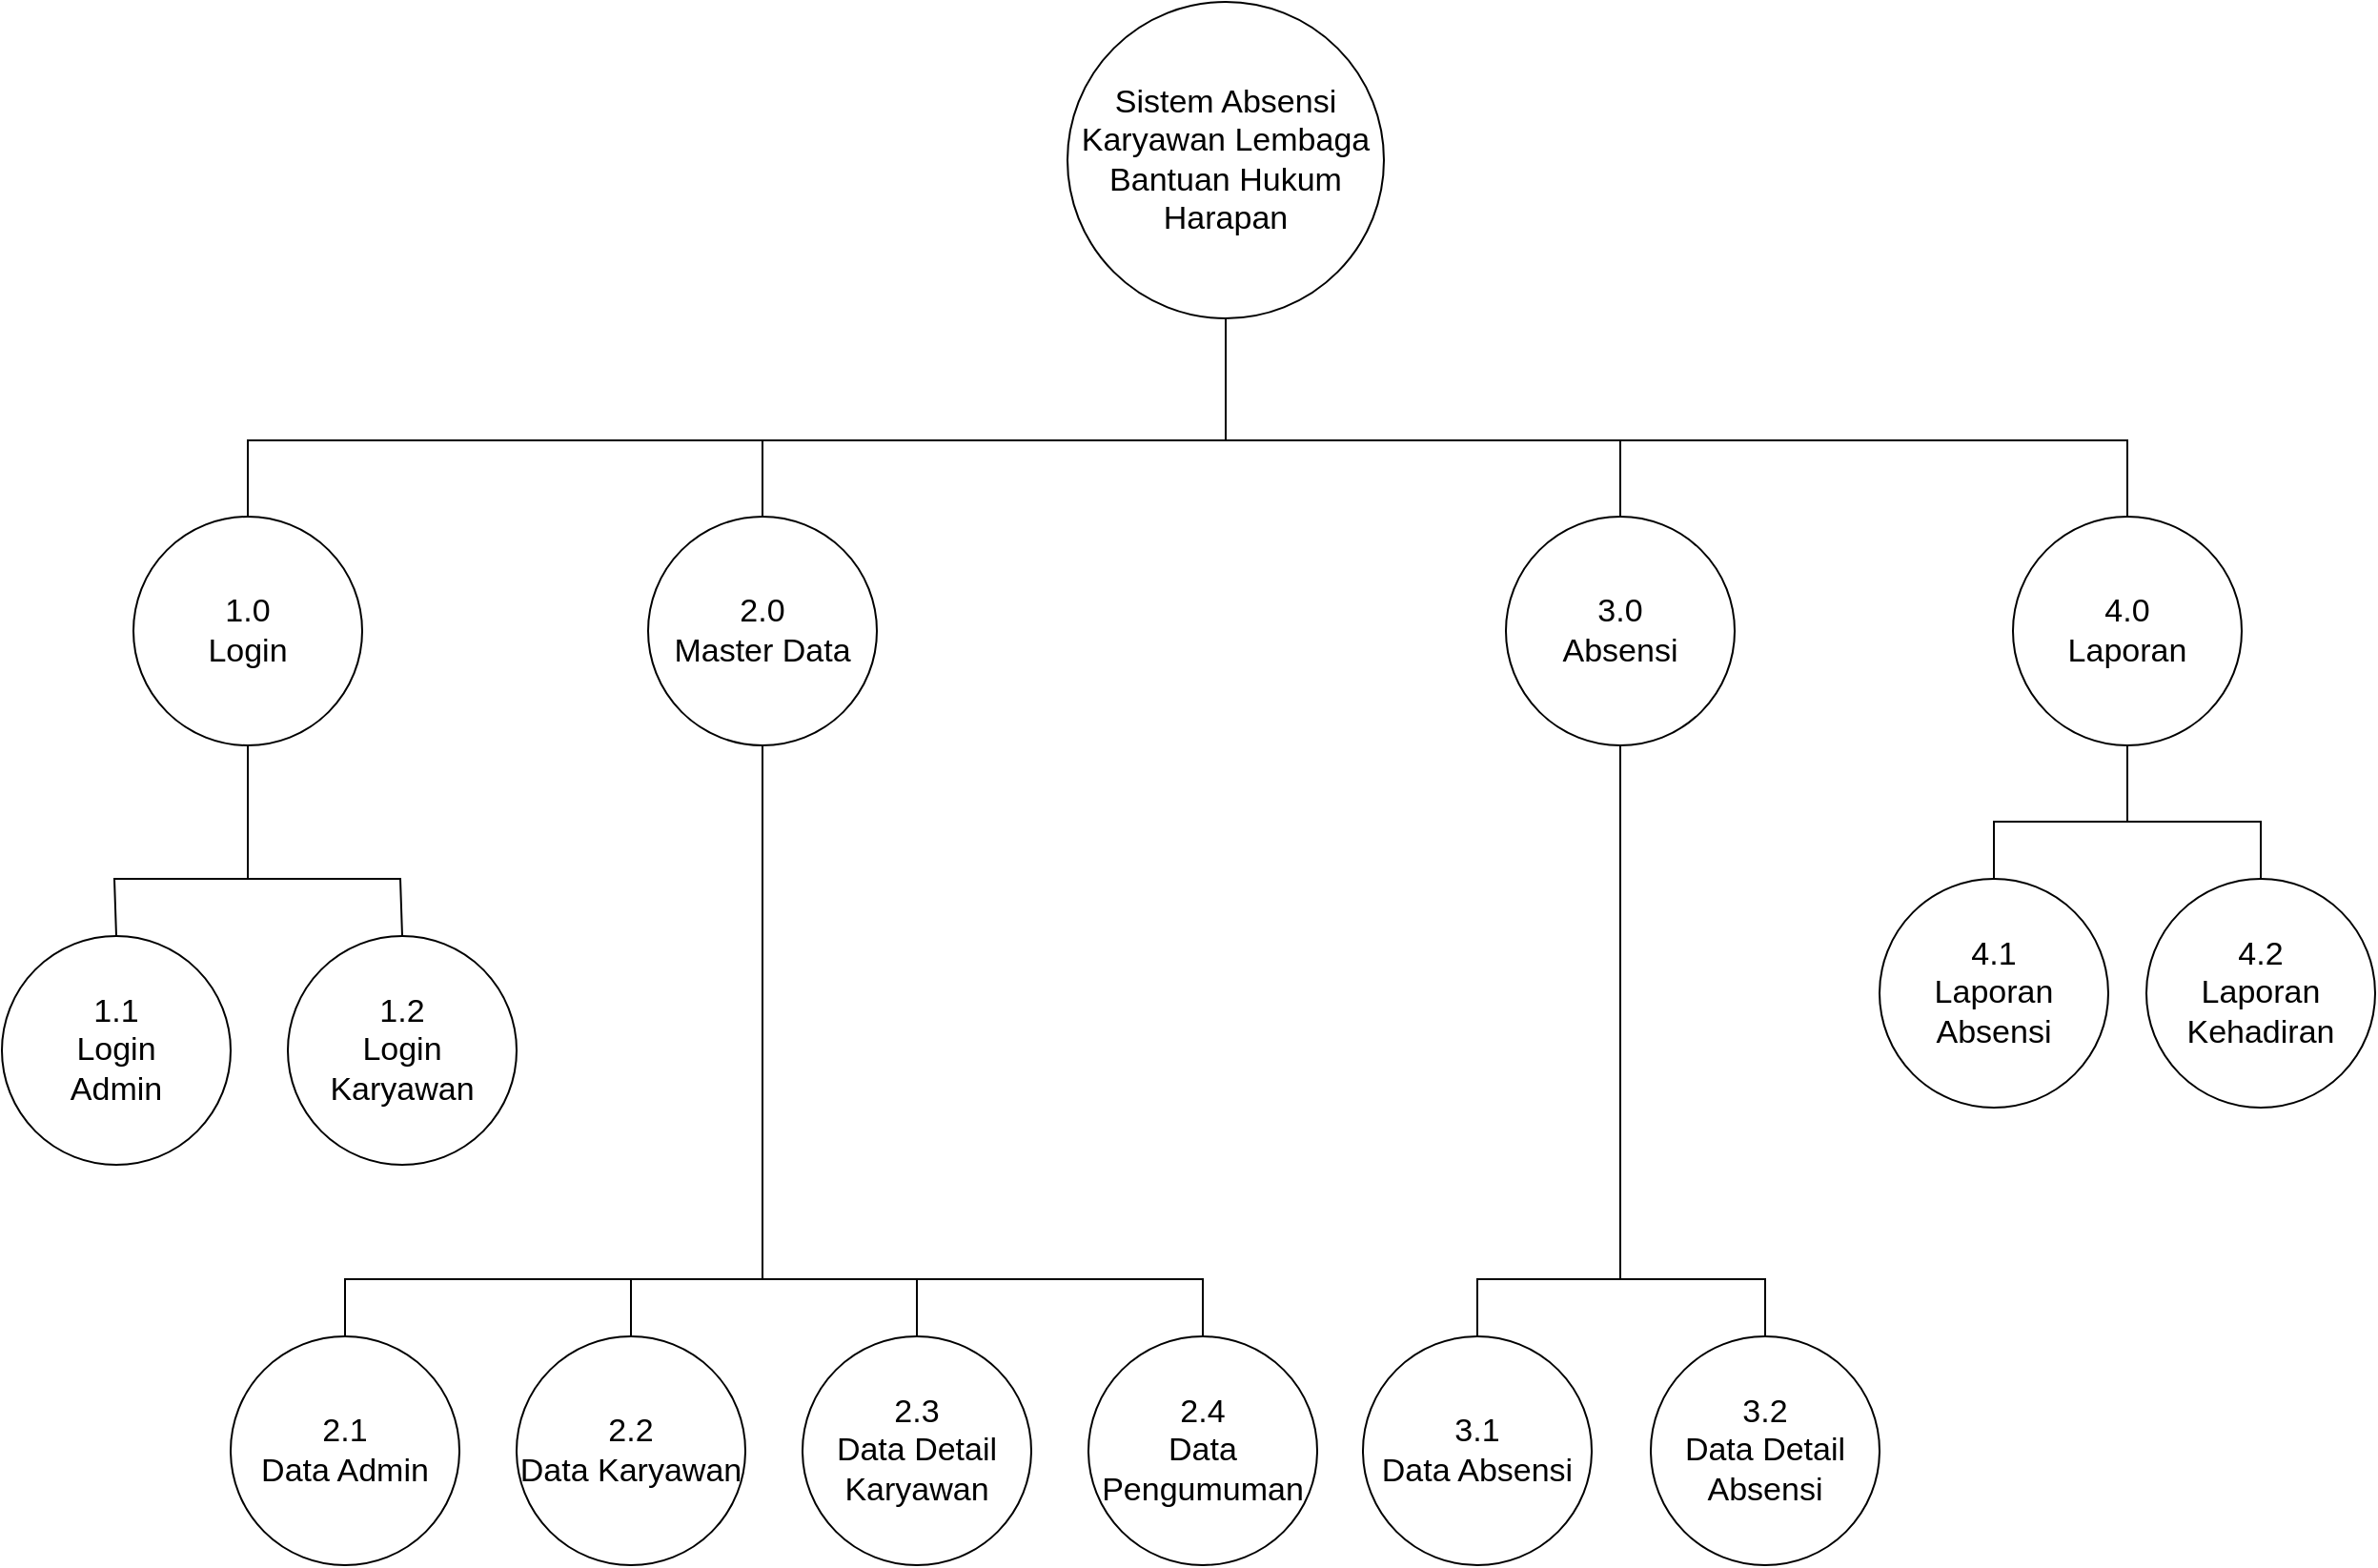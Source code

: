 <mxfile version="22.1.7" type="device" pages="10">
  <diagram name="diagram-jenjang" id="aKeQajZb1EJ-WxrH3V1q">
    <mxGraphModel dx="2084" dy="1906" grid="1" gridSize="10" guides="1" tooltips="1" connect="1" arrows="1" fold="1" page="1" pageScale="1" pageWidth="827" pageHeight="1169" math="0" shadow="0">
      <root>
        <mxCell id="0" />
        <mxCell id="1" parent="0" />
        <mxCell id="LofOeQd7pFBJ8RSenfaB-1" value="&lt;font style=&quot;font-size: 17px&quot;&gt;Sistem Absensi Karyawan Lembaga&lt;br&gt;Bantuan Hukum Harapan&lt;br&gt;&lt;/font&gt;" style="ellipse;whiteSpace=wrap;html=1;aspect=fixed;" vertex="1" parent="1">
          <mxGeometry x="130" y="-30" width="166" height="166" as="geometry" />
        </mxCell>
        <mxCell id="LofOeQd7pFBJ8RSenfaB-2" value="&lt;font style=&quot;font-size: 17px&quot;&gt;2.0&lt;br&gt;Master Data&lt;/font&gt;" style="ellipse;whiteSpace=wrap;html=1;aspect=fixed;" vertex="1" parent="1">
          <mxGeometry x="-90" y="240" width="120" height="120" as="geometry" />
        </mxCell>
        <mxCell id="LofOeQd7pFBJ8RSenfaB-3" value="&lt;font style=&quot;font-size: 17px&quot;&gt;4.0&lt;br&gt;Laporan&lt;/font&gt;" style="ellipse;whiteSpace=wrap;html=1;aspect=fixed;" vertex="1" parent="1">
          <mxGeometry x="626" y="240" width="120" height="120" as="geometry" />
        </mxCell>
        <mxCell id="LofOeQd7pFBJ8RSenfaB-4" value="&lt;font style=&quot;font-size: 17px&quot;&gt;1.0&lt;br&gt;Login&lt;/font&gt;" style="ellipse;whiteSpace=wrap;html=1;aspect=fixed;" vertex="1" parent="1">
          <mxGeometry x="-360" y="240" width="120" height="120" as="geometry" />
        </mxCell>
        <mxCell id="LofOeQd7pFBJ8RSenfaB-6" value="&lt;font style=&quot;font-size: 17px&quot;&gt;1.1&lt;br&gt;Login&lt;br&gt;Admin&lt;/font&gt;" style="ellipse;whiteSpace=wrap;html=1;aspect=fixed;" vertex="1" parent="1">
          <mxGeometry x="-429" y="460" width="120" height="120" as="geometry" />
        </mxCell>
        <mxCell id="LofOeQd7pFBJ8RSenfaB-7" value="&lt;font style=&quot;font-size: 17px&quot;&gt;1.2&lt;br&gt;Login&lt;br&gt;Karyawan&lt;/font&gt;" style="ellipse;whiteSpace=wrap;html=1;aspect=fixed;" vertex="1" parent="1">
          <mxGeometry x="-279" y="460" width="120" height="120" as="geometry" />
        </mxCell>
        <mxCell id="LofOeQd7pFBJ8RSenfaB-8" value="" style="endArrow=none;html=1;rounded=0;exitX=0.5;exitY=0;exitDx=0;exitDy=0;" edge="1" parent="1" source="LofOeQd7pFBJ8RSenfaB-2">
          <mxGeometry width="50" height="50" relative="1" as="geometry">
            <mxPoint x="270" y="190" as="sourcePoint" />
            <mxPoint x="-30" y="200" as="targetPoint" />
          </mxGeometry>
        </mxCell>
        <mxCell id="LofOeQd7pFBJ8RSenfaB-9" value="" style="endArrow=none;html=1;rounded=0;exitX=0.5;exitY=0;exitDx=0;exitDy=0;entryX=0.5;entryY=0;entryDx=0;entryDy=0;" edge="1" parent="1" source="LofOeQd7pFBJ8RSenfaB-4" target="LofOeQd7pFBJ8RSenfaB-3">
          <mxGeometry width="50" height="50" relative="1" as="geometry">
            <mxPoint x="270" y="190" as="sourcePoint" />
            <mxPoint x="320" y="140" as="targetPoint" />
            <Array as="points">
              <mxPoint x="-300" y="200" />
              <mxPoint x="686" y="200" />
            </Array>
          </mxGeometry>
        </mxCell>
        <mxCell id="LofOeQd7pFBJ8RSenfaB-10" value="" style="endArrow=none;html=1;rounded=0;entryX=0.5;entryY=1;entryDx=0;entryDy=0;" edge="1" parent="1" target="LofOeQd7pFBJ8RSenfaB-4">
          <mxGeometry width="50" height="50" relative="1" as="geometry">
            <mxPoint x="-300" y="430" as="sourcePoint" />
            <mxPoint x="120" y="-60" as="targetPoint" />
          </mxGeometry>
        </mxCell>
        <mxCell id="LofOeQd7pFBJ8RSenfaB-11" value="" style="endArrow=none;html=1;rounded=0;exitX=0.5;exitY=0;exitDx=0;exitDy=0;entryX=0.5;entryY=0;entryDx=0;entryDy=0;" edge="1" parent="1" source="LofOeQd7pFBJ8RSenfaB-6" target="LofOeQd7pFBJ8RSenfaB-7">
          <mxGeometry width="50" height="50" relative="1" as="geometry">
            <mxPoint x="70" y="-10" as="sourcePoint" />
            <mxPoint x="120" y="-60" as="targetPoint" />
            <Array as="points">
              <mxPoint x="-370" y="430" />
              <mxPoint x="-220" y="430" />
            </Array>
          </mxGeometry>
        </mxCell>
        <mxCell id="LofOeQd7pFBJ8RSenfaB-12" value="&lt;font style=&quot;font-size: 17px&quot;&gt;3.1&lt;br&gt;Data Absensi&lt;/font&gt;" style="ellipse;whiteSpace=wrap;html=1;aspect=fixed;" vertex="1" parent="1">
          <mxGeometry x="285" y="670" width="120" height="120" as="geometry" />
        </mxCell>
        <mxCell id="LofOeQd7pFBJ8RSenfaB-13" value="&lt;font style=&quot;font-size: 17px&quot;&gt;2.4&lt;br&gt;Data Pengumuman&lt;/font&gt;" style="ellipse;whiteSpace=wrap;html=1;aspect=fixed;" vertex="1" parent="1">
          <mxGeometry x="141" y="670" width="120" height="120" as="geometry" />
        </mxCell>
        <mxCell id="LofOeQd7pFBJ8RSenfaB-14" value="&lt;font style=&quot;font-size: 17px&quot;&gt;2.3&lt;br&gt;Data Detail&lt;br&gt;Karyawan&lt;br&gt;&lt;/font&gt;" style="ellipse;whiteSpace=wrap;html=1;aspect=fixed;" vertex="1" parent="1">
          <mxGeometry x="-9" y="670" width="120" height="120" as="geometry" />
        </mxCell>
        <mxCell id="LofOeQd7pFBJ8RSenfaB-15" value="&lt;font style=&quot;font-size: 17px&quot;&gt;2.2&lt;br&gt;Data Karyawan&lt;/font&gt;" style="ellipse;whiteSpace=wrap;html=1;aspect=fixed;" vertex="1" parent="1">
          <mxGeometry x="-159" y="670" width="120" height="120" as="geometry" />
        </mxCell>
        <mxCell id="LofOeQd7pFBJ8RSenfaB-16" value="&lt;font style=&quot;font-size: 17px&quot;&gt;3.2&lt;br&gt;Data Detail&lt;br&gt;Absensi&lt;br&gt;&lt;/font&gt;" style="ellipse;whiteSpace=wrap;html=1;aspect=fixed;" vertex="1" parent="1">
          <mxGeometry x="436" y="670" width="120" height="120" as="geometry" />
        </mxCell>
        <mxCell id="LofOeQd7pFBJ8RSenfaB-19" value="" style="endArrow=none;html=1;rounded=0;entryX=0.5;entryY=1;entryDx=0;entryDy=0;" edge="1" parent="1" target="LofOeQd7pFBJ8RSenfaB-2">
          <mxGeometry width="50" height="50" relative="1" as="geometry">
            <mxPoint x="-30" y="640" as="sourcePoint" />
            <mxPoint x="320" y="350" as="targetPoint" />
          </mxGeometry>
        </mxCell>
        <mxCell id="LofOeQd7pFBJ8RSenfaB-20" value="" style="endArrow=none;html=1;rounded=0;entryX=0.5;entryY=0;entryDx=0;entryDy=0;exitX=0.5;exitY=0;exitDx=0;exitDy=0;" edge="1" parent="1" source="LofOeQd7pFBJ8RSenfaB-13" target="LofOeQd7pFBJ8RSenfaB-15">
          <mxGeometry width="50" height="50" relative="1" as="geometry">
            <mxPoint x="-509" y="600" as="sourcePoint" />
            <mxPoint x="-459" y="550" as="targetPoint" />
            <Array as="points">
              <mxPoint x="201" y="640" />
              <mxPoint x="-99" y="640" />
            </Array>
          </mxGeometry>
        </mxCell>
        <mxCell id="LofOeQd7pFBJ8RSenfaB-21" value="" style="endArrow=none;html=1;rounded=0;exitX=0.5;exitY=0;exitDx=0;exitDy=0;" edge="1" parent="1" source="LofOeQd7pFBJ8RSenfaB-14">
          <mxGeometry width="50" height="50" relative="1" as="geometry">
            <mxPoint x="201" y="400" as="sourcePoint" />
            <mxPoint x="51" y="640" as="targetPoint" />
          </mxGeometry>
        </mxCell>
        <mxCell id="LofOeQd7pFBJ8RSenfaB-24" value="&lt;font style=&quot;font-size: 17px&quot;&gt;4.1&lt;br&gt;&lt;/font&gt;&lt;span style=&quot;font-size: 17px&quot;&gt;Laporan&lt;/span&gt;&lt;br style=&quot;font-size: 17px&quot;&gt;&lt;span style=&quot;font-size: 17px;&quot;&gt;Absensi&lt;/span&gt;" style="ellipse;whiteSpace=wrap;html=1;aspect=fixed;" vertex="1" parent="1">
          <mxGeometry x="556" y="430" width="120" height="120" as="geometry" />
        </mxCell>
        <mxCell id="LofOeQd7pFBJ8RSenfaB-25" value="" style="endArrow=none;html=1;rounded=0;entryX=0.5;entryY=1;entryDx=0;entryDy=0;" edge="1" parent="1">
          <mxGeometry width="50" height="50" relative="1" as="geometry">
            <mxPoint x="686" y="400" as="sourcePoint" />
            <mxPoint x="686" y="360" as="targetPoint" />
          </mxGeometry>
        </mxCell>
        <mxCell id="LofOeQd7pFBJ8RSenfaB-26" value="&lt;font style=&quot;font-size: 17px&quot;&gt;2.1&lt;br&gt;Data Admin&lt;/font&gt;" style="ellipse;whiteSpace=wrap;html=1;aspect=fixed;" vertex="1" parent="1">
          <mxGeometry x="-309" y="670" width="120" height="120" as="geometry" />
        </mxCell>
        <mxCell id="LofOeQd7pFBJ8RSenfaB-27" value="" style="endArrow=none;html=1;rounded=0;exitX=0.5;exitY=0;exitDx=0;exitDy=0;" edge="1" parent="1" source="LofOeQd7pFBJ8RSenfaB-26">
          <mxGeometry width="50" height="50" relative="1" as="geometry">
            <mxPoint x="-189" y="530" as="sourcePoint" />
            <mxPoint x="-99" y="640" as="targetPoint" />
            <Array as="points">
              <mxPoint x="-249" y="640" />
            </Array>
          </mxGeometry>
        </mxCell>
        <mxCell id="LofOeQd7pFBJ8RSenfaB-32" value="&lt;font style=&quot;font-size: 17px&quot;&gt;4.2&lt;br&gt;&lt;/font&gt;&lt;span style=&quot;font-size: 17px&quot;&gt;Laporan&lt;/span&gt;&lt;br style=&quot;font-size: 17px&quot;&gt;&lt;span style=&quot;font-size: 17px;&quot;&gt;Kehadiran&lt;/span&gt;" style="ellipse;whiteSpace=wrap;html=1;aspect=fixed;" vertex="1" parent="1">
          <mxGeometry x="696" y="430" width="120" height="120" as="geometry" />
        </mxCell>
        <mxCell id="LofOeQd7pFBJ8RSenfaB-33" value="" style="endArrow=none;html=1;rounded=0;entryX=0.5;entryY=0;entryDx=0;entryDy=0;exitX=0.5;exitY=0;exitDx=0;exitDy=0;" edge="1" parent="1" source="LofOeQd7pFBJ8RSenfaB-24" target="LofOeQd7pFBJ8RSenfaB-32">
          <mxGeometry width="50" height="50" relative="1" as="geometry">
            <mxPoint x="366" y="390" as="sourcePoint" />
            <mxPoint x="416" y="340" as="targetPoint" />
            <Array as="points">
              <mxPoint x="616" y="400" />
              <mxPoint x="756" y="400" />
            </Array>
          </mxGeometry>
        </mxCell>
        <mxCell id="LofOeQd7pFBJ8RSenfaB-34" value="&lt;font style=&quot;font-size: 17px&quot;&gt;3.0&lt;br&gt;Absensi&lt;br&gt;&lt;/font&gt;" style="ellipse;whiteSpace=wrap;html=1;aspect=fixed;" vertex="1" parent="1">
          <mxGeometry x="360" y="240" width="120" height="120" as="geometry" />
        </mxCell>
        <mxCell id="LofOeQd7pFBJ8RSenfaB-35" value="" style="endArrow=none;html=1;rounded=0;exitX=0.5;exitY=0;exitDx=0;exitDy=0;entryX=0.5;entryY=0;entryDx=0;entryDy=0;" edge="1" parent="1" source="LofOeQd7pFBJ8RSenfaB-12" target="LofOeQd7pFBJ8RSenfaB-16">
          <mxGeometry width="50" height="50" relative="1" as="geometry">
            <mxPoint x="610" y="390" as="sourcePoint" />
            <mxPoint x="1077" y="670" as="targetPoint" />
            <Array as="points">
              <mxPoint x="345" y="640" />
              <mxPoint x="496" y="640" />
            </Array>
          </mxGeometry>
        </mxCell>
        <mxCell id="LofOeQd7pFBJ8RSenfaB-36" value="" style="endArrow=none;html=1;rounded=0;entryX=0.5;entryY=1;entryDx=0;entryDy=0;" edge="1" parent="1" target="LofOeQd7pFBJ8RSenfaB-34">
          <mxGeometry width="50" height="50" relative="1" as="geometry">
            <mxPoint x="420" y="640" as="sourcePoint" />
            <mxPoint x="380" y="340" as="targetPoint" />
          </mxGeometry>
        </mxCell>
        <mxCell id="LofOeQd7pFBJ8RSenfaB-37" value="" style="endArrow=none;html=1;rounded=0;entryX=0.5;entryY=0;entryDx=0;entryDy=0;" edge="1" parent="1" target="LofOeQd7pFBJ8RSenfaB-34">
          <mxGeometry width="50" height="50" relative="1" as="geometry">
            <mxPoint x="420" y="200" as="sourcePoint" />
            <mxPoint x="660" y="340" as="targetPoint" />
          </mxGeometry>
        </mxCell>
        <mxCell id="LofOeQd7pFBJ8RSenfaB-38" value="" style="endArrow=none;html=1;rounded=0;exitX=0.5;exitY=1;exitDx=0;exitDy=0;" edge="1" parent="1" source="LofOeQd7pFBJ8RSenfaB-1">
          <mxGeometry width="50" height="50" relative="1" as="geometry">
            <mxPoint x="470" y="390" as="sourcePoint" />
            <mxPoint x="213" y="200" as="targetPoint" />
          </mxGeometry>
        </mxCell>
      </root>
    </mxGraphModel>
  </diagram>
  <diagram id="TjgeOAUSHwmAOXZjyUsl" name="diagram-konteks">
    <mxGraphModel dx="1862" dy="607" grid="1" gridSize="10" guides="1" tooltips="1" connect="1" arrows="1" fold="1" page="1" pageScale="1" pageWidth="827" pageHeight="1169" math="0" shadow="0">
      <root>
        <mxCell id="0" />
        <mxCell id="1" parent="0" />
        <mxCell id="QbOObHW0-d-u4VYrJ2Pm-2" value="&lt;span style=&quot;font-size: 22px;&quot;&gt;Sistem Absensi Karyawan Lembaga Bantuan Hukum Harapan&lt;/span&gt;" style="ellipse;whiteSpace=wrap;html=1;aspect=fixed;fontSize=14;" vertex="1" parent="1">
          <mxGeometry x="304" y="360" width="220" height="220" as="geometry" />
        </mxCell>
        <mxCell id="QbOObHW0-d-u4VYrJ2Pm-7" value="&lt;font style=&quot;font-size: 20px&quot;&gt;Admin&lt;/font&gt;" style="rounded=0;whiteSpace=wrap;html=1;" vertex="1" parent="1">
          <mxGeometry x="-300" y="450" width="210" height="60" as="geometry" />
        </mxCell>
        <mxCell id="QbOObHW0-d-u4VYrJ2Pm-8" value="" style="endArrow=classic;html=1;rounded=0;fontSize=18;exitX=0;exitY=1;exitDx=0;exitDy=0;entryX=0.5;entryY=1;entryDx=0;entryDy=0;" edge="1" parent="1" source="QbOObHW0-d-u4VYrJ2Pm-2" target="QbOObHW0-d-u4VYrJ2Pm-7">
          <mxGeometry width="50" height="50" relative="1" as="geometry">
            <mxPoint x="320" y="310" as="sourcePoint" />
            <mxPoint x="370" y="260" as="targetPoint" />
            <Array as="points">
              <mxPoint x="-195" y="548" />
            </Array>
          </mxGeometry>
        </mxCell>
        <mxCell id="QbOObHW0-d-u4VYrJ2Pm-9" value="" style="endArrow=classic;html=1;rounded=0;fontSize=18;exitX=0.5;exitY=0;exitDx=0;exitDy=0;entryX=0.047;entryY=0.242;entryDx=0;entryDy=0;entryPerimeter=0;" edge="1" parent="1" source="QbOObHW0-d-u4VYrJ2Pm-7" target="QbOObHW0-d-u4VYrJ2Pm-2">
          <mxGeometry width="50" height="50" relative="1" as="geometry">
            <mxPoint x="320" y="310" as="sourcePoint" />
            <mxPoint x="370" y="260" as="targetPoint" />
            <Array as="points">
              <mxPoint x="-195" y="413" />
            </Array>
          </mxGeometry>
        </mxCell>
        <mxCell id="QbOObHW0-d-u4VYrJ2Pm-10" value="&lt;font style=&quot;font-size: 20px&quot;&gt;Karyawan&lt;/font&gt;" style="rounded=0;whiteSpace=wrap;html=1;" vertex="1" parent="1">
          <mxGeometry x="920" y="450" width="210" height="60" as="geometry" />
        </mxCell>
        <mxCell id="QbOObHW0-d-u4VYrJ2Pm-11" value="" style="endArrow=classic;html=1;rounded=0;fontSize=18;exitX=0.5;exitY=0;exitDx=0;exitDy=0;entryX=0.948;entryY=0.22;entryDx=0;entryDy=0;entryPerimeter=0;" edge="1" parent="1" source="QbOObHW0-d-u4VYrJ2Pm-10" target="QbOObHW0-d-u4VYrJ2Pm-2">
          <mxGeometry width="50" height="50" relative="1" as="geometry">
            <mxPoint x="530" y="310" as="sourcePoint" />
            <mxPoint x="580" y="260" as="targetPoint" />
            <Array as="points">
              <mxPoint x="1025" y="410" />
            </Array>
          </mxGeometry>
        </mxCell>
        <mxCell id="QbOObHW0-d-u4VYrJ2Pm-12" value="" style="endArrow=classic;html=1;rounded=0;fontSize=18;exitX=1;exitY=1;exitDx=0;exitDy=0;entryX=0.5;entryY=1;entryDx=0;entryDy=0;" edge="1" parent="1" source="QbOObHW0-d-u4VYrJ2Pm-2" target="QbOObHW0-d-u4VYrJ2Pm-10">
          <mxGeometry width="50" height="50" relative="1" as="geometry">
            <mxPoint x="530" y="470" as="sourcePoint" />
            <mxPoint x="580" y="420" as="targetPoint" />
            <Array as="points">
              <mxPoint x="1025" y="548" />
            </Array>
          </mxGeometry>
        </mxCell>
        <mxCell id="QbOObHW0-d-u4VYrJ2Pm-13" value="&lt;font style=&quot;font-size: 17px&quot;&gt;Info data karyawan&lt;br&gt;Info data detail karyawan&lt;br&gt;Info data absensi&lt;br&gt;Info data detail absensi&lt;br&gt;Info data pengumuman&lt;br&gt;&lt;/font&gt;" style="rounded=0;whiteSpace=wrap;html=1;fontSize=16;strokeColor=none;" vertex="1" parent="1">
          <mxGeometry x="10" y="500" width="210" height="100" as="geometry" />
        </mxCell>
        <mxCell id="QbOObHW0-d-u4VYrJ2Pm-14" value="&lt;font style=&quot;font-size: 17px&quot;&gt;Login admin&lt;br&gt;Data karyawan&lt;br&gt;Data detail karyawan&lt;br&gt;Data absensi&lt;br&gt;Data detail absensi&lt;br&gt;Data Pengumuman&lt;br&gt;&lt;/font&gt;" style="rounded=0;whiteSpace=wrap;html=1;fontSize=16;strokeColor=none;" vertex="1" parent="1">
          <mxGeometry x="20" y="320" width="180" height="140" as="geometry" />
        </mxCell>
        <mxCell id="QbOObHW0-d-u4VYrJ2Pm-17" value="&lt;font style=&quot;font-size: 17px&quot;&gt;Login Karyawan&lt;br&gt;Data karyawan&lt;br&gt;Data detail absensi&lt;br&gt;&lt;/font&gt;" style="rounded=0;whiteSpace=wrap;html=1;fontSize=16;strokeColor=none;" vertex="1" parent="1">
          <mxGeometry x="680" y="360" width="180" height="70" as="geometry" />
        </mxCell>
        <mxCell id="QbOObHW0-d-u4VYrJ2Pm-18" value="&lt;font style=&quot;font-size: 17px&quot;&gt;Info data karyawan&lt;br&gt;Info data detail karyawan&lt;br&gt;Info data absensi&lt;br&gt;Info data detail absensi&lt;br&gt;Info data pengumuman&lt;br&gt;&lt;/font&gt;" style="rounded=0;whiteSpace=wrap;html=1;fontSize=16;strokeColor=none;" vertex="1" parent="1">
          <mxGeometry x="665" y="500" width="210" height="100" as="geometry" />
        </mxCell>
      </root>
    </mxGraphModel>
  </diagram>
  <diagram id="st40LAVHpr01802tNln-" name="dad-level1">
    <mxGraphModel dx="1467" dy="860" grid="1" gridSize="10" guides="1" tooltips="1" connect="1" arrows="1" fold="1" page="1" pageScale="1" pageWidth="827" pageHeight="1169" math="0" shadow="0">
      <root>
        <mxCell id="0" />
        <mxCell id="1" parent="0" />
        <mxCell id="lnxNF8Zbt4xVDEPZ6zrp-2" value="1.0&lt;br&gt;Login" style="ellipse;whiteSpace=wrap;html=1;aspect=fixed;fontSize=18;" vertex="1" parent="1">
          <mxGeometry x="1440" y="150" width="190" height="190" as="geometry" />
        </mxCell>
        <mxCell id="lnxNF8Zbt4xVDEPZ6zrp-3" value="2.0&lt;br&gt;Master Data" style="ellipse;whiteSpace=wrap;html=1;aspect=fixed;fontSize=18;" vertex="1" parent="1">
          <mxGeometry x="1440" y="740" width="190" height="190" as="geometry" />
        </mxCell>
        <mxCell id="lnxNF8Zbt4xVDEPZ6zrp-4" value="4.0&lt;br&gt;Laporan" style="ellipse;whiteSpace=wrap;html=1;aspect=fixed;fontSize=18;" vertex="1" parent="1">
          <mxGeometry x="1440" y="1580" width="190" height="190" as="geometry" />
        </mxCell>
        <mxCell id="lnxNF8Zbt4xVDEPZ6zrp-5" value="&lt;span style=&quot;font-size: 18px&quot;&gt;Karyawan&lt;/span&gt;" style="rounded=0;whiteSpace=wrap;html=1;" vertex="1" parent="1">
          <mxGeometry x="630" y="870" width="210" height="60" as="geometry" />
        </mxCell>
        <mxCell id="lnxNF8Zbt4xVDEPZ6zrp-6" value="&lt;span style=&quot;font-size: 18px&quot;&gt;Admin&lt;/span&gt;" style="rounded=0;whiteSpace=wrap;html=1;" vertex="1" parent="1">
          <mxGeometry x="840" y="280" width="210" height="60" as="geometry" />
        </mxCell>
        <mxCell id="lnxNF8Zbt4xVDEPZ6zrp-12" value="" style="endArrow=classic;html=1;rounded=0;fontSize=18;entryX=0.074;entryY=0.211;entryDx=0;entryDy=0;entryPerimeter=0;" edge="1" parent="1" target="lnxNF8Zbt4xVDEPZ6zrp-2">
          <mxGeometry width="50" height="50" relative="1" as="geometry">
            <mxPoint x="1050" y="290" as="sourcePoint" />
            <mxPoint x="1170" y="230" as="targetPoint" />
            <Array as="points">
              <mxPoint x="1200" y="290" />
              <mxPoint x="1200" y="190" />
            </Array>
          </mxGeometry>
        </mxCell>
        <mxCell id="lnxNF8Zbt4xVDEPZ6zrp-13" value="" style="endArrow=classic;html=1;rounded=0;fontSize=18;" edge="1" parent="1">
          <mxGeometry width="50" height="50" relative="1" as="geometry">
            <mxPoint x="1440" y="230" as="sourcePoint" />
            <mxPoint x="1050" y="330" as="targetPoint" />
            <Array as="points">
              <mxPoint x="1250" y="230" />
              <mxPoint x="1250" y="330" />
            </Array>
          </mxGeometry>
        </mxCell>
        <mxCell id="lnxNF8Zbt4xVDEPZ6zrp-14" value="Login Admin" style="rounded=0;whiteSpace=wrap;html=1;fontSize=18;strokeWidth=0;strokeColor=none;" vertex="1" parent="1">
          <mxGeometry x="1220" y="160" width="180" height="50" as="geometry" />
        </mxCell>
        <mxCell id="lnxNF8Zbt4xVDEPZ6zrp-15" value="Info Login Admin" style="rounded=0;whiteSpace=wrap;html=1;fontSize=18;strokeWidth=0;strokeColor=none;" vertex="1" parent="1">
          <mxGeometry x="1140" y="310" width="180" height="50" as="geometry" />
        </mxCell>
        <mxCell id="lnxNF8Zbt4xVDEPZ6zrp-16" value="" style="endArrow=classic;html=1;rounded=0;fontSize=18;exitX=0.5;exitY=1;exitDx=0;exitDy=0;entryX=0.695;entryY=-0.067;entryDx=0;entryDy=0;entryPerimeter=0;" edge="1" parent="1" source="lnxNF8Zbt4xVDEPZ6zrp-2" target="lnxNF8Zbt4xVDEPZ6zrp-5">
          <mxGeometry width="50" height="50" relative="1" as="geometry">
            <mxPoint x="1170" y="630" as="sourcePoint" />
            <mxPoint x="1120" y="680" as="targetPoint" />
            <Array as="points">
              <mxPoint x="1535" y="470" />
              <mxPoint x="780" y="470" />
            </Array>
          </mxGeometry>
        </mxCell>
        <mxCell id="lnxNF8Zbt4xVDEPZ6zrp-17" value="" style="endArrow=classic;html=1;rounded=0;fontSize=18;exitX=0.695;exitY=-0.067;exitDx=0;exitDy=0;entryX=0;entryY=1;entryDx=0;entryDy=0;exitPerimeter=0;" edge="1" parent="1" target="lnxNF8Zbt4xVDEPZ6zrp-2">
          <mxGeometry width="50" height="50" relative="1" as="geometry">
            <mxPoint x="680.0" y="870" as="sourcePoint" />
            <mxPoint x="1439.05" y="344.02" as="targetPoint" />
            <Array as="points">
              <mxPoint x="680" y="440" />
              <mxPoint x="1439" y="440" />
              <mxPoint x="1439" y="312" />
            </Array>
          </mxGeometry>
        </mxCell>
        <mxCell id="lnxNF8Zbt4xVDEPZ6zrp-18" value="Login Karyawan" style="rounded=0;whiteSpace=wrap;html=1;fontSize=18;strokeWidth=0;strokeColor=none;" vertex="1" parent="1">
          <mxGeometry x="700" y="400" width="180" height="50" as="geometry" />
        </mxCell>
        <mxCell id="lnxNF8Zbt4xVDEPZ6zrp-19" value="Info Login Karyawan" style="rounded=0;whiteSpace=wrap;html=1;fontSize=18;strokeWidth=0;strokeColor=none;" vertex="1" parent="1">
          <mxGeometry x="720" y="540" width="180" height="50" as="geometry" />
        </mxCell>
        <mxCell id="lnxNF8Zbt4xVDEPZ6zrp-20" value="Admin" style="shape=partialRectangle;whiteSpace=wrap;html=1;left=0;right=0;fillColor=none;fontSize=18;strokeWidth=3;" vertex="1" parent="1">
          <mxGeometry x="2110" y="85" width="120" height="60" as="geometry" />
        </mxCell>
        <mxCell id="lnxNF8Zbt4xVDEPZ6zrp-22" value="Karyawan" style="shape=partialRectangle;whiteSpace=wrap;html=1;left=0;right=0;fillColor=none;fontSize=18;strokeWidth=3;" vertex="1" parent="1">
          <mxGeometry x="2110" y="345" width="120" height="60" as="geometry" />
        </mxCell>
        <mxCell id="lnxNF8Zbt4xVDEPZ6zrp-24" value="" style="endArrow=classic;html=1;rounded=0;fontSize=18;exitX=1;exitY=0;exitDx=0;exitDy=0;entryX=0;entryY=0.5;entryDx=0;entryDy=0;" edge="1" parent="1" source="lnxNF8Zbt4xVDEPZ6zrp-2" target="lnxNF8Zbt4xVDEPZ6zrp-20">
          <mxGeometry width="50" height="50" relative="1" as="geometry">
            <mxPoint x="1340" y="680" as="sourcePoint" />
            <mxPoint x="1390" y="630" as="targetPoint" />
            <Array as="points">
              <mxPoint x="1602" y="115" />
            </Array>
          </mxGeometry>
        </mxCell>
        <mxCell id="lnxNF8Zbt4xVDEPZ6zrp-25" value="" style="endArrow=classic;html=1;rounded=0;fontSize=18;exitX=1;exitY=1;exitDx=0;exitDy=0;entryX=0;entryY=0.5;entryDx=0;entryDy=0;" edge="1" parent="1" source="lnxNF8Zbt4xVDEPZ6zrp-2" target="lnxNF8Zbt4xVDEPZ6zrp-22">
          <mxGeometry width="50" height="50" relative="1" as="geometry">
            <mxPoint x="1340" y="680" as="sourcePoint" />
            <mxPoint x="1390" y="630" as="targetPoint" />
            <Array as="points">
              <mxPoint x="1602" y="375" />
            </Array>
          </mxGeometry>
        </mxCell>
        <mxCell id="lnxNF8Zbt4xVDEPZ6zrp-26" value="Info Login Karyawan" style="rounded=0;whiteSpace=wrap;html=1;fontSize=18;strokeWidth=0;strokeColor=none;" vertex="1" parent="1">
          <mxGeometry x="1750" y="345" width="180" height="50" as="geometry" />
        </mxCell>
        <mxCell id="lnxNF8Zbt4xVDEPZ6zrp-27" value="Info Login Admin" style="rounded=0;whiteSpace=wrap;html=1;fontSize=18;strokeWidth=0;strokeColor=none;" vertex="1" parent="1">
          <mxGeometry x="1750" y="95" width="180" height="50" as="geometry" />
        </mxCell>
        <mxCell id="lnxNF8Zbt4xVDEPZ6zrp-29" value="" style="endArrow=classic;html=1;rounded=0;fontSize=18;exitX=0.5;exitY=0;exitDx=0;exitDy=0;entryX=0.684;entryY=0;entryDx=0;entryDy=0;entryPerimeter=0;" edge="1" parent="1" source="lnxNF8Zbt4xVDEPZ6zrp-20" target="lnxNF8Zbt4xVDEPZ6zrp-2">
          <mxGeometry width="50" height="50" relative="1" as="geometry">
            <mxPoint x="1570" y="680" as="sourcePoint" />
            <mxPoint x="1570" y="150" as="targetPoint" />
            <Array as="points">
              <mxPoint x="2170" y="60" />
              <mxPoint x="1570" y="60" />
            </Array>
          </mxGeometry>
        </mxCell>
        <mxCell id="lnxNF8Zbt4xVDEPZ6zrp-31" value="" style="endArrow=classic;html=1;rounded=0;fontSize=18;exitX=0.5;exitY=0;exitDx=0;exitDy=0;entryX=0.989;entryY=0.674;entryDx=0;entryDy=0;entryPerimeter=0;" edge="1" parent="1" target="lnxNF8Zbt4xVDEPZ6zrp-2">
          <mxGeometry width="50" height="50" relative="1" as="geometry">
            <mxPoint x="2177.91" y="342" as="sourcePoint" />
            <mxPoint x="1630.0" y="353" as="targetPoint" />
            <Array as="points">
              <mxPoint x="2177.91" y="317" />
              <mxPoint x="1677.91" y="317" />
              <mxPoint x="1680" y="278" />
            </Array>
          </mxGeometry>
        </mxCell>
        <mxCell id="lnxNF8Zbt4xVDEPZ6zrp-32" value="Login Karyawan" style="rounded=0;whiteSpace=wrap;html=1;fontSize=18;strokeWidth=0;strokeColor=none;" vertex="1" parent="1">
          <mxGeometry x="1740" y="285" width="180" height="50" as="geometry" />
        </mxCell>
        <mxCell id="lnxNF8Zbt4xVDEPZ6zrp-34" value="Login Admin" style="rounded=0;whiteSpace=wrap;html=1;fontSize=18;strokeWidth=0;strokeColor=none;" vertex="1" parent="1">
          <mxGeometry x="1770" y="30" width="180" height="50" as="geometry" />
        </mxCell>
        <mxCell id="lnxNF8Zbt4xVDEPZ6zrp-37" value="" style="endArrow=classic;html=1;rounded=0;fontSize=18;exitX=1;exitY=0.25;exitDx=0;exitDy=0;entryX=0.716;entryY=0.032;entryDx=0;entryDy=0;entryPerimeter=0;" edge="1" parent="1" source="lnxNF8Zbt4xVDEPZ6zrp-22" target="lnxNF8Zbt4xVDEPZ6zrp-3">
          <mxGeometry width="50" height="50" relative="1" as="geometry">
            <mxPoint x="1840" y="910" as="sourcePoint" />
            <mxPoint x="1890" y="860" as="targetPoint" />
            <Array as="points">
              <mxPoint x="2320" y="360" />
              <mxPoint x="2320" y="530" />
              <mxPoint x="1576" y="530" />
            </Array>
          </mxGeometry>
        </mxCell>
        <mxCell id="lnxNF8Zbt4xVDEPZ6zrp-42" value="Data Karyawan" style="rounded=0;whiteSpace=wrap;html=1;fontSize=18;strokeWidth=0;strokeColor=none;" vertex="1" parent="1">
          <mxGeometry x="1630" y="500" width="180" height="50" as="geometry" />
        </mxCell>
        <mxCell id="lnxNF8Zbt4xVDEPZ6zrp-43" value="Detail Karyawan" style="shape=partialRectangle;whiteSpace=wrap;html=1;left=0;right=0;fillColor=none;fontSize=18;strokeWidth=3;" vertex="1" parent="1">
          <mxGeometry x="2105" y="690" width="130" height="50" as="geometry" />
        </mxCell>
        <mxCell id="lnxNF8Zbt4xVDEPZ6zrp-44" value="Pengumuman" style="shape=partialRectangle;whiteSpace=wrap;html=1;left=0;right=0;fillColor=none;fontSize=18;strokeWidth=3;" vertex="1" parent="1">
          <mxGeometry x="2105" y="780" width="130" height="50" as="geometry" />
        </mxCell>
        <mxCell id="lnxNF8Zbt4xVDEPZ6zrp-46" value="Abensi" style="shape=partialRectangle;whiteSpace=wrap;html=1;left=0;right=0;fillColor=none;fontSize=18;strokeWidth=3;" vertex="1" parent="1">
          <mxGeometry x="2100" y="1180" width="130" height="50" as="geometry" />
        </mxCell>
        <mxCell id="lnxNF8Zbt4xVDEPZ6zrp-48" value="Detail Absensi" style="shape=partialRectangle;whiteSpace=wrap;html=1;left=0;right=0;fillColor=none;fontSize=18;strokeWidth=3;" vertex="1" parent="1">
          <mxGeometry x="2100" y="1360" width="130" height="50" as="geometry" />
        </mxCell>
        <mxCell id="lnxNF8Zbt4xVDEPZ6zrp-49" value="" style="endArrow=classic;html=1;rounded=0;fontSize=18;exitX=1.032;exitY=0.579;exitDx=0;exitDy=0;exitPerimeter=0;entryX=0;entryY=0.75;entryDx=0;entryDy=0;" edge="1" parent="1" source="lnxNF8Zbt4xVDEPZ6zrp-3" target="lnxNF8Zbt4xVDEPZ6zrp-43">
          <mxGeometry width="50" height="50" relative="1" as="geometry">
            <mxPoint x="2080" y="890" as="sourcePoint" />
            <mxPoint x="2130" y="840" as="targetPoint" />
            <Array as="points">
              <mxPoint x="1840" y="850" />
              <mxPoint x="1840" y="730" />
            </Array>
          </mxGeometry>
        </mxCell>
        <mxCell id="lnxNF8Zbt4xVDEPZ6zrp-50" value="" style="endArrow=classic;html=1;rounded=0;fontSize=18;exitX=0;exitY=0.25;exitDx=0;exitDy=0;entryX=1;entryY=0.5;entryDx=0;entryDy=0;" edge="1" parent="1" source="lnxNF8Zbt4xVDEPZ6zrp-43" target="lnxNF8Zbt4xVDEPZ6zrp-3">
          <mxGeometry width="50" height="50" relative="1" as="geometry">
            <mxPoint x="2080" y="890" as="sourcePoint" />
            <mxPoint x="2130" y="840" as="targetPoint" />
            <Array as="points">
              <mxPoint x="1820" y="703" />
              <mxPoint x="1820" y="835" />
            </Array>
          </mxGeometry>
        </mxCell>
        <mxCell id="lnxNF8Zbt4xVDEPZ6zrp-51" value="" style="endArrow=classic;html=1;rounded=0;fontSize=18;exitX=0.989;exitY=0.747;exitDx=0;exitDy=0;exitPerimeter=0;entryX=0;entryY=0.75;entryDx=0;entryDy=0;" edge="1" parent="1" source="lnxNF8Zbt4xVDEPZ6zrp-3" target="lnxNF8Zbt4xVDEPZ6zrp-44">
          <mxGeometry width="50" height="50" relative="1" as="geometry">
            <mxPoint x="2080" y="890" as="sourcePoint" />
            <mxPoint x="2130" y="840" as="targetPoint" />
            <Array as="points">
              <mxPoint x="1880" y="882" />
              <mxPoint x="1880" y="818" />
            </Array>
          </mxGeometry>
        </mxCell>
        <mxCell id="lnxNF8Zbt4xVDEPZ6zrp-52" value="" style="endArrow=classic;html=1;rounded=0;fontSize=18;exitX=0;exitY=0.25;exitDx=0;exitDy=0;entryX=0.989;entryY=0.663;entryDx=0;entryDy=0;entryPerimeter=0;" edge="1" parent="1" source="lnxNF8Zbt4xVDEPZ6zrp-44" target="lnxNF8Zbt4xVDEPZ6zrp-3">
          <mxGeometry width="50" height="50" relative="1" as="geometry">
            <mxPoint x="2080" y="890" as="sourcePoint" />
            <mxPoint x="2130" y="840" as="targetPoint" />
            <Array as="points">
              <mxPoint x="1860" y="793" />
              <mxPoint x="1860" y="866" />
            </Array>
          </mxGeometry>
        </mxCell>
        <mxCell id="lnxNF8Zbt4xVDEPZ6zrp-55" value="" style="endArrow=classic;html=1;rounded=0;fontSize=18;exitX=1.005;exitY=0.343;exitDx=0;exitDy=0;entryX=0;entryY=0.75;entryDx=0;entryDy=0;exitPerimeter=0;" edge="1" parent="1" source="lnxNF8Zbt4xVDEPZ6zrp-97" target="lnxNF8Zbt4xVDEPZ6zrp-46">
          <mxGeometry width="50" height="50" relative="1" as="geometry">
            <mxPoint x="2080" y="510" as="sourcePoint" />
            <mxPoint x="2130" y="460" as="targetPoint" />
            <Array as="points">
              <mxPoint x="1690" y="1220" />
            </Array>
          </mxGeometry>
        </mxCell>
        <mxCell id="lnxNF8Zbt4xVDEPZ6zrp-56" value="" style="endArrow=classic;html=1;rounded=0;fontSize=18;exitX=0;exitY=0.25;exitDx=0;exitDy=0;entryX=0.947;entryY=0.237;entryDx=0;entryDy=0;entryPerimeter=0;" edge="1" parent="1" source="lnxNF8Zbt4xVDEPZ6zrp-46" target="lnxNF8Zbt4xVDEPZ6zrp-97">
          <mxGeometry width="50" height="50" relative="1" as="geometry">
            <mxPoint x="2080" y="510" as="sourcePoint" />
            <mxPoint x="2130" y="460" as="targetPoint" />
            <Array as="points">
              <mxPoint x="1690" y="1193" />
            </Array>
          </mxGeometry>
        </mxCell>
        <mxCell id="lnxNF8Zbt4xVDEPZ6zrp-59" value="" style="endArrow=classic;html=1;rounded=0;fontSize=18;exitX=0.83;exitY=0.939;exitDx=0;exitDy=0;entryX=0;entryY=0.75;entryDx=0;entryDy=0;exitPerimeter=0;" edge="1" parent="1" source="lnxNF8Zbt4xVDEPZ6zrp-97" target="lnxNF8Zbt4xVDEPZ6zrp-48">
          <mxGeometry width="50" height="50" relative="1" as="geometry">
            <mxPoint x="2080" y="510" as="sourcePoint" />
            <mxPoint x="2130" y="460" as="targetPoint" />
            <Array as="points">
              <mxPoint x="1670" y="1400" />
            </Array>
          </mxGeometry>
        </mxCell>
        <mxCell id="lnxNF8Zbt4xVDEPZ6zrp-60" value="" style="endArrow=classic;html=1;rounded=0;fontSize=18;entryX=0.935;entryY=0.811;entryDx=0;entryDy=0;entryPerimeter=0;exitX=0;exitY=0.25;exitDx=0;exitDy=0;" edge="1" parent="1" source="lnxNF8Zbt4xVDEPZ6zrp-48" target="lnxNF8Zbt4xVDEPZ6zrp-97">
          <mxGeometry width="50" height="50" relative="1" as="geometry">
            <mxPoint x="2080" y="510" as="sourcePoint" />
            <mxPoint x="2130" y="460" as="targetPoint" />
            <Array as="points">
              <mxPoint x="1680" y="1373" />
            </Array>
          </mxGeometry>
        </mxCell>
        <mxCell id="lnxNF8Zbt4xVDEPZ6zrp-61" value="Info Data Karyawan" style="rounded=0;whiteSpace=wrap;html=1;fontSize=18;strokeWidth=0;strokeColor=none;" vertex="1" parent="1">
          <mxGeometry x="1870" y="710" width="180" height="50" as="geometry" />
        </mxCell>
        <mxCell id="lnxNF8Zbt4xVDEPZ6zrp-62" value="Info Data Pengumuman" style="rounded=0;whiteSpace=wrap;html=1;fontSize=18;strokeWidth=0;strokeColor=none;" vertex="1" parent="1">
          <mxGeometry x="1888" y="810" width="180" height="50" as="geometry" />
        </mxCell>
        <mxCell id="lnxNF8Zbt4xVDEPZ6zrp-64" value="Info Data Absensi" style="rounded=0;whiteSpace=wrap;html=1;fontSize=18;strokeWidth=0;strokeColor=none;" vertex="1" parent="1">
          <mxGeometry x="1888" y="1210" width="170" height="40" as="geometry" />
        </mxCell>
        <mxCell id="lnxNF8Zbt4xVDEPZ6zrp-66" value="Info Data Detail Absensi" style="rounded=0;whiteSpace=wrap;html=1;fontSize=18;strokeWidth=0;strokeColor=none;" vertex="1" parent="1">
          <mxGeometry x="1850" y="1389" width="213" height="40" as="geometry" />
        </mxCell>
        <mxCell id="lnxNF8Zbt4xVDEPZ6zrp-67" value="Data Karyawan" style="rounded=0;whiteSpace=wrap;html=1;fontSize=18;strokeWidth=0;strokeColor=none;" vertex="1" parent="1">
          <mxGeometry x="1850" y="670" width="160" height="40" as="geometry" />
        </mxCell>
        <mxCell id="lnxNF8Zbt4xVDEPZ6zrp-68" value="Data Pengumuman" style="rounded=0;whiteSpace=wrap;html=1;fontSize=18;strokeWidth=0;strokeColor=none;" vertex="1" parent="1">
          <mxGeometry x="1898" y="770" width="182" height="30" as="geometry" />
        </mxCell>
        <mxCell id="lnxNF8Zbt4xVDEPZ6zrp-70" value="Data Absensi" style="rounded=0;whiteSpace=wrap;html=1;fontSize=18;strokeWidth=0;strokeColor=none;" vertex="1" parent="1">
          <mxGeometry x="1706" y="1170" width="182" height="30" as="geometry" />
        </mxCell>
        <mxCell id="lnxNF8Zbt4xVDEPZ6zrp-72" value="Data Detail Absensi" style="rounded=0;whiteSpace=wrap;html=1;fontSize=18;strokeWidth=0;strokeColor=none;" vertex="1" parent="1">
          <mxGeometry x="1706" y="1359" width="182" height="30" as="geometry" />
        </mxCell>
        <mxCell id="lnxNF8Zbt4xVDEPZ6zrp-73" value="" style="endArrow=classic;html=1;rounded=0;fontSize=18;exitX=1;exitY=0.5;exitDx=0;exitDy=0;entryX=1;entryY=0.5;entryDx=0;entryDy=0;" edge="1" parent="1" source="lnxNF8Zbt4xVDEPZ6zrp-48" target="lnxNF8Zbt4xVDEPZ6zrp-4">
          <mxGeometry width="50" height="50" relative="1" as="geometry">
            <mxPoint x="2080" y="500" as="sourcePoint" />
            <mxPoint x="2130" y="450" as="targetPoint" />
            <Array as="points">
              <mxPoint x="2390" y="1385" />
              <mxPoint x="2390" y="1675" />
            </Array>
          </mxGeometry>
        </mxCell>
        <mxCell id="lnxNF8Zbt4xVDEPZ6zrp-74" value="Data Detail Absensi" style="rounded=0;whiteSpace=wrap;html=1;fontSize=18;strokeWidth=0;strokeColor=none;" vertex="1" parent="1">
          <mxGeometry x="1796" y="1660" width="182" height="30" as="geometry" />
        </mxCell>
        <mxCell id="lnxNF8Zbt4xVDEPZ6zrp-75" value="" style="endArrow=classic;html=1;rounded=0;fontSize=18;exitX=0.5;exitY=1;exitDx=0;exitDy=0;" edge="1" parent="1" source="lnxNF8Zbt4xVDEPZ6zrp-6">
          <mxGeometry width="50" height="50" relative="1" as="geometry">
            <mxPoint x="2080" y="880" as="sourcePoint" />
            <mxPoint x="1480" y="760" as="targetPoint" />
            <Array as="points">
              <mxPoint x="945" y="540" />
              <mxPoint x="1480" y="540" />
              <mxPoint x="1480" y="680" />
            </Array>
          </mxGeometry>
        </mxCell>
        <mxCell id="lnxNF8Zbt4xVDEPZ6zrp-76" value="" style="endArrow=classic;html=1;rounded=0;fontSize=18;entryX=0.25;entryY=1;entryDx=0;entryDy=0;exitX=0;exitY=0;exitDx=0;exitDy=0;" edge="1" parent="1" source="lnxNF8Zbt4xVDEPZ6zrp-3" target="lnxNF8Zbt4xVDEPZ6zrp-6">
          <mxGeometry width="50" height="50" relative="1" as="geometry">
            <mxPoint x="1440" y="880" as="sourcePoint" />
            <mxPoint x="1490" y="830" as="targetPoint" />
            <Array as="points">
              <mxPoint x="893" y="770" />
            </Array>
          </mxGeometry>
        </mxCell>
        <mxCell id="lnxNF8Zbt4xVDEPZ6zrp-77" value="Data Admin&lt;br&gt;Data Karyawan&lt;br&gt;Data Detail Karyawan&lt;br&gt;Data Pengumuman" style="rounded=0;whiteSpace=wrap;html=1;fontSize=18;strokeWidth=0;strokeColor=none;" vertex="1" parent="1">
          <mxGeometry x="1090" y="490" width="200" height="100" as="geometry" />
        </mxCell>
        <mxCell id="lnxNF8Zbt4xVDEPZ6zrp-78" value="Info Data Karyawan&lt;br&gt;Info Data Detail Karyawan&lt;br&gt;info Data Pengumuman" style="rounded=0;whiteSpace=wrap;html=1;fontSize=18;strokeWidth=0;strokeColor=none;" vertex="1" parent="1">
          <mxGeometry x="1070" y="720" width="230" height="80" as="geometry" />
        </mxCell>
        <mxCell id="lnxNF8Zbt4xVDEPZ6zrp-79" value="" style="endArrow=classic;html=1;rounded=0;fontSize=18;exitX=0.053;exitY=0.737;exitDx=0;exitDy=0;exitPerimeter=0;" edge="1" parent="1" source="lnxNF8Zbt4xVDEPZ6zrp-3">
          <mxGeometry width="50" height="50" relative="1" as="geometry">
            <mxPoint x="1300" y="980" as="sourcePoint" />
            <mxPoint x="810" y="930" as="targetPoint" />
            <Array as="points">
              <mxPoint x="1380" y="880" />
              <mxPoint x="1380" y="960" />
              <mxPoint x="810" y="960" />
            </Array>
          </mxGeometry>
        </mxCell>
        <mxCell id="lnxNF8Zbt4xVDEPZ6zrp-80" value="&lt;font style=&quot;font-size: 18px&quot;&gt;Info data Karyawan&lt;br&gt;Info data pengumuman&lt;br&gt;&lt;/font&gt;" style="rounded=0;whiteSpace=wrap;html=1;fontSize=16;strokeColor=none;" vertex="1" parent="1">
          <mxGeometry x="1140" y="930" width="220" height="50" as="geometry" />
        </mxCell>
        <mxCell id="lnxNF8Zbt4xVDEPZ6zrp-85" value="" style="endArrow=classic;html=1;rounded=0;fontSize=18;exitX=0;exitY=0;exitDx=0;exitDy=0;entryX=0.5;entryY=1;entryDx=0;entryDy=0;" edge="1" parent="1" source="lnxNF8Zbt4xVDEPZ6zrp-4" target="lnxNF8Zbt4xVDEPZ6zrp-5">
          <mxGeometry width="50" height="50" relative="1" as="geometry">
            <mxPoint x="990" y="850" as="sourcePoint" />
            <mxPoint x="1040" y="800" as="targetPoint" />
            <Array as="points">
              <mxPoint x="1300" y="1510" />
              <mxPoint x="735" y="1510" />
              <mxPoint x="735" y="1030" />
            </Array>
          </mxGeometry>
        </mxCell>
        <mxCell id="lnxNF8Zbt4xVDEPZ6zrp-86" value="&lt;span style=&quot;font-size: 18px&quot;&gt;Laporan Kehadiran&lt;/span&gt;" style="rounded=0;whiteSpace=wrap;html=1;fontSize=16;strokeColor=none;" vertex="1" parent="1">
          <mxGeometry x="990" y="1460" width="173" height="70" as="geometry" />
        </mxCell>
        <mxCell id="lnxNF8Zbt4xVDEPZ6zrp-97" value="3.0&lt;br&gt;Absensi" style="ellipse;whiteSpace=wrap;html=1;aspect=fixed;fontSize=18;" vertex="1" parent="1">
          <mxGeometry x="1440" y="1190" width="190" height="190" as="geometry" />
        </mxCell>
        <mxCell id="lnxNF8Zbt4xVDEPZ6zrp-100" value="" style="endArrow=classic;html=1;rounded=0;entryX=0;entryY=0.5;entryDx=0;entryDy=0;exitX=0.322;exitY=1.048;exitDx=0;exitDy=0;exitPerimeter=0;" edge="1" parent="1" source="lnxNF8Zbt4xVDEPZ6zrp-5" target="lnxNF8Zbt4xVDEPZ6zrp-97">
          <mxGeometry width="50" height="50" relative="1" as="geometry">
            <mxPoint x="1650" y="1240" as="sourcePoint" />
            <mxPoint x="1700" y="1190" as="targetPoint" />
            <Array as="points">
              <mxPoint x="698" y="1280" />
            </Array>
          </mxGeometry>
        </mxCell>
        <mxCell id="lnxNF8Zbt4xVDEPZ6zrp-101" value="&lt;font style=&quot;font-size: 18px&quot;&gt;Data Detail Absensi&lt;br&gt;&lt;/font&gt;" style="rounded=0;whiteSpace=wrap;html=1;fontSize=16;strokeColor=none;" vertex="1" parent="1">
          <mxGeometry x="940" y="1263" width="160" height="30" as="geometry" />
        </mxCell>
        <mxCell id="lnxNF8Zbt4xVDEPZ6zrp-102" value="" style="endArrow=classic;html=1;rounded=0;exitX=0.046;exitY=0.764;exitDx=0;exitDy=0;exitPerimeter=0;entryX=0.111;entryY=1.011;entryDx=0;entryDy=0;entryPerimeter=0;" edge="1" parent="1" source="lnxNF8Zbt4xVDEPZ6zrp-97" target="lnxNF8Zbt4xVDEPZ6zrp-5">
          <mxGeometry width="50" height="50" relative="1" as="geometry">
            <mxPoint x="1480" y="1560" as="sourcePoint" />
            <mxPoint x="1530" y="1510" as="targetPoint" />
            <Array as="points">
              <mxPoint x="653" y="1335" />
            </Array>
          </mxGeometry>
        </mxCell>
        <mxCell id="lnxNF8Zbt4xVDEPZ6zrp-106" value="" style="endArrow=classic;html=1;rounded=0;exitX=0;exitY=0.5;exitDx=0;exitDy=0;entryX=0;entryY=0.5;entryDx=0;entryDy=0;" edge="1" parent="1" source="lnxNF8Zbt4xVDEPZ6zrp-4" target="lnxNF8Zbt4xVDEPZ6zrp-6">
          <mxGeometry width="50" height="50" relative="1" as="geometry">
            <mxPoint x="1340" y="1500" as="sourcePoint" />
            <mxPoint x="1390" y="1450" as="targetPoint" />
            <Array as="points">
              <mxPoint x="540" y="1680" />
              <mxPoint x="540" y="320" />
            </Array>
          </mxGeometry>
        </mxCell>
        <mxCell id="lnxNF8Zbt4xVDEPZ6zrp-107" value="&lt;span style=&quot;font-size: 18px&quot;&gt;Laporan data siswa&lt;/span&gt;" style="rounded=0;whiteSpace=wrap;html=1;fontSize=16;strokeColor=none;" vertex="1" parent="1">
          <mxGeometry x="1007" y="1630" width="173" height="70" as="geometry" />
        </mxCell>
        <mxCell id="lnxNF8Zbt4xVDEPZ6zrp-108" value="" style="endArrow=classic;html=1;rounded=0;exitX=0.75;exitY=0;exitDx=0;exitDy=0;entryX=1;entryY=0;entryDx=0;entryDy=0;" edge="1" parent="1" source="lnxNF8Zbt4xVDEPZ6zrp-22" target="lnxNF8Zbt4xVDEPZ6zrp-4">
          <mxGeometry width="50" height="50" relative="1" as="geometry">
            <mxPoint x="1640" y="1060" as="sourcePoint" />
            <mxPoint x="1690" y="1010" as="targetPoint" />
            <Array as="points">
              <mxPoint x="2200" y="290" />
              <mxPoint x="2370" y="290" />
              <mxPoint x="2370" y="1420" />
              <mxPoint x="2370" y="1610" />
            </Array>
          </mxGeometry>
        </mxCell>
        <mxCell id="lnxNF8Zbt4xVDEPZ6zrp-109" value="" style="endArrow=classic;html=1;rounded=0;exitX=0.75;exitY=1;exitDx=0;exitDy=0;entryX=0.605;entryY=0;entryDx=0;entryDy=0;entryPerimeter=0;" edge="1" parent="1" source="lnxNF8Zbt4xVDEPZ6zrp-22" target="lnxNF8Zbt4xVDEPZ6zrp-97">
          <mxGeometry width="50" height="50" relative="1" as="geometry">
            <mxPoint x="1500" y="810" as="sourcePoint" />
            <mxPoint x="1550" y="760" as="targetPoint" />
            <Array as="points">
              <mxPoint x="2200" y="450" />
              <mxPoint x="2430" y="450" />
              <mxPoint x="2430" y="990" />
              <mxPoint x="1780" y="990" />
            </Array>
          </mxGeometry>
        </mxCell>
        <mxCell id="lnxNF8Zbt4xVDEPZ6zrp-110" value="Data Karyawan" style="rounded=0;whiteSpace=wrap;html=1;fontSize=18;strokeWidth=0;strokeColor=none;" vertex="1" parent="1">
          <mxGeometry x="1923" y="970" width="182" height="30" as="geometry" />
        </mxCell>
        <mxCell id="1NQY9W5ygT8nx3g75PPm-1" value="" style="endArrow=classic;html=1;rounded=0;fontSize=18;" edge="1" parent="1" source="lnxNF8Zbt4xVDEPZ6zrp-5" target="lnxNF8Zbt4xVDEPZ6zrp-3">
          <mxGeometry width="50" height="50" relative="1" as="geometry">
            <mxPoint x="1460" y="890" as="sourcePoint" />
            <mxPoint x="820" y="940" as="targetPoint" />
            <Array as="points">
              <mxPoint x="1140" y="900" />
              <mxPoint x="1140" y="835" />
            </Array>
          </mxGeometry>
        </mxCell>
        <mxCell id="1NQY9W5ygT8nx3g75PPm-2" value="Data Karyawan" style="rounded=0;whiteSpace=wrap;html=1;fontSize=18;strokeWidth=0;strokeColor=none;" vertex="1" parent="1">
          <mxGeometry x="1173" y="810" width="187" height="30" as="geometry" />
        </mxCell>
        <mxCell id="1NQY9W5ygT8nx3g75PPm-3" value="" style="endArrow=classic;html=1;rounded=0;fontSize=18;exitX=1;exitY=0.75;exitDx=0;exitDy=0;entryX=0.568;entryY=-0.016;entryDx=0;entryDy=0;entryPerimeter=0;" edge="1" parent="1" source="lnxNF8Zbt4xVDEPZ6zrp-20" target="lnxNF8Zbt4xVDEPZ6zrp-3">
          <mxGeometry width="50" height="50" relative="1" as="geometry">
            <mxPoint x="2244" y="390" as="sourcePoint" />
            <mxPoint x="1545" y="750" as="targetPoint" />
            <Array as="points">
              <mxPoint x="2260" y="130" />
              <mxPoint x="2260" y="580" />
              <mxPoint x="1550" y="580" />
            </Array>
          </mxGeometry>
        </mxCell>
        <mxCell id="1NQY9W5ygT8nx3g75PPm-4" value="Data Admin" style="rounded=0;whiteSpace=wrap;html=1;fontSize=18;strokeWidth=0;strokeColor=none;" vertex="1" parent="1">
          <mxGeometry x="1830" y="550" width="180" height="50" as="geometry" />
        </mxCell>
        <mxCell id="1NQY9W5ygT8nx3g75PPm-5" value="" style="endArrow=classic;html=1;rounded=0;fontSize=18;exitX=1;exitY=0.5;exitDx=0;exitDy=0;" edge="1" parent="1" source="lnxNF8Zbt4xVDEPZ6zrp-46">
          <mxGeometry width="50" height="50" relative="1" as="geometry">
            <mxPoint x="2240" y="1395" as="sourcePoint" />
            <mxPoint x="1630" y="1720" as="targetPoint" />
            <Array as="points">
              <mxPoint x="2320" y="1205" />
              <mxPoint x="2320" y="1720" />
            </Array>
          </mxGeometry>
        </mxCell>
        <mxCell id="1NQY9W5ygT8nx3g75PPm-6" value="Data Absensi" style="rounded=0;whiteSpace=wrap;html=1;fontSize=18;strokeWidth=0;strokeColor=none;" vertex="1" parent="1">
          <mxGeometry x="2000" y="1700" width="182" height="30" as="geometry" />
        </mxCell>
        <mxCell id="1NQY9W5ygT8nx3g75PPm-7" value="Data Karyawan" style="rounded=0;whiteSpace=wrap;html=1;fontSize=18;strokeWidth=0;strokeColor=none;" vertex="1" parent="1">
          <mxGeometry x="1881" y="1590" width="182" height="30" as="geometry" />
        </mxCell>
        <mxCell id="FIQ7A1psFGcZFV0hU1OH-1" value="" style="endArrow=classic;html=1;rounded=0;fontSize=18;exitX=0.75;exitY=1;exitDx=0;exitDy=0;" edge="1" parent="1" source="lnxNF8Zbt4xVDEPZ6zrp-6" target="lnxNF8Zbt4xVDEPZ6zrp-97">
          <mxGeometry width="50" height="50" relative="1" as="geometry">
            <mxPoint x="955" y="350" as="sourcePoint" />
            <mxPoint x="1490" y="770" as="targetPoint" />
            <Array as="points">
              <mxPoint x="998" y="1080" />
              <mxPoint x="1440" y="1080" />
            </Array>
          </mxGeometry>
        </mxCell>
        <mxCell id="FIQ7A1psFGcZFV0hU1OH-2" value="" style="endArrow=classic;html=1;rounded=0;fontSize=18;entryX=0.633;entryY=1.056;entryDx=0;entryDy=0;entryPerimeter=0;" edge="1" parent="1" source="lnxNF8Zbt4xVDEPZ6zrp-97" target="lnxNF8Zbt4xVDEPZ6zrp-6">
          <mxGeometry width="50" height="50" relative="1" as="geometry">
            <mxPoint x="1505" y="1209" as="sourcePoint" />
            <mxPoint x="1008" y="350" as="targetPoint" />
            <Array as="points">
              <mxPoint x="1410" y="1170" />
              <mxPoint x="973" y="1170" />
            </Array>
          </mxGeometry>
        </mxCell>
        <mxCell id="FIQ7A1psFGcZFV0hU1OH-3" value="Data Absensi&lt;br&gt;Data Detail Absensi" style="rounded=0;whiteSpace=wrap;html=1;fontSize=18;strokeWidth=0;strokeColor=none;" vertex="1" parent="1">
          <mxGeometry x="1156.5" y="1040" width="193.5" height="70" as="geometry" />
        </mxCell>
        <mxCell id="FIQ7A1psFGcZFV0hU1OH-4" value="&lt;font style=&quot;font-size: 18px&quot;&gt;Info data absensi&lt;br&gt;Info data detail absensi&lt;br&gt;&lt;/font&gt;" style="rounded=0;whiteSpace=wrap;html=1;fontSize=16;strokeColor=none;" vertex="1" parent="1">
          <mxGeometry x="1100" y="1140" width="220" height="50" as="geometry" />
        </mxCell>
        <mxCell id="FIQ7A1psFGcZFV0hU1OH-5" value="&lt;font style=&quot;font-size: 18px&quot;&gt;Info data absensi&lt;br&gt;Info data detail absensi&lt;br&gt;&lt;/font&gt;" style="rounded=0;whiteSpace=wrap;html=1;fontSize=16;strokeColor=none;" vertex="1" parent="1">
          <mxGeometry x="1090" y="1309" width="220" height="50" as="geometry" />
        </mxCell>
      </root>
    </mxGraphModel>
  </diagram>
  <diagram id="3BBOjA-I29cDpCD4k49J" name="dad-level2-proses1">
    <mxGraphModel dx="1600" dy="938" grid="1" gridSize="10" guides="1" tooltips="1" connect="1" arrows="1" fold="1" page="1" pageScale="1" pageWidth="827" pageHeight="1169" math="0" shadow="0">
      <root>
        <mxCell id="0" />
        <mxCell id="1" parent="0" />
        <mxCell id="VWO85KWe98xvWZJkVeOM-2" value="1.1&lt;br&gt;Login Admin" style="ellipse;whiteSpace=wrap;html=1;aspect=fixed;fontSize=18;" vertex="1" parent="1">
          <mxGeometry x="1146" y="40" width="190" height="190" as="geometry" />
        </mxCell>
        <mxCell id="VWO85KWe98xvWZJkVeOM-3" value="1.2&lt;br&gt;Login Karyawan" style="ellipse;whiteSpace=wrap;html=1;aspect=fixed;fontSize=18;" vertex="1" parent="1">
          <mxGeometry x="1146" y="395" width="190" height="190" as="geometry" />
        </mxCell>
        <mxCell id="VWO85KWe98xvWZJkVeOM-11" value="&lt;span style=&quot;font-size: 22px&quot;&gt;Karyawan&lt;/span&gt;" style="shape=partialRectangle;whiteSpace=wrap;html=1;left=0;right=0;fillColor=none;fontSize=18;strokeWidth=3;" vertex="1" parent="1">
          <mxGeometry x="1686" y="457.5" width="180" height="65" as="geometry" />
        </mxCell>
        <mxCell id="VWO85KWe98xvWZJkVeOM-12" value="" style="endArrow=classic;html=1;rounded=0;fontSize=22;exitX=0;exitY=0;exitDx=0;exitDy=0;strokeWidth=2;" edge="1" parent="1" source="VWO85KWe98xvWZJkVeOM-11">
          <mxGeometry width="50" height="50" relative="1" as="geometry">
            <mxPoint x="1116" y="417.5" as="sourcePoint" />
            <mxPoint x="1336" y="457.5" as="targetPoint" />
          </mxGeometry>
        </mxCell>
        <mxCell id="VWO85KWe98xvWZJkVeOM-13" value="" style="endArrow=classic;html=1;rounded=0;fontSize=22;strokeWidth=2;startArrow=none;" edge="1" parent="1" source="VWO85KWe98xvWZJkVeOM-33">
          <mxGeometry width="50" height="50" relative="1" as="geometry">
            <mxPoint x="1336" y="522.5" as="sourcePoint" />
            <mxPoint x="1676" y="517.5" as="targetPoint" />
          </mxGeometry>
        </mxCell>
        <mxCell id="VWO85KWe98xvWZJkVeOM-14" value="&lt;span style=&quot;font-size: 22px&quot;&gt;Admin&lt;/span&gt;" style="shape=partialRectangle;whiteSpace=wrap;html=1;left=0;right=0;fillColor=none;fontSize=18;strokeWidth=3;" vertex="1" parent="1">
          <mxGeometry x="1690" y="102.5" width="180" height="65" as="geometry" />
        </mxCell>
        <mxCell id="VWO85KWe98xvWZJkVeOM-15" value="" style="endArrow=classic;html=1;rounded=0;fontSize=22;exitX=0;exitY=0;exitDx=0;exitDy=0;strokeWidth=2;" edge="1" parent="1" source="VWO85KWe98xvWZJkVeOM-14">
          <mxGeometry width="50" height="50" relative="1" as="geometry">
            <mxPoint x="1120" y="62.5" as="sourcePoint" />
            <mxPoint x="1340" y="102.5" as="targetPoint" />
          </mxGeometry>
        </mxCell>
        <mxCell id="VWO85KWe98xvWZJkVeOM-16" value="" style="endArrow=classic;html=1;rounded=0;fontSize=22;strokeWidth=2;" edge="1" parent="1">
          <mxGeometry width="50" height="50" relative="1" as="geometry">
            <mxPoint x="1340" y="167.5" as="sourcePoint" />
            <mxPoint x="1680" y="162.5" as="targetPoint" />
          </mxGeometry>
        </mxCell>
        <mxCell id="VWO85KWe98xvWZJkVeOM-17" value="&lt;span style=&quot;font-size: 22px&quot;&gt;Karyawan&lt;/span&gt;" style="rounded=0;whiteSpace=wrap;html=1;" vertex="1" parent="1">
          <mxGeometry x="590" y="457.13" width="213" height="63.75" as="geometry" />
        </mxCell>
        <mxCell id="VWO85KWe98xvWZJkVeOM-18" value="" style="endArrow=classic;html=1;rounded=0;fontSize=22;exitX=1;exitY=0;exitDx=0;exitDy=0;strokeWidth=2;" edge="1" parent="1" source="VWO85KWe98xvWZJkVeOM-17">
          <mxGeometry width="50" height="50" relative="1" as="geometry">
            <mxPoint x="1120" y="417.13" as="sourcePoint" />
            <mxPoint x="1150" y="457.13" as="targetPoint" />
          </mxGeometry>
        </mxCell>
        <mxCell id="VWO85KWe98xvWZJkVeOM-19" value="" style="endArrow=classic;html=1;rounded=0;fontSize=22;exitX=-0.011;exitY=0.653;exitDx=0;exitDy=0;entryX=1;entryY=1;entryDx=0;entryDy=0;exitPerimeter=0;strokeWidth=2;" edge="1" parent="1" target="VWO85KWe98xvWZJkVeOM-17">
          <mxGeometry width="50" height="50" relative="1" as="geometry">
            <mxPoint x="1143.91" y="521.2" as="sourcePoint" />
            <mxPoint x="1120" y="417.13" as="targetPoint" />
          </mxGeometry>
        </mxCell>
        <mxCell id="VWO85KWe98xvWZJkVeOM-20" value="&lt;span style=&quot;font-size: 22px&quot;&gt;Admin&lt;/span&gt;" style="rounded=0;whiteSpace=wrap;html=1;" vertex="1" parent="1">
          <mxGeometry x="586" y="102.13" width="213" height="63.75" as="geometry" />
        </mxCell>
        <mxCell id="VWO85KWe98xvWZJkVeOM-21" value="" style="endArrow=classic;html=1;rounded=0;fontSize=22;exitX=1;exitY=0;exitDx=0;exitDy=0;strokeWidth=2;" edge="1" parent="1" source="VWO85KWe98xvWZJkVeOM-20">
          <mxGeometry width="50" height="50" relative="1" as="geometry">
            <mxPoint x="1116" y="62.13" as="sourcePoint" />
            <mxPoint x="1146" y="102.13" as="targetPoint" />
          </mxGeometry>
        </mxCell>
        <mxCell id="VWO85KWe98xvWZJkVeOM-22" value="" style="endArrow=classic;html=1;rounded=0;fontSize=22;exitX=-0.011;exitY=0.653;exitDx=0;exitDy=0;entryX=1;entryY=1;entryDx=0;entryDy=0;exitPerimeter=0;strokeWidth=2;" edge="1" parent="1" target="VWO85KWe98xvWZJkVeOM-20">
          <mxGeometry width="50" height="50" relative="1" as="geometry">
            <mxPoint x="1139.91" y="166.2" as="sourcePoint" />
            <mxPoint x="1116" y="62.13" as="targetPoint" />
          </mxGeometry>
        </mxCell>
        <mxCell id="VWO85KWe98xvWZJkVeOM-23" value="Info Login Karyawan" style="rounded=0;whiteSpace=wrap;html=1;fontSize=18;strokeWidth=0;strokeColor=none;" vertex="1" parent="1">
          <mxGeometry x="880" y="500" width="180" height="50" as="geometry" />
        </mxCell>
        <mxCell id="VWO85KWe98xvWZJkVeOM-25" value="Info Login Admin" style="rounded=0;whiteSpace=wrap;html=1;fontSize=18;strokeWidth=0;strokeColor=none;" vertex="1" parent="1">
          <mxGeometry x="880" y="140" width="180" height="50" as="geometry" />
        </mxCell>
        <mxCell id="VWO85KWe98xvWZJkVeOM-26" value="Login Admin" style="rounded=0;whiteSpace=wrap;html=1;fontSize=18;strokeWidth=0;strokeColor=none;" vertex="1" parent="1">
          <mxGeometry x="870" y="80" width="180" height="50" as="geometry" />
        </mxCell>
        <mxCell id="VWO85KWe98xvWZJkVeOM-27" value="Login Karyawan" style="rounded=0;whiteSpace=wrap;html=1;fontSize=18;strokeWidth=0;strokeColor=none;" vertex="1" parent="1">
          <mxGeometry x="880" y="430" width="180" height="50" as="geometry" />
        </mxCell>
        <mxCell id="VWO85KWe98xvWZJkVeOM-29" value="Data Admin" style="rounded=0;whiteSpace=wrap;html=1;fontSize=18;strokeWidth=0;strokeColor=none;" vertex="1" parent="1">
          <mxGeometry x="1440" y="80" width="180" height="50" as="geometry" />
        </mxCell>
        <mxCell id="VWO85KWe98xvWZJkVeOM-30" value="Data Karyawan" style="rounded=0;whiteSpace=wrap;html=1;fontSize=18;strokeWidth=0;strokeColor=none;" vertex="1" parent="1">
          <mxGeometry x="1440" y="430" width="180" height="50" as="geometry" />
        </mxCell>
        <mxCell id="VWO85KWe98xvWZJkVeOM-32" value="Info Data Admin" style="rounded=0;whiteSpace=wrap;html=1;fontSize=18;strokeWidth=0;strokeColor=none;" vertex="1" parent="1">
          <mxGeometry x="1440" y="140" width="180" height="50" as="geometry" />
        </mxCell>
        <mxCell id="VWO85KWe98xvWZJkVeOM-33" value="Info Data Karyawan" style="rounded=0;whiteSpace=wrap;html=1;fontSize=18;strokeWidth=0;strokeColor=none;" vertex="1" parent="1">
          <mxGeometry x="1440" y="500" width="180" height="50" as="geometry" />
        </mxCell>
        <mxCell id="VWO85KWe98xvWZJkVeOM-34" value="" style="endArrow=none;html=1;rounded=0;fontSize=22;strokeWidth=2;" edge="1" parent="1" target="VWO85KWe98xvWZJkVeOM-33">
          <mxGeometry width="50" height="50" relative="1" as="geometry">
            <mxPoint x="1336" y="522.5" as="sourcePoint" />
            <mxPoint x="1676" y="517.5" as="targetPoint" />
          </mxGeometry>
        </mxCell>
      </root>
    </mxGraphModel>
  </diagram>
  <diagram id="6SsoSaQgiRCnaDVFFU_c" name="dad-level2-proses2">
    <mxGraphModel dx="1467" dy="860" grid="1" gridSize="10" guides="1" tooltips="1" connect="1" arrows="1" fold="1" page="1" pageScale="1" pageWidth="827" pageHeight="1169" math="0" shadow="0">
      <root>
        <mxCell id="0" />
        <mxCell id="1" parent="0" />
        <mxCell id="FvjXtOQ_QkUErJSiVcvd-2" value="&lt;font style=&quot;font-size: 24px&quot;&gt;Karyawan&lt;/font&gt;" style="rounded=0;whiteSpace=wrap;html=1;" vertex="1" parent="1">
          <mxGeometry x="640" y="355" width="210" height="60" as="geometry" />
        </mxCell>
        <mxCell id="FvjXtOQ_QkUErJSiVcvd-3" value="&lt;font style=&quot;font-size: 24px&quot;&gt;Admin&lt;/font&gt;" style="rounded=0;whiteSpace=wrap;html=1;" vertex="1" parent="1">
          <mxGeometry x="827" y="470" width="210" height="60" as="geometry" />
        </mxCell>
        <mxCell id="FvjXtOQ_QkUErJSiVcvd-4" value="&lt;font style=&quot;font-size: 24px&quot;&gt;2.1&lt;br&gt;Data Admin&lt;/font&gt;" style="ellipse;whiteSpace=wrap;html=1;aspect=fixed;fontSize=18;" vertex="1" parent="1">
          <mxGeometry x="1680" y="215" width="190" height="190" as="geometry" />
        </mxCell>
        <mxCell id="FvjXtOQ_QkUErJSiVcvd-5" value="&lt;font style=&quot;font-size: 24px&quot;&gt;2.2&lt;br&gt;Data Karyawan&lt;/font&gt;" style="ellipse;whiteSpace=wrap;html=1;aspect=fixed;fontSize=18;" vertex="1" parent="1">
          <mxGeometry x="1680" y="490" width="190" height="190" as="geometry" />
        </mxCell>
        <mxCell id="FvjXtOQ_QkUErJSiVcvd-6" value="&lt;font style=&quot;font-size: 24px&quot;&gt;2.3&lt;br&gt;Data Detail Karyawan&lt;/font&gt;" style="ellipse;whiteSpace=wrap;html=1;aspect=fixed;fontSize=18;" vertex="1" parent="1">
          <mxGeometry x="1680" y="770" width="190" height="190" as="geometry" />
        </mxCell>
        <mxCell id="FvjXtOQ_QkUErJSiVcvd-7" value="&lt;font style=&quot;font-size: 24px&quot;&gt;2.4&lt;br&gt;Data Pengumuman&lt;/font&gt;" style="ellipse;whiteSpace=wrap;html=1;aspect=fixed;fontSize=18;" vertex="1" parent="1">
          <mxGeometry x="1680" y="1060" width="190" height="190" as="geometry" />
        </mxCell>
        <mxCell id="FvjXtOQ_QkUErJSiVcvd-8" value="" style="endArrow=classic;html=1;rounded=0;fontSize=24;strokeWidth=2;exitX=1;exitY=0.25;exitDx=0;exitDy=0;entryX=0;entryY=0.5;entryDx=0;entryDy=0;" edge="1" parent="1" source="FvjXtOQ_QkUErJSiVcvd-3" target="FvjXtOQ_QkUErJSiVcvd-4">
          <mxGeometry width="50" height="50" relative="1" as="geometry">
            <mxPoint x="1230" y="560" as="sourcePoint" />
            <mxPoint x="1280" y="510" as="targetPoint" />
            <Array as="points">
              <mxPoint x="1280" y="485" />
              <mxPoint x="1280" y="310" />
            </Array>
          </mxGeometry>
        </mxCell>
        <mxCell id="FvjXtOQ_QkUErJSiVcvd-9" value="" style="endArrow=classic;html=1;rounded=0;fontSize=24;strokeWidth=2;entryX=1;entryY=0.75;entryDx=0;entryDy=0;exitX=0;exitY=1;exitDx=0;exitDy=0;" edge="1" parent="1" source="FvjXtOQ_QkUErJSiVcvd-4" target="FvjXtOQ_QkUErJSiVcvd-3">
          <mxGeometry width="50" height="50" relative="1" as="geometry">
            <mxPoint x="1350" y="650" as="sourcePoint" />
            <mxPoint x="1400" y="600" as="targetPoint" />
            <Array as="points">
              <mxPoint x="1320" y="380" />
              <mxPoint x="1320" y="515" />
            </Array>
          </mxGeometry>
        </mxCell>
        <mxCell id="FvjXtOQ_QkUErJSiVcvd-10" value="&lt;font style=&quot;font-size: 22px&quot;&gt;Admin&lt;/font&gt;" style="shape=partialRectangle;whiteSpace=wrap;html=1;left=0;right=0;fillColor=none;fontSize=18;strokeWidth=3;" vertex="1" parent="1">
          <mxGeometry x="2220" y="280" width="180" height="65" as="geometry" />
        </mxCell>
        <mxCell id="FvjXtOQ_QkUErJSiVcvd-11" value="" style="endArrow=classic;html=1;rounded=0;fontSize=22;exitX=0;exitY=0;exitDx=0;exitDy=0;strokeWidth=2;" edge="1" parent="1" source="FvjXtOQ_QkUErJSiVcvd-10">
          <mxGeometry width="50" height="50" relative="1" as="geometry">
            <mxPoint x="1650" y="240" as="sourcePoint" />
            <mxPoint x="1870" y="280" as="targetPoint" />
          </mxGeometry>
        </mxCell>
        <mxCell id="FvjXtOQ_QkUErJSiVcvd-12" value="" style="endArrow=classic;html=1;rounded=0;fontSize=22;strokeWidth=2;" edge="1" parent="1">
          <mxGeometry width="50" height="50" relative="1" as="geometry">
            <mxPoint x="1870" y="345" as="sourcePoint" />
            <mxPoint x="2210" y="340" as="targetPoint" />
          </mxGeometry>
        </mxCell>
        <mxCell id="FvjXtOQ_QkUErJSiVcvd-13" value="&lt;font style=&quot;font-size: 22px&quot;&gt;Data Admin&lt;/font&gt;" style="rounded=0;whiteSpace=wrap;html=1;fontSize=18;strokeWidth=0;strokeColor=none;" vertex="1" parent="1">
          <mxGeometry x="1970" y="250" width="180" height="50" as="geometry" />
        </mxCell>
        <mxCell id="FvjXtOQ_QkUErJSiVcvd-14" value="&lt;font style=&quot;font-size: 22px&quot;&gt;Info Data Admin&lt;/font&gt;" style="rounded=0;whiteSpace=wrap;html=1;fontSize=18;strokeWidth=0;strokeColor=none;" vertex="1" parent="1">
          <mxGeometry x="1970" y="320" width="180" height="50" as="geometry" />
        </mxCell>
        <mxCell id="FvjXtOQ_QkUErJSiVcvd-15" value="&lt;span style=&quot;font-size: 22px&quot;&gt;Karyawan&lt;/span&gt;" style="shape=partialRectangle;whiteSpace=wrap;html=1;left=0;right=0;fillColor=none;fontSize=18;strokeWidth=3;" vertex="1" parent="1">
          <mxGeometry x="2210" y="552.5" width="180" height="65" as="geometry" />
        </mxCell>
        <mxCell id="FvjXtOQ_QkUErJSiVcvd-16" value="" style="endArrow=classic;html=1;rounded=0;fontSize=22;exitX=0;exitY=0;exitDx=0;exitDy=0;strokeWidth=2;" edge="1" parent="1" source="FvjXtOQ_QkUErJSiVcvd-15">
          <mxGeometry width="50" height="50" relative="1" as="geometry">
            <mxPoint x="1640" y="512.5" as="sourcePoint" />
            <mxPoint x="1860" y="552.5" as="targetPoint" />
          </mxGeometry>
        </mxCell>
        <mxCell id="FvjXtOQ_QkUErJSiVcvd-17" value="" style="endArrow=classic;html=1;rounded=0;fontSize=22;strokeWidth=2;startArrow=none;" edge="1" parent="1" source="FvjXtOQ_QkUErJSiVcvd-19">
          <mxGeometry width="50" height="50" relative="1" as="geometry">
            <mxPoint x="1860" y="617.5" as="sourcePoint" />
            <mxPoint x="2200" y="612.5" as="targetPoint" />
          </mxGeometry>
        </mxCell>
        <mxCell id="FvjXtOQ_QkUErJSiVcvd-18" value="&lt;font style=&quot;font-size: 22px&quot;&gt;Data Karyawan&lt;/font&gt;" style="rounded=0;whiteSpace=wrap;html=1;fontSize=18;strokeWidth=0;strokeColor=none;" vertex="1" parent="1">
          <mxGeometry x="1964" y="525" width="180" height="50" as="geometry" />
        </mxCell>
        <mxCell id="FvjXtOQ_QkUErJSiVcvd-19" value="&lt;font style=&quot;font-size: 22px&quot;&gt;Info Data Karyawan&lt;/font&gt;" style="rounded=0;whiteSpace=wrap;html=1;fontSize=18;strokeWidth=0;strokeColor=none;" vertex="1" parent="1">
          <mxGeometry x="1964" y="595" width="180" height="50" as="geometry" />
        </mxCell>
        <mxCell id="FvjXtOQ_QkUErJSiVcvd-20" value="" style="endArrow=none;html=1;rounded=0;fontSize=22;strokeWidth=2;" edge="1" parent="1" target="FvjXtOQ_QkUErJSiVcvd-19">
          <mxGeometry width="50" height="50" relative="1" as="geometry">
            <mxPoint x="1860" y="617.5" as="sourcePoint" />
            <mxPoint x="2200" y="612.5" as="targetPoint" />
          </mxGeometry>
        </mxCell>
        <mxCell id="FvjXtOQ_QkUErJSiVcvd-21" value="&lt;font style=&quot;font-size: 22px&quot;&gt;Tambah data siswa&lt;br&gt;Hapus data siswa&lt;br&gt;Ubah data siswa&lt;/font&gt;" style="rounded=0;whiteSpace=wrap;html=1;fontSize=18;strokeWidth=0;strokeColor=none;" vertex="1" parent="1">
          <mxGeometry x="1310" y="230" width="250" height="115" as="geometry" />
        </mxCell>
        <mxCell id="FvjXtOQ_QkUErJSiVcvd-22" value="&lt;font style=&quot;font-size: 22px&quot;&gt;Tambah data admin&lt;br&gt;Hapus data admin&lt;br&gt;Ubah data admin&lt;/font&gt;" style="rounded=0;whiteSpace=wrap;html=1;fontSize=18;strokeWidth=0;strokeColor=none;" vertex="1" parent="1">
          <mxGeometry x="1320" y="240" width="250" height="115" as="geometry" />
        </mxCell>
        <mxCell id="FvjXtOQ_QkUErJSiVcvd-23" value="&lt;font style=&quot;font-size: 22px&quot;&gt;Info Data Admin&lt;/font&gt;" style="rounded=0;whiteSpace=wrap;html=1;fontSize=18;strokeWidth=0;strokeColor=none;" vertex="1" parent="1">
          <mxGeometry x="1460" y="345" width="180" height="50" as="geometry" />
        </mxCell>
        <mxCell id="FvjXtOQ_QkUErJSiVcvd-24" value="" style="endArrow=classic;html=1;rounded=0;fontSize=22;strokeWidth=2;exitX=1;exitY=1;exitDx=0;exitDy=0;entryX=0.001;entryY=0.386;entryDx=0;entryDy=0;entryPerimeter=0;" edge="1" parent="1" source="FvjXtOQ_QkUErJSiVcvd-3" target="FvjXtOQ_QkUErJSiVcvd-5">
          <mxGeometry width="50" height="50" relative="1" as="geometry">
            <mxPoint x="1250" y="670" as="sourcePoint" />
            <mxPoint x="1300" y="620" as="targetPoint" />
            <Array as="points">
              <mxPoint x="1037" y="563" />
            </Array>
          </mxGeometry>
        </mxCell>
        <mxCell id="FvjXtOQ_QkUErJSiVcvd-25" value="" style="endArrow=classic;html=1;rounded=0;fontSize=22;strokeWidth=2;exitX=-0.021;exitY=0.653;exitDx=0;exitDy=0;exitPerimeter=0;entryX=0.843;entryY=1.067;entryDx=0;entryDy=0;entryPerimeter=0;" edge="1" parent="1" source="FvjXtOQ_QkUErJSiVcvd-5" target="FvjXtOQ_QkUErJSiVcvd-3">
          <mxGeometry width="50" height="50" relative="1" as="geometry">
            <mxPoint x="1170" y="450" as="sourcePoint" />
            <mxPoint x="1220" y="400" as="targetPoint" />
            <Array as="points">
              <mxPoint x="1004" y="610" />
            </Array>
          </mxGeometry>
        </mxCell>
        <mxCell id="FvjXtOQ_QkUErJSiVcvd-26" value="&lt;font style=&quot;font-size: 22px&quot;&gt;Tambah data karyawan&lt;br&gt;Hapus data karyawan&lt;br&gt;Ubah data karyawan&lt;/font&gt;" style="rounded=0;whiteSpace=wrap;html=1;fontSize=18;strokeWidth=0;strokeColor=none;" vertex="1" parent="1">
          <mxGeometry x="1360" y="490" width="250" height="115" as="geometry" />
        </mxCell>
        <mxCell id="FvjXtOQ_QkUErJSiVcvd-27" value="&lt;font style=&quot;font-size: 22px&quot;&gt;Info Data karyawan&lt;/font&gt;" style="rounded=0;whiteSpace=wrap;html=1;fontSize=18;strokeWidth=0;strokeColor=none;" vertex="1" parent="1">
          <mxGeometry x="1190" y="585" width="200" height="50" as="geometry" />
        </mxCell>
        <mxCell id="FvjXtOQ_QkUErJSiVcvd-28" value="" style="endArrow=classic;html=1;rounded=0;fontSize=22;strokeWidth=2;exitX=0.75;exitY=1;exitDx=0;exitDy=0;entryX=0;entryY=0;entryDx=0;entryDy=0;" edge="1" parent="1" source="FvjXtOQ_QkUErJSiVcvd-3" target="FvjXtOQ_QkUErJSiVcvd-6">
          <mxGeometry width="50" height="50" relative="1" as="geometry">
            <mxPoint x="1290" y="330" as="sourcePoint" />
            <mxPoint x="1340" y="280" as="targetPoint" />
            <Array as="points">
              <mxPoint x="985" y="750" />
              <mxPoint x="1700" y="750" />
            </Array>
          </mxGeometry>
        </mxCell>
        <mxCell id="FvjXtOQ_QkUErJSiVcvd-29" value="" style="endArrow=classic;html=1;rounded=0;fontSize=22;strokeWidth=2;exitX=0.05;exitY=0.221;exitDx=0;exitDy=0;exitPerimeter=0;entryX=0.607;entryY=1.075;entryDx=0;entryDy=0;entryPerimeter=0;" edge="1" parent="1" source="FvjXtOQ_QkUErJSiVcvd-6" target="FvjXtOQ_QkUErJSiVcvd-3">
          <mxGeometry width="50" height="50" relative="1" as="geometry">
            <mxPoint x="1290" y="330" as="sourcePoint" />
            <mxPoint x="1340" y="280" as="targetPoint" />
            <Array as="points">
              <mxPoint x="954" y="812" />
            </Array>
          </mxGeometry>
        </mxCell>
        <mxCell id="FvjXtOQ_QkUErJSiVcvd-31" value="&lt;font style=&quot;font-size: 22px&quot;&gt;Tambah data detail karyawan&lt;br&gt;Hapus data detail karyawan&lt;br&gt;Ubah data detail karyawan&lt;/font&gt;" style="rounded=0;whiteSpace=wrap;html=1;fontSize=18;strokeWidth=0;strokeColor=none;" vertex="1" parent="1">
          <mxGeometry x="1300" y="670" width="290" height="115" as="geometry" />
        </mxCell>
        <mxCell id="FvjXtOQ_QkUErJSiVcvd-32" value="&lt;font style=&quot;font-size: 22px&quot;&gt;Info Data detail karyawan&lt;/font&gt;" style="rounded=0;whiteSpace=wrap;html=1;fontSize=18;strokeWidth=0;strokeColor=none;" vertex="1" parent="1">
          <mxGeometry x="1200" y="780" width="260" height="50" as="geometry" />
        </mxCell>
        <mxCell id="FvjXtOQ_QkUErJSiVcvd-33" value="" style="endArrow=classic;html=1;rounded=0;fontSize=22;strokeWidth=2;exitX=0.5;exitY=1;exitDx=0;exitDy=0;entryX=0.011;entryY=0.274;entryDx=0;entryDy=0;entryPerimeter=0;" edge="1" parent="1" source="FvjXtOQ_QkUErJSiVcvd-3" target="FvjXtOQ_QkUErJSiVcvd-7">
          <mxGeometry width="50" height="50" relative="1" as="geometry">
            <mxPoint x="1290" y="1060" as="sourcePoint" />
            <mxPoint x="1340" y="1010" as="targetPoint" />
            <Array as="points">
              <mxPoint x="932" y="1110" />
            </Array>
          </mxGeometry>
        </mxCell>
        <mxCell id="FvjXtOQ_QkUErJSiVcvd-34" value="" style="endArrow=classic;html=1;rounded=0;fontSize=22;strokeWidth=2;entryX=0;entryY=0.5;entryDx=0;entryDy=0;" edge="1" parent="1">
          <mxGeometry width="50" height="50" relative="1" as="geometry">
            <mxPoint x="1670" y="1160" as="sourcePoint" />
            <mxPoint x="910" y="530" as="targetPoint" />
            <Array as="points">
              <mxPoint x="910" y="1160" />
            </Array>
          </mxGeometry>
        </mxCell>
        <mxCell id="FvjXtOQ_QkUErJSiVcvd-35" value="&lt;font style=&quot;font-size: 22px&quot;&gt;Tambah data pengumuman&lt;br&gt;Hapus data pengumuman&lt;br&gt;Ubah data pengumuman&lt;/font&gt;" style="rounded=0;whiteSpace=wrap;html=1;fontSize=18;strokeWidth=0;strokeColor=none;" vertex="1" parent="1">
          <mxGeometry x="1240" y="1020" width="290" height="115" as="geometry" />
        </mxCell>
        <mxCell id="FvjXtOQ_QkUErJSiVcvd-36" value="&lt;font style=&quot;font-size: 22px&quot;&gt;Info Data Pengumuman&lt;/font&gt;" style="rounded=0;whiteSpace=wrap;html=1;fontSize=18;strokeWidth=0;strokeColor=none;" vertex="1" parent="1">
          <mxGeometry x="1020" y="1135" width="260" height="50" as="geometry" />
        </mxCell>
        <mxCell id="FvjXtOQ_QkUErJSiVcvd-37" value="" style="endArrow=classic;html=1;rounded=0;fontSize=22;strokeWidth=2;exitX=0.226;exitY=0.961;exitDx=0;exitDy=0;exitPerimeter=0;entryX=0.217;entryY=0.059;entryDx=0;entryDy=0;entryPerimeter=0;" edge="1" parent="1" source="FvjXtOQ_QkUErJSiVcvd-4" target="FvjXtOQ_QkUErJSiVcvd-7">
          <mxGeometry width="50" height="50" relative="1" as="geometry">
            <mxPoint x="1310" y="1260" as="sourcePoint" />
            <mxPoint x="1640" y="930" as="targetPoint" />
            <Array as="points">
              <mxPoint x="1720" y="450" />
              <mxPoint x="1610" y="450" />
              <mxPoint x="1610" y="950" />
            </Array>
          </mxGeometry>
        </mxCell>
        <mxCell id="FvjXtOQ_QkUErJSiVcvd-39" value="" style="endArrow=classic;html=1;rounded=0;fontSize=22;strokeWidth=2;" edge="1" parent="1">
          <mxGeometry width="50" height="50" relative="1" as="geometry">
            <mxPoint x="1670" y="680" as="sourcePoint" />
            <mxPoint x="800" y="420" as="targetPoint" />
            <Array as="points">
              <mxPoint x="800" y="680" />
            </Array>
          </mxGeometry>
        </mxCell>
        <mxCell id="FvjXtOQ_QkUErJSiVcvd-40" value="" style="endArrow=classic;html=1;rounded=0;fontSize=22;strokeWidth=2;exitX=0.5;exitY=0;exitDx=0;exitDy=0;entryX=0.25;entryY=1;entryDx=0;entryDy=0;" edge="1" parent="1" source="FvjXtOQ_QkUErJSiVcvd-7" target="FvjXtOQ_QkUErJSiVcvd-2">
          <mxGeometry width="50" height="50" relative="1" as="geometry">
            <mxPoint x="1310" y="1260" as="sourcePoint" />
            <mxPoint x="1360" y="1210" as="targetPoint" />
            <Array as="points">
              <mxPoint x="1770" y="1020" />
              <mxPoint x="1550" y="1020" />
              <mxPoint x="1550" y="900" />
              <mxPoint x="683" y="900" />
            </Array>
          </mxGeometry>
        </mxCell>
        <mxCell id="FvjXtOQ_QkUErJSiVcvd-41" value="&lt;font style=&quot;font-size: 22px&quot;&gt;Info Data Karyawan&lt;/font&gt;" style="rounded=0;whiteSpace=wrap;html=1;fontSize=18;strokeWidth=0;strokeColor=none;" vertex="1" parent="1">
          <mxGeometry x="760" y="585" width="140" height="50" as="geometry" />
        </mxCell>
        <mxCell id="FvjXtOQ_QkUErJSiVcvd-42" value="&lt;font style=&quot;font-size: 22px&quot;&gt;Info Data Pengumuman&lt;/font&gt;" style="rounded=0;whiteSpace=wrap;html=1;fontSize=18;strokeWidth=0;strokeColor=none;" vertex="1" parent="1">
          <mxGeometry x="981" y="870" width="260" height="50" as="geometry" />
        </mxCell>
        <mxCell id="FvjXtOQ_QkUErJSiVcvd-44" value="&lt;font style=&quot;font-size: 22px&quot;&gt;Data Admin&lt;/font&gt;" style="rounded=0;whiteSpace=wrap;html=1;fontSize=18;strokeWidth=0;strokeColor=none;" vertex="1" parent="1">
          <mxGeometry x="1500" y="832.5" width="180" height="50" as="geometry" />
        </mxCell>
        <mxCell id="FvjXtOQ_QkUErJSiVcvd-46" value="&lt;span style=&quot;font-size: 22px&quot;&gt;Detail Karyawan&lt;/span&gt;" style="shape=partialRectangle;whiteSpace=wrap;html=1;left=0;right=0;fillColor=none;fontSize=18;strokeWidth=3;" vertex="1" parent="1">
          <mxGeometry x="2220" y="832.5" width="180" height="65" as="geometry" />
        </mxCell>
        <mxCell id="FvjXtOQ_QkUErJSiVcvd-47" value="" style="endArrow=classic;html=1;rounded=0;fontSize=22;exitX=0;exitY=0;exitDx=0;exitDy=0;strokeWidth=2;" edge="1" parent="1" source="FvjXtOQ_QkUErJSiVcvd-46">
          <mxGeometry width="50" height="50" relative="1" as="geometry">
            <mxPoint x="1650" y="792.5" as="sourcePoint" />
            <mxPoint x="1870.0" y="832.5" as="targetPoint" />
          </mxGeometry>
        </mxCell>
        <mxCell id="FvjXtOQ_QkUErJSiVcvd-48" value="" style="endArrow=classic;html=1;rounded=0;fontSize=22;strokeWidth=2;startArrow=none;" edge="1" parent="1" source="FvjXtOQ_QkUErJSiVcvd-50">
          <mxGeometry width="50" height="50" relative="1" as="geometry">
            <mxPoint x="1870" y="897.5" as="sourcePoint" />
            <mxPoint x="2210.0" y="892.5" as="targetPoint" />
          </mxGeometry>
        </mxCell>
        <mxCell id="FvjXtOQ_QkUErJSiVcvd-49" value="&lt;font style=&quot;font-size: 22px&quot;&gt;Data Detail Karyawan&lt;/font&gt;" style="rounded=0;whiteSpace=wrap;html=1;fontSize=18;strokeWidth=0;strokeColor=none;" vertex="1" parent="1">
          <mxGeometry x="1974" y="805" width="180" height="50" as="geometry" />
        </mxCell>
        <mxCell id="FvjXtOQ_QkUErJSiVcvd-50" value="&lt;font style=&quot;font-size: 22px&quot;&gt;Info Data Detail Karyawan&lt;/font&gt;" style="rounded=0;whiteSpace=wrap;html=1;fontSize=18;strokeWidth=0;strokeColor=none;" vertex="1" parent="1">
          <mxGeometry x="1974" y="875" width="180" height="50" as="geometry" />
        </mxCell>
        <mxCell id="FvjXtOQ_QkUErJSiVcvd-51" value="" style="endArrow=none;html=1;rounded=0;fontSize=22;strokeWidth=2;" edge="1" parent="1" target="FvjXtOQ_QkUErJSiVcvd-50">
          <mxGeometry width="50" height="50" relative="1" as="geometry">
            <mxPoint x="1870.0" y="897.5" as="sourcePoint" />
            <mxPoint x="2210" y="892.5" as="targetPoint" />
          </mxGeometry>
        </mxCell>
        <mxCell id="FvjXtOQ_QkUErJSiVcvd-52" value="&lt;span style=&quot;font-size: 22px&quot;&gt;Pengumuman&lt;/span&gt;" style="shape=partialRectangle;whiteSpace=wrap;html=1;left=0;right=0;fillColor=none;fontSize=18;strokeWidth=3;" vertex="1" parent="1">
          <mxGeometry x="2220" y="1127.5" width="180" height="65" as="geometry" />
        </mxCell>
        <mxCell id="FvjXtOQ_QkUErJSiVcvd-53" value="" style="endArrow=classic;html=1;rounded=0;fontSize=22;exitX=0;exitY=0;exitDx=0;exitDy=0;strokeWidth=2;" edge="1" parent="1" source="FvjXtOQ_QkUErJSiVcvd-52">
          <mxGeometry width="50" height="50" relative="1" as="geometry">
            <mxPoint x="1650" y="1087.5" as="sourcePoint" />
            <mxPoint x="1870.0" y="1127.5" as="targetPoint" />
          </mxGeometry>
        </mxCell>
        <mxCell id="FvjXtOQ_QkUErJSiVcvd-54" value="" style="endArrow=classic;html=1;rounded=0;fontSize=22;strokeWidth=2;startArrow=none;" edge="1" parent="1" source="FvjXtOQ_QkUErJSiVcvd-56">
          <mxGeometry width="50" height="50" relative="1" as="geometry">
            <mxPoint x="1870" y="1192.5" as="sourcePoint" />
            <mxPoint x="2210.0" y="1187.5" as="targetPoint" />
          </mxGeometry>
        </mxCell>
        <mxCell id="FvjXtOQ_QkUErJSiVcvd-55" value="&lt;font style=&quot;font-size: 22px&quot;&gt;Data Pengumuman&lt;/font&gt;" style="rounded=0;whiteSpace=wrap;html=1;fontSize=18;strokeWidth=0;strokeColor=none;" vertex="1" parent="1">
          <mxGeometry x="1950" y="1100" width="204" height="50" as="geometry" />
        </mxCell>
        <mxCell id="FvjXtOQ_QkUErJSiVcvd-56" value="&lt;font style=&quot;font-size: 22px&quot;&gt;Info Data Pengumuman&lt;/font&gt;" style="rounded=0;whiteSpace=wrap;html=1;fontSize=18;strokeWidth=0;strokeColor=none;" vertex="1" parent="1">
          <mxGeometry x="1920" y="1170" width="250" height="50" as="geometry" />
        </mxCell>
        <mxCell id="FvjXtOQ_QkUErJSiVcvd-57" value="" style="endArrow=none;html=1;rounded=0;fontSize=22;strokeWidth=2;" edge="1" parent="1" target="FvjXtOQ_QkUErJSiVcvd-56">
          <mxGeometry width="50" height="50" relative="1" as="geometry">
            <mxPoint x="1870.0" y="1192.5" as="sourcePoint" />
            <mxPoint x="2210" y="1187.5" as="targetPoint" />
          </mxGeometry>
        </mxCell>
        <mxCell id="FvjXtOQ_QkUErJSiVcvd-59" value="" style="endArrow=classic;html=1;rounded=0;fontSize=22;strokeWidth=2;entryX=0.04;entryY=0.756;entryDx=0;entryDy=0;entryPerimeter=0;" edge="1" parent="1" target="FvjXtOQ_QkUErJSiVcvd-6">
          <mxGeometry width="50" height="50" relative="1" as="geometry">
            <mxPoint x="745" y="420" as="sourcePoint" />
            <mxPoint x="1667" y="925" as="targetPoint" />
            <Array as="points">
              <mxPoint x="735" y="955" />
              <mxPoint x="1667" y="955" />
            </Array>
          </mxGeometry>
        </mxCell>
        <mxCell id="FvjXtOQ_QkUErJSiVcvd-61" value="&lt;font style=&quot;font-size: 22px&quot;&gt;Ubah data karyawan&lt;/font&gt;" style="rounded=0;whiteSpace=wrap;html=1;fontSize=18;strokeWidth=0;strokeColor=none;" vertex="1" parent="1">
          <mxGeometry x="1220" y="925" width="220" height="50" as="geometry" />
        </mxCell>
      </root>
    </mxGraphModel>
  </diagram>
  <diagram id="lEfXdRro9zsJAEbzVysf" name="dad-level2-proses3">
    <mxGraphModel dx="1760" dy="1032" grid="1" gridSize="10" guides="1" tooltips="1" connect="1" arrows="1" fold="1" page="1" pageScale="1" pageWidth="827" pageHeight="1169" math="0" shadow="0">
      <root>
        <mxCell id="0" />
        <mxCell id="1" parent="0" />
        <mxCell id="lLt1D3LeTNTwh4L1hxPI-2" value="&lt;font style=&quot;font-size: 24px&quot;&gt;Karyawan&lt;/font&gt;" style="rounded=0;whiteSpace=wrap;html=1;" vertex="1" parent="1">
          <mxGeometry x="630" y="667.41" width="210" height="60" as="geometry" />
        </mxCell>
        <mxCell id="lLt1D3LeTNTwh4L1hxPI-3" value="&lt;font style=&quot;font-size: 24px&quot;&gt;Admin&lt;/font&gt;" style="rounded=0;whiteSpace=wrap;html=1;" vertex="1" parent="1">
          <mxGeometry x="827" y="470" width="210" height="60" as="geometry" />
        </mxCell>
        <mxCell id="lLt1D3LeTNTwh4L1hxPI-4" value="&lt;font style=&quot;font-size: 24px&quot;&gt;3.1&lt;br&gt;Data Absensi&lt;/font&gt;" style="ellipse;whiteSpace=wrap;html=1;aspect=fixed;fontSize=18;" vertex="1" parent="1">
          <mxGeometry x="1680" y="215" width="190" height="190" as="geometry" />
        </mxCell>
        <mxCell id="lLt1D3LeTNTwh4L1hxPI-6" value="&lt;font style=&quot;font-size: 24px&quot;&gt;3.2&lt;br&gt;Data Detail&lt;br&gt;Absensi&lt;br&gt;&lt;/font&gt;" style="ellipse;whiteSpace=wrap;html=1;aspect=fixed;fontSize=18;" vertex="1" parent="1">
          <mxGeometry x="1680" y="770" width="190" height="190" as="geometry" />
        </mxCell>
        <mxCell id="lLt1D3LeTNTwh4L1hxPI-8" value="" style="endArrow=classic;html=1;rounded=0;fontSize=24;strokeWidth=2;exitX=1;exitY=0.25;exitDx=0;exitDy=0;entryX=0;entryY=0.5;entryDx=0;entryDy=0;" edge="1" parent="1" source="lLt1D3LeTNTwh4L1hxPI-3" target="lLt1D3LeTNTwh4L1hxPI-4">
          <mxGeometry width="50" height="50" relative="1" as="geometry">
            <mxPoint x="1230" y="560" as="sourcePoint" />
            <mxPoint x="1280" y="510" as="targetPoint" />
            <Array as="points">
              <mxPoint x="1280" y="485" />
              <mxPoint x="1280" y="310" />
            </Array>
          </mxGeometry>
        </mxCell>
        <mxCell id="lLt1D3LeTNTwh4L1hxPI-9" value="" style="endArrow=classic;html=1;rounded=0;fontSize=24;strokeWidth=2;entryX=1;entryY=0.75;entryDx=0;entryDy=0;exitX=0;exitY=1;exitDx=0;exitDy=0;" edge="1" parent="1" source="lLt1D3LeTNTwh4L1hxPI-4" target="lLt1D3LeTNTwh4L1hxPI-3">
          <mxGeometry width="50" height="50" relative="1" as="geometry">
            <mxPoint x="1350" y="650" as="sourcePoint" />
            <mxPoint x="1400" y="600" as="targetPoint" />
            <Array as="points">
              <mxPoint x="1320" y="380" />
              <mxPoint x="1320" y="515" />
            </Array>
          </mxGeometry>
        </mxCell>
        <mxCell id="lLt1D3LeTNTwh4L1hxPI-10" value="&lt;font style=&quot;font-size: 22px&quot;&gt;Absensi&lt;/font&gt;" style="shape=partialRectangle;whiteSpace=wrap;html=1;left=0;right=0;fillColor=none;fontSize=18;strokeWidth=3;" vertex="1" parent="1">
          <mxGeometry x="2220" y="280" width="180" height="65" as="geometry" />
        </mxCell>
        <mxCell id="lLt1D3LeTNTwh4L1hxPI-11" value="" style="endArrow=classic;html=1;rounded=0;fontSize=22;exitX=0;exitY=0;exitDx=0;exitDy=0;strokeWidth=2;" edge="1" parent="1" source="lLt1D3LeTNTwh4L1hxPI-10">
          <mxGeometry width="50" height="50" relative="1" as="geometry">
            <mxPoint x="1650" y="240" as="sourcePoint" />
            <mxPoint x="1870" y="280" as="targetPoint" />
          </mxGeometry>
        </mxCell>
        <mxCell id="lLt1D3LeTNTwh4L1hxPI-12" value="" style="endArrow=classic;html=1;rounded=0;fontSize=22;strokeWidth=2;" edge="1" parent="1">
          <mxGeometry width="50" height="50" relative="1" as="geometry">
            <mxPoint x="1870" y="345" as="sourcePoint" />
            <mxPoint x="2210" y="340" as="targetPoint" />
          </mxGeometry>
        </mxCell>
        <mxCell id="lLt1D3LeTNTwh4L1hxPI-13" value="&lt;font style=&quot;font-size: 22px&quot;&gt;Data Siswa&lt;/font&gt;" style="rounded=0;whiteSpace=wrap;html=1;fontSize=18;strokeWidth=0;strokeColor=none;" vertex="1" parent="1">
          <mxGeometry x="1970" y="250" width="180" height="50" as="geometry" />
        </mxCell>
        <mxCell id="lLt1D3LeTNTwh4L1hxPI-14" value="&lt;font style=&quot;font-size: 22px&quot;&gt;Info Data Absensi&lt;/font&gt;" style="rounded=0;whiteSpace=wrap;html=1;fontSize=18;strokeWidth=0;strokeColor=none;" vertex="1" parent="1">
          <mxGeometry x="1970" y="320" width="180" height="50" as="geometry" />
        </mxCell>
        <mxCell id="lLt1D3LeTNTwh4L1hxPI-21" value="&lt;font style=&quot;font-size: 22px&quot;&gt;Tambah data siswa&lt;br&gt;Hapus data siswa&lt;br&gt;Ubah data siswa&lt;/font&gt;" style="rounded=0;whiteSpace=wrap;html=1;fontSize=18;strokeWidth=0;strokeColor=none;" vertex="1" parent="1">
          <mxGeometry x="1310" y="230" width="250" height="115" as="geometry" />
        </mxCell>
        <mxCell id="lLt1D3LeTNTwh4L1hxPI-22" value="&lt;font style=&quot;font-size: 22px&quot;&gt;Tambah data absensi&lt;br&gt;Hapus data absensi&lt;br&gt;Ubah data absensi&lt;/font&gt;" style="rounded=0;whiteSpace=wrap;html=1;fontSize=18;strokeWidth=0;strokeColor=none;" vertex="1" parent="1">
          <mxGeometry x="1320" y="240" width="250" height="115" as="geometry" />
        </mxCell>
        <mxCell id="lLt1D3LeTNTwh4L1hxPI-23" value="&lt;font style=&quot;font-size: 22px&quot;&gt;Info Data Absensi&lt;/font&gt;" style="rounded=0;whiteSpace=wrap;html=1;fontSize=18;strokeWidth=0;strokeColor=none;" vertex="1" parent="1">
          <mxGeometry x="1460" y="345" width="180" height="50" as="geometry" />
        </mxCell>
        <mxCell id="lLt1D3LeTNTwh4L1hxPI-28" value="" style="endArrow=classic;html=1;rounded=0;fontSize=22;strokeWidth=2;exitX=0.75;exitY=1;exitDx=0;exitDy=0;entryX=0;entryY=0;entryDx=0;entryDy=0;" edge="1" parent="1" source="lLt1D3LeTNTwh4L1hxPI-3" target="lLt1D3LeTNTwh4L1hxPI-6">
          <mxGeometry width="50" height="50" relative="1" as="geometry">
            <mxPoint x="1290" y="330" as="sourcePoint" />
            <mxPoint x="1340" y="280" as="targetPoint" />
            <Array as="points">
              <mxPoint x="985" y="750" />
              <mxPoint x="1700" y="750" />
            </Array>
          </mxGeometry>
        </mxCell>
        <mxCell id="lLt1D3LeTNTwh4L1hxPI-29" value="" style="endArrow=classic;html=1;rounded=0;fontSize=22;strokeWidth=2;exitX=0.05;exitY=0.221;exitDx=0;exitDy=0;exitPerimeter=0;entryX=0.607;entryY=1.075;entryDx=0;entryDy=0;entryPerimeter=0;" edge="1" parent="1" source="lLt1D3LeTNTwh4L1hxPI-6" target="lLt1D3LeTNTwh4L1hxPI-3">
          <mxGeometry width="50" height="50" relative="1" as="geometry">
            <mxPoint x="1290" y="330" as="sourcePoint" />
            <mxPoint x="1340" y="280" as="targetPoint" />
            <Array as="points">
              <mxPoint x="954" y="812" />
            </Array>
          </mxGeometry>
        </mxCell>
        <mxCell id="lLt1D3LeTNTwh4L1hxPI-31" value="&lt;font style=&quot;font-size: 22px&quot;&gt;Tambah data detail absensi&lt;br&gt;Hapus data detail absensi&lt;br&gt;Ubah data detail absensi&lt;/font&gt;" style="rounded=0;whiteSpace=wrap;html=1;fontSize=18;strokeWidth=0;strokeColor=none;" vertex="1" parent="1">
          <mxGeometry x="1300" y="670" width="270" height="115" as="geometry" />
        </mxCell>
        <mxCell id="lLt1D3LeTNTwh4L1hxPI-32" value="&lt;font style=&quot;font-size: 22px&quot;&gt;Info Data Detail Absensi&lt;/font&gt;" style="rounded=0;whiteSpace=wrap;html=1;fontSize=18;strokeWidth=0;strokeColor=none;" vertex="1" parent="1">
          <mxGeometry x="1200" y="780" width="250" height="50" as="geometry" />
        </mxCell>
        <mxCell id="lLt1D3LeTNTwh4L1hxPI-37" value="" style="endArrow=classic;html=1;rounded=0;fontSize=22;strokeWidth=2;exitX=0.226;exitY=0.961;exitDx=0;exitDy=0;exitPerimeter=0;" edge="1" parent="1" target="lLt1D3LeTNTwh4L1hxPI-2">
          <mxGeometry width="50" height="50" relative="1" as="geometry">
            <mxPoint x="1712.94" y="395.0" as="sourcePoint" />
            <mxPoint x="1350" y="1207.41" as="targetPoint" />
            <Array as="points">
              <mxPoint x="1710" y="447.41" />
              <mxPoint x="1600" y="447.41" />
              <mxPoint x="1600" y="947.41" />
              <mxPoint x="725" y="947.41" />
            </Array>
          </mxGeometry>
        </mxCell>
        <mxCell id="lLt1D3LeTNTwh4L1hxPI-38" value="&lt;font style=&quot;font-size: 22px&quot;&gt;Info Data Absensi&lt;/font&gt;" style="rounded=0;whiteSpace=wrap;html=1;fontSize=18;strokeWidth=0;strokeColor=none;" vertex="1" parent="1">
          <mxGeometry x="1165" y="920" width="180" height="50" as="geometry" />
        </mxCell>
        <mxCell id="lLt1D3LeTNTwh4L1hxPI-39" value="" style="endArrow=classic;html=1;rounded=0;fontSize=22;strokeWidth=2;exitX=0.5;exitY=1;exitDx=0;exitDy=0;" edge="1" parent="1" source="lLt1D3LeTNTwh4L1hxPI-6">
          <mxGeometry width="50" height="50" relative="1" as="geometry">
            <mxPoint x="1310" y="1260" as="sourcePoint" />
            <mxPoint x="788" y="740" as="targetPoint" />
            <Array as="points">
              <mxPoint x="1775" y="990" />
              <mxPoint x="788" y="990" />
            </Array>
          </mxGeometry>
        </mxCell>
        <mxCell id="lLt1D3LeTNTwh4L1hxPI-41" value="&lt;font style=&quot;font-size: 22px&quot;&gt;Info Data Detail Absensi&lt;/font&gt;" style="rounded=0;whiteSpace=wrap;html=1;fontSize=18;strokeWidth=0;strokeColor=none;" vertex="1" parent="1">
          <mxGeometry x="1030" y="970" width="180" height="50" as="geometry" />
        </mxCell>
        <mxCell id="lLt1D3LeTNTwh4L1hxPI-46" value="&lt;span style=&quot;font-size: 22px&quot;&gt;Detail Absensi&lt;/span&gt;" style="shape=partialRectangle;whiteSpace=wrap;html=1;left=0;right=0;fillColor=none;fontSize=18;strokeWidth=3;" vertex="1" parent="1">
          <mxGeometry x="2220" y="832.5" width="180" height="65" as="geometry" />
        </mxCell>
        <mxCell id="lLt1D3LeTNTwh4L1hxPI-47" value="" style="endArrow=classic;html=1;rounded=0;fontSize=22;exitX=0;exitY=0;exitDx=0;exitDy=0;strokeWidth=2;" edge="1" parent="1" source="lLt1D3LeTNTwh4L1hxPI-46">
          <mxGeometry width="50" height="50" relative="1" as="geometry">
            <mxPoint x="1650" y="792.5" as="sourcePoint" />
            <mxPoint x="1870.0" y="832.5" as="targetPoint" />
          </mxGeometry>
        </mxCell>
        <mxCell id="lLt1D3LeTNTwh4L1hxPI-48" value="" style="endArrow=classic;html=1;rounded=0;fontSize=22;strokeWidth=2;startArrow=none;" edge="1" parent="1" source="lLt1D3LeTNTwh4L1hxPI-50">
          <mxGeometry width="50" height="50" relative="1" as="geometry">
            <mxPoint x="1870" y="897.5" as="sourcePoint" />
            <mxPoint x="2210.0" y="892.5" as="targetPoint" />
          </mxGeometry>
        </mxCell>
        <mxCell id="lLt1D3LeTNTwh4L1hxPI-49" value="&lt;font style=&quot;font-size: 22px&quot;&gt;Data Detail Absensi&lt;/font&gt;" style="rounded=0;whiteSpace=wrap;html=1;fontSize=18;strokeWidth=0;strokeColor=none;" vertex="1" parent="1">
          <mxGeometry x="1974" y="805" width="180" height="50" as="geometry" />
        </mxCell>
        <mxCell id="lLt1D3LeTNTwh4L1hxPI-50" value="&lt;font style=&quot;font-size: 22px&quot;&gt;Info Data Detail Absensi&lt;/font&gt;" style="rounded=0;whiteSpace=wrap;html=1;fontSize=18;strokeWidth=0;strokeColor=none;" vertex="1" parent="1">
          <mxGeometry x="1974" y="875" width="180" height="50" as="geometry" />
        </mxCell>
        <mxCell id="lLt1D3LeTNTwh4L1hxPI-51" value="" style="endArrow=none;html=1;rounded=0;fontSize=22;strokeWidth=2;" edge="1" parent="1" target="lLt1D3LeTNTwh4L1hxPI-50">
          <mxGeometry width="50" height="50" relative="1" as="geometry">
            <mxPoint x="1870.0" y="897.5" as="sourcePoint" />
            <mxPoint x="2210" y="892.5" as="targetPoint" />
          </mxGeometry>
        </mxCell>
        <mxCell id="lLt1D3LeTNTwh4L1hxPI-60" value="" style="endArrow=classic;html=1;rounded=0;fontSize=22;strokeWidth=2;exitX=1;exitY=0.5;exitDx=0;exitDy=0;" edge="1" parent="1" source="lLt1D3LeTNTwh4L1hxPI-2" target="lLt1D3LeTNTwh4L1hxPI-6">
          <mxGeometry width="50" height="50" relative="1" as="geometry">
            <mxPoint x="930" y="1420" as="sourcePoint" />
            <mxPoint x="1917" y="1100" as="targetPoint" />
            <Array as="points">
              <mxPoint x="890" y="697" />
              <mxPoint x="890" y="870" />
              <mxPoint x="1650" y="870" />
            </Array>
          </mxGeometry>
        </mxCell>
        <mxCell id="lLt1D3LeTNTwh4L1hxPI-61" value="&lt;span style=&quot;font-size: 22px;&quot;&gt;Ubah data detail absensi&lt;/span&gt;" style="rounded=0;whiteSpace=wrap;html=1;fontSize=18;strokeWidth=0;strokeColor=none;" vertex="1" parent="1">
          <mxGeometry x="1120" y="832.5" width="180" height="50" as="geometry" />
        </mxCell>
      </root>
    </mxGraphModel>
  </diagram>
  <diagram id="7QfA0Zm3iPt02GLGbx3K" name="dad-level2-proses4">
    <mxGraphModel dx="1600" dy="-231" grid="1" gridSize="10" guides="1" tooltips="1" connect="1" arrows="1" fold="1" page="1" pageScale="1" pageWidth="827" pageHeight="1169" math="0" shadow="0">
      <root>
        <mxCell id="0" />
        <mxCell id="1" parent="0" />
        <mxCell id="xbYzU0TxOWYQFOqHXk61-1" value="&lt;font style=&quot;font-size: 24px&quot;&gt;Admin&lt;/font&gt;" style="rounded=0;whiteSpace=wrap;html=1;" vertex="1" parent="1">
          <mxGeometry x="80" y="1450" width="210" height="60" as="geometry" />
        </mxCell>
        <mxCell id="xbYzU0TxOWYQFOqHXk61-2" value="&lt;font style=&quot;font-size: 24px&quot;&gt;4.1&lt;br&gt;Laporan Absensi&lt;br&gt;&lt;/font&gt;" style="ellipse;whiteSpace=wrap;html=1;aspect=fixed;fontSize=18;" vertex="1" parent="1">
          <mxGeometry x="560" y="1385" width="190" height="190" as="geometry" />
        </mxCell>
        <mxCell id="xbYzU0TxOWYQFOqHXk61-3" value="&lt;span style=&quot;font-size: 22px&quot;&gt;Absensi&lt;/span&gt;" style="shape=partialRectangle;whiteSpace=wrap;html=1;left=0;right=0;fillColor=none;fontSize=18;strokeWidth=3;" vertex="1" parent="1">
          <mxGeometry x="1020" y="1445" width="180" height="65" as="geometry" />
        </mxCell>
        <mxCell id="xbYzU0TxOWYQFOqHXk61-4" value="" style="endArrow=classic;html=1;rounded=0;fontSize=22;strokeWidth=2;exitX=0;exitY=0.5;exitDx=0;exitDy=0;entryX=1;entryY=0.5;entryDx=0;entryDy=0;" edge="1" parent="1" source="xbYzU0TxOWYQFOqHXk61-3" target="xbYzU0TxOWYQFOqHXk61-2">
          <mxGeometry width="50" height="50" relative="1" as="geometry">
            <mxPoint x="480" y="2080" as="sourcePoint" />
            <mxPoint x="530" y="2030" as="targetPoint" />
          </mxGeometry>
        </mxCell>
        <mxCell id="xbYzU0TxOWYQFOqHXk61-5" value="" style="endArrow=classic;html=1;rounded=0;fontSize=22;strokeWidth=2;exitX=0;exitY=0;exitDx=0;exitDy=0;entryX=0.5;entryY=0;entryDx=0;entryDy=0;" edge="1" parent="1">
          <mxGeometry width="50" height="50" relative="1" as="geometry">
            <mxPoint x="582.825" y="1412.825" as="sourcePoint" />
            <mxPoint x="180" y="1450" as="targetPoint" />
            <Array as="points">
              <mxPoint x="180" y="1413" />
            </Array>
          </mxGeometry>
        </mxCell>
        <mxCell id="xbYzU0TxOWYQFOqHXk61-6" value="" style="endArrow=classic;html=1;rounded=0;fontSize=22;strokeWidth=2;exitX=0.5;exitY=1;exitDx=0;exitDy=0;entryX=0;entryY=1;entryDx=0;entryDy=0;" edge="1" parent="1">
          <mxGeometry width="50" height="50" relative="1" as="geometry">
            <mxPoint x="180" y="1510" as="sourcePoint" />
            <mxPoint x="582.825" y="1547.175" as="targetPoint" />
            <Array as="points">
              <mxPoint x="180" y="1547" />
            </Array>
          </mxGeometry>
        </mxCell>
        <mxCell id="xbYzU0TxOWYQFOqHXk61-7" value="&lt;font style=&quot;font-size: 22px&quot;&gt;data absensi&lt;/font&gt;" style="rounded=0;whiteSpace=wrap;html=1;fontSize=16;strokeColor=none;" vertex="1" parent="1">
          <mxGeometry x="800" y="1440" width="190" height="70" as="geometry" />
        </mxCell>
        <mxCell id="xbYzU0TxOWYQFOqHXk61-8" value="&lt;font style=&quot;font-size: 22px&quot;&gt;Laporan absensi&lt;/font&gt;" style="rounded=0;whiteSpace=wrap;html=1;fontSize=16;strokeColor=none;" vertex="1" parent="1">
          <mxGeometry x="319" y="1510" width="190" height="70" as="geometry" />
        </mxCell>
        <mxCell id="xbYzU0TxOWYQFOqHXk61-9" value="&lt;font style=&quot;font-size: 22px&quot;&gt;Info laporan absensi&lt;/font&gt;" style="rounded=0;whiteSpace=wrap;html=1;fontSize=16;strokeColor=none;" vertex="1" parent="1">
          <mxGeometry x="319" y="1370" width="231" height="70" as="geometry" />
        </mxCell>
        <mxCell id="xbYzU0TxOWYQFOqHXk61-10" value="&lt;span style=&quot;font-size: 24px;&quot;&gt;Karyawan&lt;/span&gt;" style="rounded=0;whiteSpace=wrap;html=1;" vertex="1" parent="1">
          <mxGeometry x="80" y="1710" width="210" height="60" as="geometry" />
        </mxCell>
        <mxCell id="xbYzU0TxOWYQFOqHXk61-11" value="&lt;font style=&quot;font-size: 24px&quot;&gt;4.2&lt;br&gt;Laporan Kehadiran&lt;br&gt;&lt;/font&gt;" style="ellipse;whiteSpace=wrap;html=1;aspect=fixed;fontSize=18;" vertex="1" parent="1">
          <mxGeometry x="560" y="1645" width="190" height="190" as="geometry" />
        </mxCell>
        <mxCell id="xbYzU0TxOWYQFOqHXk61-12" value="&lt;span style=&quot;font-size: 22px;&quot;&gt;Detail Absensi&lt;/span&gt;" style="shape=partialRectangle;whiteSpace=wrap;html=1;left=0;right=0;fillColor=none;fontSize=18;strokeWidth=3;" vertex="1" parent="1">
          <mxGeometry x="1020" y="1705" width="180" height="65" as="geometry" />
        </mxCell>
        <mxCell id="xbYzU0TxOWYQFOqHXk61-13" value="" style="endArrow=classic;html=1;rounded=0;fontSize=22;strokeWidth=2;exitX=0;exitY=0.5;exitDx=0;exitDy=0;entryX=1;entryY=0.5;entryDx=0;entryDy=0;" edge="1" parent="1" source="xbYzU0TxOWYQFOqHXk61-12" target="xbYzU0TxOWYQFOqHXk61-11">
          <mxGeometry width="50" height="50" relative="1" as="geometry">
            <mxPoint x="480" y="2340" as="sourcePoint" />
            <mxPoint x="530" y="2290" as="targetPoint" />
          </mxGeometry>
        </mxCell>
        <mxCell id="xbYzU0TxOWYQFOqHXk61-14" value="" style="endArrow=classic;html=1;rounded=0;fontSize=22;strokeWidth=2;exitX=0;exitY=0;exitDx=0;exitDy=0;entryX=0.5;entryY=0;entryDx=0;entryDy=0;" edge="1" parent="1">
          <mxGeometry width="50" height="50" relative="1" as="geometry">
            <mxPoint x="582.825" y="1672.825" as="sourcePoint" />
            <mxPoint x="180" y="1710" as="targetPoint" />
            <Array as="points">
              <mxPoint x="180" y="1673" />
            </Array>
          </mxGeometry>
        </mxCell>
        <mxCell id="xbYzU0TxOWYQFOqHXk61-15" value="" style="endArrow=classic;html=1;rounded=0;fontSize=22;strokeWidth=2;exitX=0.5;exitY=1;exitDx=0;exitDy=0;entryX=0;entryY=1;entryDx=0;entryDy=0;" edge="1" parent="1">
          <mxGeometry width="50" height="50" relative="1" as="geometry">
            <mxPoint x="180" y="1770" as="sourcePoint" />
            <mxPoint x="582.825" y="1807.175" as="targetPoint" />
            <Array as="points">
              <mxPoint x="180" y="1807" />
            </Array>
          </mxGeometry>
        </mxCell>
        <mxCell id="xbYzU0TxOWYQFOqHXk61-16" value="&lt;font style=&quot;font-size: 22px&quot;&gt;data detail absensi&lt;/font&gt;" style="rounded=0;whiteSpace=wrap;html=1;fontSize=16;strokeColor=none;" vertex="1" parent="1">
          <mxGeometry x="780" y="1700" width="210" height="70" as="geometry" />
        </mxCell>
        <mxCell id="xbYzU0TxOWYQFOqHXk61-17" value="&lt;font style=&quot;font-size: 22px&quot;&gt;Laporan kehadiran&lt;/font&gt;" style="rounded=0;whiteSpace=wrap;html=1;fontSize=16;strokeColor=none;" vertex="1" parent="1">
          <mxGeometry x="319" y="1770" width="211" height="70" as="geometry" />
        </mxCell>
        <mxCell id="xbYzU0TxOWYQFOqHXk61-18" value="&lt;font style=&quot;font-size: 22px&quot;&gt;Info laporan kehadiran&lt;/font&gt;" style="rounded=0;whiteSpace=wrap;html=1;fontSize=16;strokeColor=none;" vertex="1" parent="1">
          <mxGeometry x="300" y="1630" width="250" height="70" as="geometry" />
        </mxCell>
        <mxCell id="xbYzU0TxOWYQFOqHXk61-19" value="" style="endArrow=classic;html=1;rounded=0;fontSize=22;strokeWidth=2;exitX=1;exitY=0.5;exitDx=0;exitDy=0;entryX=0.5;entryY=0;entryDx=0;entryDy=0;" edge="1" parent="1" source="xbYzU0TxOWYQFOqHXk61-3" target="xbYzU0TxOWYQFOqHXk61-11">
          <mxGeometry width="50" height="50" relative="1" as="geometry">
            <mxPoint x="1030" y="1488" as="sourcePoint" />
            <mxPoint x="760" y="1490" as="targetPoint" />
            <Array as="points">
              <mxPoint x="1280" y="1478" />
              <mxPoint x="1280" y="1600" />
              <mxPoint x="655" y="1600" />
            </Array>
          </mxGeometry>
        </mxCell>
        <mxCell id="xbYzU0TxOWYQFOqHXk61-20" value="&lt;font style=&quot;font-size: 22px&quot;&gt;data absensi&lt;/font&gt;" style="rounded=0;whiteSpace=wrap;html=1;fontSize=16;strokeColor=none;" vertex="1" parent="1">
          <mxGeometry x="827" y="1570" width="180" height="40" as="geometry" />
        </mxCell>
      </root>
    </mxGraphModel>
  </diagram>
  <diagram id="FplmmVNBZN-Gs1bVlBJs" name="flowchart-admin">
    <mxGraphModel dx="2783" dy="1147" grid="1" gridSize="10" guides="1" tooltips="1" connect="1" arrows="1" fold="1" page="1" pageScale="1" pageWidth="827" pageHeight="1169" math="0" shadow="0">
      <root>
        <mxCell id="0" />
        <mxCell id="1" parent="0" />
        <mxCell id="f9-ow6pA7HSUFGsTtCQ0-1" style="edgeStyle=orthogonalEdgeStyle;rounded=0;orthogonalLoop=1;jettySize=auto;html=1;exitX=0.5;exitY=1;exitDx=0;exitDy=0;exitPerimeter=0;entryX=0.5;entryY=0;entryDx=0;entryDy=0;fontSize=22;strokeWidth=2;" edge="1" parent="1" source="f9-ow6pA7HSUFGsTtCQ0-2" target="f9-ow6pA7HSUFGsTtCQ0-4">
          <mxGeometry relative="1" as="geometry" />
        </mxCell>
        <mxCell id="f9-ow6pA7HSUFGsTtCQ0-2" value="Mulai" style="strokeWidth=2;html=1;shape=mxgraph.flowchart.terminator;whiteSpace=wrap;fontSize=22;" vertex="1" parent="1">
          <mxGeometry x="-230" y="50" width="140" height="60" as="geometry" />
        </mxCell>
        <mxCell id="f9-ow6pA7HSUFGsTtCQ0-3" style="edgeStyle=orthogonalEdgeStyle;rounded=0;orthogonalLoop=1;jettySize=auto;html=1;exitX=0.5;exitY=1;exitDx=0;exitDy=0;entryX=0.5;entryY=0;entryDx=0;entryDy=0;fontSize=22;strokeWidth=2;" edge="1" parent="1" source="f9-ow6pA7HSUFGsTtCQ0-4" target="f9-ow6pA7HSUFGsTtCQ0-6">
          <mxGeometry relative="1" as="geometry" />
        </mxCell>
        <mxCell id="f9-ow6pA7HSUFGsTtCQ0-4" value="Halaman Login" style="rounded=1;whiteSpace=wrap;html=1;absoluteArcSize=1;arcSize=14;strokeWidth=2;fontSize=22;" vertex="1" parent="1">
          <mxGeometry x="-255" y="150" width="190" height="80" as="geometry" />
        </mxCell>
        <mxCell id="f9-ow6pA7HSUFGsTtCQ0-5" style="edgeStyle=orthogonalEdgeStyle;rounded=0;orthogonalLoop=1;jettySize=auto;html=1;exitX=0.5;exitY=1;exitDx=0;exitDy=0;entryX=0.5;entryY=0;entryDx=0;entryDy=0;entryPerimeter=0;fontSize=22;strokeWidth=2;" edge="1" parent="1" source="f9-ow6pA7HSUFGsTtCQ0-6" target="f9-ow6pA7HSUFGsTtCQ0-9">
          <mxGeometry relative="1" as="geometry" />
        </mxCell>
        <mxCell id="f9-ow6pA7HSUFGsTtCQ0-6" value="Input username&lt;br&gt;dan password" style="shape=parallelogram;html=1;strokeWidth=2;perimeter=parallelogramPerimeter;whiteSpace=wrap;rounded=1;arcSize=12;size=0.23;fontSize=22;" vertex="1" parent="1">
          <mxGeometry x="-287.5" y="280" width="255" height="120" as="geometry" />
        </mxCell>
        <mxCell id="f9-ow6pA7HSUFGsTtCQ0-7" style="edgeStyle=orthogonalEdgeStyle;rounded=0;orthogonalLoop=1;jettySize=auto;html=1;exitX=0.5;exitY=1;exitDx=0;exitDy=0;exitPerimeter=0;entryX=0.5;entryY=0;entryDx=0;entryDy=0;fontSize=22;strokeWidth=2;" edge="1" parent="1" source="f9-ow6pA7HSUFGsTtCQ0-9" target="f9-ow6pA7HSUFGsTtCQ0-11">
          <mxGeometry relative="1" as="geometry" />
        </mxCell>
        <mxCell id="f9-ow6pA7HSUFGsTtCQ0-8" style="edgeStyle=orthogonalEdgeStyle;rounded=0;orthogonalLoop=1;jettySize=auto;html=1;exitX=1;exitY=0.5;exitDx=0;exitDy=0;exitPerimeter=0;entryX=1;entryY=0.5;entryDx=0;entryDy=0;fontSize=22;strokeWidth=2;" edge="1" parent="1" source="f9-ow6pA7HSUFGsTtCQ0-9" target="f9-ow6pA7HSUFGsTtCQ0-4">
          <mxGeometry relative="1" as="geometry">
            <Array as="points">
              <mxPoint x="30" y="530" />
              <mxPoint x="30" y="190" />
            </Array>
          </mxGeometry>
        </mxCell>
        <mxCell id="f9-ow6pA7HSUFGsTtCQ0-9" value="Cek Login" style="strokeWidth=2;html=1;shape=mxgraph.flowchart.decision;whiteSpace=wrap;fontSize=22;" vertex="1" parent="1">
          <mxGeometry x="-231.5" y="450" width="143" height="160" as="geometry" />
        </mxCell>
        <mxCell id="f9-ow6pA7HSUFGsTtCQ0-10" style="edgeStyle=orthogonalEdgeStyle;rounded=0;orthogonalLoop=1;jettySize=auto;html=1;exitX=0.5;exitY=1;exitDx=0;exitDy=0;entryX=0.5;entryY=0;entryDx=0;entryDy=0;fontSize=22;strokeWidth=2;" edge="1" parent="1" source="f9-ow6pA7HSUFGsTtCQ0-11" target="f9-ow6pA7HSUFGsTtCQ0-23">
          <mxGeometry relative="1" as="geometry" />
        </mxCell>
        <mxCell id="f9-ow6pA7HSUFGsTtCQ0-11" value="Halaman Dashboard Admin" style="rounded=1;whiteSpace=wrap;html=1;absoluteArcSize=1;arcSize=14;strokeWidth=2;fontSize=22;" vertex="1" parent="1">
          <mxGeometry x="-267.5" y="660" width="215" height="80" as="geometry" />
        </mxCell>
        <mxCell id="f9-ow6pA7HSUFGsTtCQ0-12" style="edgeStyle=orthogonalEdgeStyle;rounded=0;orthogonalLoop=1;jettySize=auto;html=1;exitX=0.5;exitY=1;exitDx=0;exitDy=0;exitPerimeter=0;entryX=0.5;entryY=0;entryDx=0;entryDy=0;entryPerimeter=0;fontSize=22;strokeWidth=2;" edge="1" parent="1" source="f9-ow6pA7HSUFGsTtCQ0-14" target="f9-ow6pA7HSUFGsTtCQ0-15">
          <mxGeometry relative="1" as="geometry" />
        </mxCell>
        <mxCell id="f9-ow6pA7HSUFGsTtCQ0-13" style="edgeStyle=orthogonalEdgeStyle;rounded=0;orthogonalLoop=1;jettySize=auto;html=1;exitX=0;exitY=0.5;exitDx=0;exitDy=0;exitPerimeter=0;entryX=0;entryY=0.5;entryDx=0;entryDy=0;fontSize=22;strokeWidth=2;" edge="1" parent="1" source="f9-ow6pA7HSUFGsTtCQ0-14" target="f9-ow6pA7HSUFGsTtCQ0-11">
          <mxGeometry relative="1" as="geometry">
            <Array as="points">
              <mxPoint x="-430" y="1510" />
              <mxPoint x="-430" y="700" />
            </Array>
          </mxGeometry>
        </mxCell>
        <mxCell id="f9-ow6pA7HSUFGsTtCQ0-14" value="Logout" style="strokeWidth=2;html=1;shape=mxgraph.flowchart.decision;whiteSpace=wrap;fontSize=22;" vertex="1" parent="1">
          <mxGeometry x="-238" y="1420" width="143" height="160" as="geometry" />
        </mxCell>
        <mxCell id="f9-ow6pA7HSUFGsTtCQ0-15" value="Selesai" style="strokeWidth=2;html=1;shape=mxgraph.flowchart.terminator;whiteSpace=wrap;fontSize=22;" vertex="1" parent="1">
          <mxGeometry x="-238" y="1630" width="140" height="60" as="geometry" />
        </mxCell>
        <mxCell id="f9-ow6pA7HSUFGsTtCQ0-16" value="Gagal" style="text;html=1;strokeColor=none;fillColor=none;align=center;verticalAlign=middle;whiteSpace=wrap;rounded=0;fontSize=22;" vertex="1" parent="1">
          <mxGeometry x="-65" y="490" width="75" height="30" as="geometry" />
        </mxCell>
        <mxCell id="f9-ow6pA7HSUFGsTtCQ0-17" style="edgeStyle=orthogonalEdgeStyle;rounded=0;orthogonalLoop=1;jettySize=auto;html=1;exitX=0.5;exitY=1;exitDx=0;exitDy=0;entryX=0.5;entryY=0;entryDx=0;entryDy=0;entryPerimeter=0;fontSize=22;strokeWidth=2;" edge="1" parent="1" source="f9-ow6pA7HSUFGsTtCQ0-18" target="f9-ow6pA7HSUFGsTtCQ0-25">
          <mxGeometry relative="1" as="geometry" />
        </mxCell>
        <mxCell id="f9-ow6pA7HSUFGsTtCQ0-18" value="Input data karyawan,&lt;br style=&quot;border-color: var(--border-color);&quot;&gt;detail_karyawan,&amp;nbsp;&lt;br style=&quot;border-color: var(--border-color);&quot;&gt;absensi, detail_absensi,&lt;br style=&quot;border-color: var(--border-color);&quot;&gt;pengumuman" style="shape=parallelogram;html=1;strokeWidth=2;perimeter=parallelogramPerimeter;whiteSpace=wrap;rounded=1;arcSize=12;size=0.23;fontSize=22;" vertex="1" parent="1">
          <mxGeometry x="-373.75" y="1050" width="421.5" height="140" as="geometry" />
        </mxCell>
        <mxCell id="f9-ow6pA7HSUFGsTtCQ0-19" value="Berhasil" style="text;html=1;strokeColor=none;fillColor=none;align=center;verticalAlign=middle;whiteSpace=wrap;rounded=0;fontSize=22;" vertex="1" parent="1">
          <mxGeometry x="-166" y="620" width="120" height="30" as="geometry" />
        </mxCell>
        <mxCell id="f9-ow6pA7HSUFGsTtCQ0-20" value="Tidak" style="text;html=1;strokeColor=none;fillColor=none;align=center;verticalAlign=middle;whiteSpace=wrap;rounded=0;fontSize=22;" vertex="1" parent="1">
          <mxGeometry x="-355" y="1460" width="120" height="30" as="geometry" />
        </mxCell>
        <mxCell id="f9-ow6pA7HSUFGsTtCQ0-21" value="Ya" style="text;html=1;strokeColor=none;fillColor=none;align=center;verticalAlign=middle;whiteSpace=wrap;rounded=0;fontSize=22;" vertex="1" parent="1">
          <mxGeometry x="-185" y="1580" width="120" height="30" as="geometry" />
        </mxCell>
        <mxCell id="f9-ow6pA7HSUFGsTtCQ0-22" style="edgeStyle=orthogonalEdgeStyle;rounded=0;orthogonalLoop=1;jettySize=auto;html=1;exitX=0.5;exitY=1;exitDx=0;exitDy=0;entryX=0.5;entryY=0;entryDx=0;entryDy=0;fontSize=22;strokeWidth=2;" edge="1" parent="1" source="f9-ow6pA7HSUFGsTtCQ0-23" target="f9-ow6pA7HSUFGsTtCQ0-18">
          <mxGeometry relative="1" as="geometry" />
        </mxCell>
        <mxCell id="f9-ow6pA7HSUFGsTtCQ0-23" value="Lihat data karyawan,&lt;br style=&quot;border-color: var(--border-color);&quot;&gt;detail_karyawan,&amp;nbsp;&lt;br style=&quot;border-color: var(--border-color);&quot;&gt;absensi, detail_absensi,&lt;br style=&quot;border-color: var(--border-color);&quot;&gt;pengumuman" style="rounded=1;whiteSpace=wrap;html=1;absoluteArcSize=1;arcSize=14;strokeWidth=2;fontSize=22;" vertex="1" parent="1">
          <mxGeometry x="-293.75" y="790" width="267.5" height="150" as="geometry" />
        </mxCell>
        <mxCell id="f9-ow6pA7HSUFGsTtCQ0-24" style="edgeStyle=orthogonalEdgeStyle;rounded=0;orthogonalLoop=1;jettySize=auto;html=1;exitX=0.5;exitY=1;exitDx=0;exitDy=0;exitPerimeter=0;entryX=0.5;entryY=0;entryDx=0;entryDy=0;entryPerimeter=0;fontSize=22;strokeWidth=2;" edge="1" parent="1" source="f9-ow6pA7HSUFGsTtCQ0-25" target="f9-ow6pA7HSUFGsTtCQ0-14">
          <mxGeometry relative="1" as="geometry" />
        </mxCell>
        <mxCell id="f9-ow6pA7HSUFGsTtCQ0-25" value="Data Laporan" style="strokeWidth=2;html=1;shape=mxgraph.flowchart.display;whiteSpace=wrap;fontSize=22;" vertex="1" parent="1">
          <mxGeometry x="-289.88" y="1250" width="253.75" height="110" as="geometry" />
        </mxCell>
      </root>
    </mxGraphModel>
  </diagram>
  <diagram id="v3sFULjTZLt8IjaF3Cnn" name="flowchart-karyawan">
    <mxGraphModel dx="880" dy="516" grid="1" gridSize="10" guides="1" tooltips="1" connect="1" arrows="1" fold="1" page="1" pageScale="1" pageWidth="827" pageHeight="1169" math="0" shadow="0">
      <root>
        <mxCell id="0" />
        <mxCell id="1" parent="0" />
        <mxCell id="Q7P_mLWjFk4AwbipiszB-1" style="edgeStyle=orthogonalEdgeStyle;rounded=0;orthogonalLoop=1;jettySize=auto;html=1;exitX=0.5;exitY=1;exitDx=0;exitDy=0;exitPerimeter=0;entryX=0.5;entryY=0;entryDx=0;entryDy=0;fontSize=22;strokeWidth=2;" edge="1" parent="1" source="Q7P_mLWjFk4AwbipiszB-2" target="Q7P_mLWjFk4AwbipiszB-4">
          <mxGeometry relative="1" as="geometry" />
        </mxCell>
        <mxCell id="Q7P_mLWjFk4AwbipiszB-2" value="Mulai" style="strokeWidth=2;html=1;shape=mxgraph.flowchart.terminator;whiteSpace=wrap;fontSize=22;" vertex="1" parent="1">
          <mxGeometry x="350" y="70" width="140" height="60" as="geometry" />
        </mxCell>
        <mxCell id="Q7P_mLWjFk4AwbipiszB-3" style="edgeStyle=orthogonalEdgeStyle;rounded=0;orthogonalLoop=1;jettySize=auto;html=1;exitX=0.5;exitY=1;exitDx=0;exitDy=0;entryX=0.5;entryY=0;entryDx=0;entryDy=0;fontSize=22;strokeWidth=2;" edge="1" parent="1" source="Q7P_mLWjFk4AwbipiszB-4" target="Q7P_mLWjFk4AwbipiszB-6">
          <mxGeometry relative="1" as="geometry" />
        </mxCell>
        <mxCell id="Q7P_mLWjFk4AwbipiszB-4" value="Halaman Login" style="rounded=1;whiteSpace=wrap;html=1;absoluteArcSize=1;arcSize=14;strokeWidth=2;fontSize=22;" vertex="1" parent="1">
          <mxGeometry x="325" y="170" width="190" height="80" as="geometry" />
        </mxCell>
        <mxCell id="Q7P_mLWjFk4AwbipiszB-5" style="edgeStyle=orthogonalEdgeStyle;rounded=0;orthogonalLoop=1;jettySize=auto;html=1;exitX=0.5;exitY=1;exitDx=0;exitDy=0;entryX=0.5;entryY=0;entryDx=0;entryDy=0;entryPerimeter=0;fontSize=22;strokeWidth=2;" edge="1" parent="1" source="Q7P_mLWjFk4AwbipiszB-6" target="Q7P_mLWjFk4AwbipiszB-9">
          <mxGeometry relative="1" as="geometry" />
        </mxCell>
        <mxCell id="Q7P_mLWjFk4AwbipiszB-6" value="Input username&lt;br&gt;dan password" style="shape=parallelogram;html=1;strokeWidth=2;perimeter=parallelogramPerimeter;whiteSpace=wrap;rounded=1;arcSize=12;size=0.23;fontSize=22;" vertex="1" parent="1">
          <mxGeometry x="292.5" y="300" width="255" height="120" as="geometry" />
        </mxCell>
        <mxCell id="Q7P_mLWjFk4AwbipiszB-7" style="edgeStyle=orthogonalEdgeStyle;rounded=0;orthogonalLoop=1;jettySize=auto;html=1;exitX=0.5;exitY=1;exitDx=0;exitDy=0;exitPerimeter=0;entryX=0.5;entryY=0;entryDx=0;entryDy=0;fontSize=22;strokeWidth=2;" edge="1" parent="1" source="Q7P_mLWjFk4AwbipiszB-9" target="Q7P_mLWjFk4AwbipiszB-11">
          <mxGeometry relative="1" as="geometry" />
        </mxCell>
        <mxCell id="Q7P_mLWjFk4AwbipiszB-8" style="edgeStyle=orthogonalEdgeStyle;rounded=0;orthogonalLoop=1;jettySize=auto;html=1;exitX=1;exitY=0.5;exitDx=0;exitDy=0;exitPerimeter=0;entryX=1;entryY=0.5;entryDx=0;entryDy=0;fontSize=22;strokeWidth=2;" edge="1" parent="1" source="Q7P_mLWjFk4AwbipiszB-9" target="Q7P_mLWjFk4AwbipiszB-4">
          <mxGeometry relative="1" as="geometry">
            <Array as="points">
              <mxPoint x="610" y="550" />
              <mxPoint x="610" y="210" />
            </Array>
          </mxGeometry>
        </mxCell>
        <mxCell id="Q7P_mLWjFk4AwbipiszB-9" value="Cek Login" style="strokeWidth=2;html=1;shape=mxgraph.flowchart.decision;whiteSpace=wrap;fontSize=22;" vertex="1" parent="1">
          <mxGeometry x="348.5" y="470" width="143" height="160" as="geometry" />
        </mxCell>
        <mxCell id="Q7P_mLWjFk4AwbipiszB-10" style="edgeStyle=orthogonalEdgeStyle;rounded=0;orthogonalLoop=1;jettySize=auto;html=1;exitX=0.5;exitY=1;exitDx=0;exitDy=0;entryX=0.5;entryY=0;entryDx=0;entryDy=0;fontSize=22;strokeWidth=2;" edge="1" parent="1" source="Q7P_mLWjFk4AwbipiszB-11" target="Q7P_mLWjFk4AwbipiszB-23">
          <mxGeometry relative="1" as="geometry" />
        </mxCell>
        <mxCell id="Q7P_mLWjFk4AwbipiszB-11" value="Halaman Dashboard Karyawan" style="rounded=1;whiteSpace=wrap;html=1;absoluteArcSize=1;arcSize=14;strokeWidth=2;fontSize=22;" vertex="1" parent="1">
          <mxGeometry x="312.5" y="680" width="215" height="80" as="geometry" />
        </mxCell>
        <mxCell id="Q7P_mLWjFk4AwbipiszB-12" style="edgeStyle=orthogonalEdgeStyle;rounded=0;orthogonalLoop=1;jettySize=auto;html=1;exitX=0.5;exitY=1;exitDx=0;exitDy=0;exitPerimeter=0;entryX=0.5;entryY=0;entryDx=0;entryDy=0;entryPerimeter=0;fontSize=22;strokeWidth=2;" edge="1" parent="1" source="Q7P_mLWjFk4AwbipiszB-14" target="Q7P_mLWjFk4AwbipiszB-15">
          <mxGeometry relative="1" as="geometry" />
        </mxCell>
        <mxCell id="Q7P_mLWjFk4AwbipiszB-13" style="edgeStyle=orthogonalEdgeStyle;rounded=0;orthogonalLoop=1;jettySize=auto;html=1;exitX=0;exitY=0.5;exitDx=0;exitDy=0;exitPerimeter=0;entryX=0;entryY=0.5;entryDx=0;entryDy=0;fontSize=22;strokeWidth=2;" edge="1" parent="1" source="Q7P_mLWjFk4AwbipiszB-14" target="Q7P_mLWjFk4AwbipiszB-11">
          <mxGeometry relative="1" as="geometry">
            <Array as="points">
              <mxPoint x="150" y="1530" />
              <mxPoint x="150" y="720" />
            </Array>
          </mxGeometry>
        </mxCell>
        <mxCell id="Q7P_mLWjFk4AwbipiszB-14" value="Logout" style="strokeWidth=2;html=1;shape=mxgraph.flowchart.decision;whiteSpace=wrap;fontSize=22;" vertex="1" parent="1">
          <mxGeometry x="342" y="1440" width="143" height="160" as="geometry" />
        </mxCell>
        <mxCell id="Q7P_mLWjFk4AwbipiszB-15" value="Selesai" style="strokeWidth=2;html=1;shape=mxgraph.flowchart.terminator;whiteSpace=wrap;fontSize=22;" vertex="1" parent="1">
          <mxGeometry x="342" y="1650" width="140" height="60" as="geometry" />
        </mxCell>
        <mxCell id="Q7P_mLWjFk4AwbipiszB-16" value="Gagal" style="text;html=1;strokeColor=none;fillColor=none;align=center;verticalAlign=middle;whiteSpace=wrap;rounded=0;fontSize=22;" vertex="1" parent="1">
          <mxGeometry x="515" y="510" width="75" height="30" as="geometry" />
        </mxCell>
        <mxCell id="Q7P_mLWjFk4AwbipiszB-17" style="edgeStyle=orthogonalEdgeStyle;rounded=0;orthogonalLoop=1;jettySize=auto;html=1;exitX=0.5;exitY=1;exitDx=0;exitDy=0;entryX=0.5;entryY=0;entryDx=0;entryDy=0;entryPerimeter=0;fontSize=22;strokeWidth=2;" edge="1" parent="1" source="Q7P_mLWjFk4AwbipiszB-18" target="Q7P_mLWjFk4AwbipiszB-25">
          <mxGeometry relative="1" as="geometry" />
        </mxCell>
        <mxCell id="Q7P_mLWjFk4AwbipiszB-18" value="Input data karyawan,&lt;br&gt;detail_absensi" style="shape=parallelogram;html=1;strokeWidth=2;perimeter=parallelogramPerimeter;whiteSpace=wrap;rounded=1;arcSize=12;size=0.23;fontSize=22;" vertex="1" parent="1">
          <mxGeometry x="206.25" y="1070" width="421.5" height="140" as="geometry" />
        </mxCell>
        <mxCell id="Q7P_mLWjFk4AwbipiszB-19" value="Berhasil" style="text;html=1;strokeColor=none;fillColor=none;align=center;verticalAlign=middle;whiteSpace=wrap;rounded=0;fontSize=22;" vertex="1" parent="1">
          <mxGeometry x="414" y="640" width="120" height="30" as="geometry" />
        </mxCell>
        <mxCell id="Q7P_mLWjFk4AwbipiszB-20" value="Tidak" style="text;html=1;strokeColor=none;fillColor=none;align=center;verticalAlign=middle;whiteSpace=wrap;rounded=0;fontSize=22;" vertex="1" parent="1">
          <mxGeometry x="225" y="1480" width="120" height="30" as="geometry" />
        </mxCell>
        <mxCell id="Q7P_mLWjFk4AwbipiszB-21" value="Ya" style="text;html=1;strokeColor=none;fillColor=none;align=center;verticalAlign=middle;whiteSpace=wrap;rounded=0;fontSize=22;" vertex="1" parent="1">
          <mxGeometry x="395" y="1600" width="120" height="30" as="geometry" />
        </mxCell>
        <mxCell id="Q7P_mLWjFk4AwbipiszB-22" style="edgeStyle=orthogonalEdgeStyle;rounded=0;orthogonalLoop=1;jettySize=auto;html=1;exitX=0.5;exitY=1;exitDx=0;exitDy=0;entryX=0.5;entryY=0;entryDx=0;entryDy=0;fontSize=22;strokeWidth=2;" edge="1" parent="1" source="Q7P_mLWjFk4AwbipiszB-23" target="Q7P_mLWjFk4AwbipiszB-18">
          <mxGeometry relative="1" as="geometry" />
        </mxCell>
        <mxCell id="Q7P_mLWjFk4AwbipiszB-23" value="Lihat data karyawan,&lt;br style=&quot;border-color: var(--border-color);&quot;&gt;&amp;nbsp;detail_absensi,&lt;br style=&quot;border-color: var(--border-color);&quot;&gt;pengumuman" style="rounded=1;whiteSpace=wrap;html=1;absoluteArcSize=1;arcSize=14;strokeWidth=2;fontSize=22;" vertex="1" parent="1">
          <mxGeometry x="286.25" y="810" width="267.5" height="150" as="geometry" />
        </mxCell>
        <mxCell id="Q7P_mLWjFk4AwbipiszB-24" style="edgeStyle=orthogonalEdgeStyle;rounded=0;orthogonalLoop=1;jettySize=auto;html=1;exitX=0.5;exitY=1;exitDx=0;exitDy=0;exitPerimeter=0;entryX=0.5;entryY=0;entryDx=0;entryDy=0;entryPerimeter=0;fontSize=22;strokeWidth=2;" edge="1" parent="1" source="Q7P_mLWjFk4AwbipiszB-25" target="Q7P_mLWjFk4AwbipiszB-14">
          <mxGeometry relative="1" as="geometry" />
        </mxCell>
        <mxCell id="Q7P_mLWjFk4AwbipiszB-25" value="Data Laporan" style="strokeWidth=2;html=1;shape=mxgraph.flowchart.display;whiteSpace=wrap;fontSize=22;" vertex="1" parent="1">
          <mxGeometry x="290.12" y="1270" width="253.75" height="110" as="geometry" />
        </mxCell>
      </root>
    </mxGraphModel>
  </diagram>
  <diagram id="NetTKiliopTGH5aVvzZG" name="erd-database">
    <mxGraphModel dx="4347" dy="2064" grid="1" gridSize="10" guides="1" tooltips="1" connect="1" arrows="1" fold="1" page="1" pageScale="1" pageWidth="827" pageHeight="1169" math="0" shadow="0">
      <root>
        <mxCell id="0" />
        <mxCell id="1" parent="0" />
        <mxCell id="4Mz1CcHAddlZynConCQU-1" value="&lt;font style=&quot;font-size: 23px&quot;&gt;Admin&lt;/font&gt;" style="whiteSpace=wrap;html=1;align=center;fontSize=22;strokeWidth=3;" vertex="1" parent="1">
          <mxGeometry x="130" y="1516" width="120" height="50" as="geometry" />
        </mxCell>
        <mxCell id="4Mz1CcHAddlZynConCQU-2" value="karyawan" style="whiteSpace=wrap;html=1;align=center;fontSize=22;strokeWidth=3;" vertex="1" parent="1">
          <mxGeometry x="170" y="640" width="130" height="50" as="geometry" />
        </mxCell>
        <mxCell id="4Mz1CcHAddlZynConCQU-5" value="Pengumuman" style="whiteSpace=wrap;html=1;align=center;fontSize=22;strokeWidth=3;" vertex="1" parent="1">
          <mxGeometry x="897" y="1480" width="160" height="66" as="geometry" />
        </mxCell>
        <mxCell id="4Mz1CcHAddlZynConCQU-11" value="&lt;u&gt;kd_admin&lt;/u&gt;" style="ellipse;whiteSpace=wrap;html=1;align=center;fontSize=22;strokeWidth=3;" vertex="1" parent="1">
          <mxGeometry x="-160" y="1476" width="130" height="60" as="geometry" />
        </mxCell>
        <mxCell id="4Mz1CcHAddlZynConCQU-12" value="nama_admin" style="ellipse;whiteSpace=wrap;html=1;align=center;fontSize=22;strokeWidth=3;" vertex="1" parent="1">
          <mxGeometry x="-130" y="1391" width="150" height="60" as="geometry" />
        </mxCell>
        <mxCell id="4Mz1CcHAddlZynConCQU-13" value="username" style="ellipse;whiteSpace=wrap;html=1;align=center;fontSize=22;strokeWidth=3;" vertex="1" parent="1">
          <mxGeometry x="10" y="1350" width="130" height="60" as="geometry" />
        </mxCell>
        <mxCell id="4Mz1CcHAddlZynConCQU-14" value="password" style="ellipse;whiteSpace=wrap;html=1;align=center;fontSize=22;strokeWidth=3;" vertex="1" parent="1">
          <mxGeometry x="160" y="1355" width="130" height="60" as="geometry" />
        </mxCell>
        <mxCell id="4Mz1CcHAddlZynConCQU-15" value="" style="endArrow=none;html=1;rounded=0;fontSize=22;strokeWidth=2;" edge="1" parent="1" source="4Mz1CcHAddlZynConCQU-11" target="4Mz1CcHAddlZynConCQU-1">
          <mxGeometry relative="1" as="geometry">
            <mxPoint x="20" y="1506" as="sourcePoint" />
            <mxPoint x="180" y="1506" as="targetPoint" />
          </mxGeometry>
        </mxCell>
        <mxCell id="4Mz1CcHAddlZynConCQU-16" value="" style="endArrow=none;html=1;rounded=0;fontSize=22;strokeWidth=2;" edge="1" parent="1" source="4Mz1CcHAddlZynConCQU-12" target="4Mz1CcHAddlZynConCQU-1">
          <mxGeometry relative="1" as="geometry">
            <mxPoint x="20" y="1506" as="sourcePoint" />
            <mxPoint x="160" y="1536" as="targetPoint" />
          </mxGeometry>
        </mxCell>
        <mxCell id="4Mz1CcHAddlZynConCQU-17" value="" style="endArrow=none;html=1;rounded=0;fontSize=22;strokeWidth=2;" edge="1" parent="1" source="4Mz1CcHAddlZynConCQU-13" target="4Mz1CcHAddlZynConCQU-1">
          <mxGeometry relative="1" as="geometry">
            <mxPoint x="30" y="1516" as="sourcePoint" />
            <mxPoint x="200" y="1516" as="targetPoint" />
          </mxGeometry>
        </mxCell>
        <mxCell id="4Mz1CcHAddlZynConCQU-18" value="" style="endArrow=none;html=1;rounded=0;fontSize=22;strokeWidth=2;" edge="1" parent="1" source="4Mz1CcHAddlZynConCQU-14" target="4Mz1CcHAddlZynConCQU-1">
          <mxGeometry relative="1" as="geometry">
            <mxPoint x="40" y="1526" as="sourcePoint" />
            <mxPoint x="240" y="1516" as="targetPoint" />
          </mxGeometry>
        </mxCell>
        <mxCell id="4Mz1CcHAddlZynConCQU-19" value="&lt;u&gt;nip&lt;/u&gt;" style="ellipse;whiteSpace=wrap;html=1;align=center;fontSize=22;strokeWidth=3;" vertex="1" parent="1">
          <mxGeometry x="-260" y="455" width="130" height="60" as="geometry" />
        </mxCell>
        <mxCell id="4Mz1CcHAddlZynConCQU-20" value="nama_karyawan" style="ellipse;whiteSpace=wrap;html=1;align=center;fontSize=22;strokeWidth=3;" vertex="1" parent="1">
          <mxGeometry x="-90" y="450" width="200" height="70" as="geometry" />
        </mxCell>
        <mxCell id="4Mz1CcHAddlZynConCQU-21" value="agama" style="ellipse;whiteSpace=wrap;html=1;align=center;fontSize=22;strokeWidth=3;" vertex="1" parent="1">
          <mxGeometry x="50" y="390" width="130" height="60" as="geometry" />
        </mxCell>
        <mxCell id="4Mz1CcHAddlZynConCQU-22" value="password" style="ellipse;whiteSpace=wrap;html=1;align=center;fontSize=22;strokeWidth=3;" vertex="1" parent="1">
          <mxGeometry x="160" y="440" width="130" height="60" as="geometry" />
        </mxCell>
        <mxCell id="4Mz1CcHAddlZynConCQU-23" value="jenis_kelamin" style="ellipse;whiteSpace=wrap;html=1;align=center;fontSize=22;strokeWidth=3;" vertex="1" parent="1">
          <mxGeometry x="-230" y="520" width="170" height="60" as="geometry" />
        </mxCell>
        <mxCell id="4Mz1CcHAddlZynConCQU-24" value="alamat" style="ellipse;whiteSpace=wrap;html=1;align=center;fontSize=22;strokeWidth=3;" vertex="1" parent="1">
          <mxGeometry x="-360" y="560" width="130" height="60" as="geometry" />
        </mxCell>
        <mxCell id="4Mz1CcHAddlZynConCQU-25" value="telp&lt;span style=&quot;color: rgba(0 , 0 , 0 , 0) ; font-family: monospace ; font-size: 0px&quot;&gt;%3CmxGraphModel%3E%3Croot%3E%3CmxCell%20id%3D%220%22%2F%3E%3CmxCell%20id%3D%221%22%20parent%3D%220%22%2F%3E%3CmxCell%20id%3D%222%22%20value%3D%22nama%22%20style%3D%22ellipse%3BwhiteSpace%3Dwrap%3Bhtml%3D1%3Balign%3Dcenter%3BfontSize%3D22%3BstrokeWidth%3D3%3B%22%20vertex%3D%221%22%20parent%3D%221%22%3E%3CmxGeometry%20x%3D%22-190%22%20y%3D%22460%22%20width%3D%22130%22%20height%3D%2260%22%20as%3D%22geometry%22%2F%3E%3C%2FmxCell%3E%3C%2Froot%3E%3C%2FmxGraphModel%3E&lt;/span&gt;" style="ellipse;whiteSpace=wrap;html=1;align=center;fontSize=22;strokeWidth=3;" vertex="1" parent="1">
          <mxGeometry x="-180" y="690" width="130" height="60" as="geometry" />
        </mxCell>
        <mxCell id="4Mz1CcHAddlZynConCQU-26" value="foto" style="ellipse;whiteSpace=wrap;html=1;align=center;fontSize=22;strokeWidth=3;" vertex="1" parent="1">
          <mxGeometry y="790" width="130" height="60" as="geometry" />
        </mxCell>
        <mxCell id="4Mz1CcHAddlZynConCQU-27" value="username" style="ellipse;whiteSpace=wrap;html=1;align=center;fontSize=22;strokeWidth=3;" vertex="1" parent="1">
          <mxGeometry x="-150" y="810" width="130" height="60" as="geometry" />
        </mxCell>
        <mxCell id="4Mz1CcHAddlZynConCQU-28" value="" style="endArrow=none;html=1;rounded=0;fontSize=23;strokeWidth=2;exitX=0.5;exitY=0;exitDx=0;exitDy=0;entryX=0.5;entryY=1;entryDx=0;entryDy=0;" edge="1" parent="1" source="4Mz1CcHAddlZynConCQU-2" target="4Mz1CcHAddlZynConCQU-22">
          <mxGeometry relative="1" as="geometry">
            <mxPoint x="-60" y="300" as="sourcePoint" />
            <mxPoint x="100" y="300" as="targetPoint" />
          </mxGeometry>
        </mxCell>
        <mxCell id="4Mz1CcHAddlZynConCQU-29" value="" style="endArrow=none;html=1;rounded=0;fontSize=23;strokeWidth=2;entryX=0.5;entryY=1;entryDx=0;entryDy=0;" edge="1" parent="1" source="4Mz1CcHAddlZynConCQU-2" target="4Mz1CcHAddlZynConCQU-21">
          <mxGeometry relative="1" as="geometry">
            <mxPoint x="245" y="650" as="sourcePoint" />
            <mxPoint x="235" y="510" as="targetPoint" />
          </mxGeometry>
        </mxCell>
        <mxCell id="4Mz1CcHAddlZynConCQU-30" value="" style="endArrow=none;html=1;rounded=0;fontSize=23;strokeWidth=2;entryX=0.5;entryY=1;entryDx=0;entryDy=0;" edge="1" parent="1" source="4Mz1CcHAddlZynConCQU-2" target="4Mz1CcHAddlZynConCQU-20">
          <mxGeometry relative="1" as="geometry">
            <mxPoint x="255" y="660" as="sourcePoint" />
            <mxPoint x="245" y="520" as="targetPoint" />
          </mxGeometry>
        </mxCell>
        <mxCell id="4Mz1CcHAddlZynConCQU-31" value="" style="endArrow=none;html=1;rounded=0;fontSize=23;strokeWidth=2;entryX=1;entryY=0.5;entryDx=0;entryDy=0;" edge="1" parent="1" source="4Mz1CcHAddlZynConCQU-2" target="4Mz1CcHAddlZynConCQU-19">
          <mxGeometry relative="1" as="geometry">
            <mxPoint x="265" y="670" as="sourcePoint" />
            <mxPoint x="255" y="530" as="targetPoint" />
          </mxGeometry>
        </mxCell>
        <mxCell id="4Mz1CcHAddlZynConCQU-32" value="" style="endArrow=none;html=1;rounded=0;fontSize=23;strokeWidth=2;entryX=1;entryY=0.5;entryDx=0;entryDy=0;" edge="1" parent="1" source="4Mz1CcHAddlZynConCQU-2" target="4Mz1CcHAddlZynConCQU-23">
          <mxGeometry relative="1" as="geometry">
            <mxPoint x="275" y="680" as="sourcePoint" />
            <mxPoint x="265" y="540" as="targetPoint" />
          </mxGeometry>
        </mxCell>
        <mxCell id="4Mz1CcHAddlZynConCQU-33" value="" style="endArrow=none;html=1;rounded=0;fontSize=23;strokeWidth=2;entryX=1;entryY=0.5;entryDx=0;entryDy=0;" edge="1" parent="1" source="4Mz1CcHAddlZynConCQU-2" target="4Mz1CcHAddlZynConCQU-24">
          <mxGeometry relative="1" as="geometry">
            <mxPoint x="285" y="690" as="sourcePoint" />
            <mxPoint x="275" y="550" as="targetPoint" />
          </mxGeometry>
        </mxCell>
        <mxCell id="4Mz1CcHAddlZynConCQU-34" value="" style="endArrow=none;html=1;rounded=0;fontSize=23;strokeWidth=2;entryX=1;entryY=0.5;entryDx=0;entryDy=0;" edge="1" parent="1" source="4Mz1CcHAddlZynConCQU-2" target="4Mz1CcHAddlZynConCQU-25">
          <mxGeometry relative="1" as="geometry">
            <mxPoint x="295" y="700" as="sourcePoint" />
            <mxPoint x="285" y="560" as="targetPoint" />
          </mxGeometry>
        </mxCell>
        <mxCell id="4Mz1CcHAddlZynConCQU-35" value="" style="endArrow=none;html=1;rounded=0;fontSize=23;strokeWidth=2;exitX=0.5;exitY=0;exitDx=0;exitDy=0;" edge="1" parent="1" source="4Mz1CcHAddlZynConCQU-26" target="4Mz1CcHAddlZynConCQU-2">
          <mxGeometry relative="1" as="geometry">
            <mxPoint x="305" y="710" as="sourcePoint" />
            <mxPoint x="295" y="570" as="targetPoint" />
          </mxGeometry>
        </mxCell>
        <mxCell id="4Mz1CcHAddlZynConCQU-36" value="" style="endArrow=none;html=1;rounded=0;fontSize=23;strokeWidth=2;exitX=0.5;exitY=0;exitDx=0;exitDy=0;" edge="1" parent="1" source="4Mz1CcHAddlZynConCQU-27" target="4Mz1CcHAddlZynConCQU-2">
          <mxGeometry relative="1" as="geometry">
            <mxPoint x="315" y="720" as="sourcePoint" />
            <mxPoint x="305" y="580" as="targetPoint" />
          </mxGeometry>
        </mxCell>
        <mxCell id="4Mz1CcHAddlZynConCQU-58" value="Memiliki" style="shape=rhombus;perimeter=rhombusPerimeter;whiteSpace=wrap;html=1;align=center;fontSize=23;strokeWidth=3;" vertex="1" parent="1">
          <mxGeometry x="480" y="615" width="150" height="100" as="geometry" />
        </mxCell>
        <mxCell id="4Mz1CcHAddlZynConCQU-77" value="judul" style="ellipse;whiteSpace=wrap;html=1;align=center;fontSize=22;strokeWidth=3;" vertex="1" parent="1">
          <mxGeometry x="757" y="1360" width="150" height="70" as="geometry" />
        </mxCell>
        <mxCell id="4Mz1CcHAddlZynConCQU-78" value="&lt;u&gt;kd_pengumuman&lt;/u&gt;" style="ellipse;whiteSpace=wrap;html=1;align=center;fontSize=22;strokeWidth=3;" vertex="1" parent="1">
          <mxGeometry x="630" y="1510" width="194" height="70" as="geometry" />
        </mxCell>
        <mxCell id="4Mz1CcHAddlZynConCQU-80" value="keterangan" style="ellipse;whiteSpace=wrap;html=1;align=center;fontSize=22;strokeWidth=3;" vertex="1" parent="1">
          <mxGeometry x="992" y="1350" width="130" height="60" as="geometry" />
        </mxCell>
        <mxCell id="4Mz1CcHAddlZynConCQU-81" value="tanggal" style="ellipse;whiteSpace=wrap;html=1;align=center;fontSize=22;strokeWidth=3;" vertex="1" parent="1">
          <mxGeometry x="1122" y="1510" width="140" height="60" as="geometry" />
        </mxCell>
        <mxCell id="4Mz1CcHAddlZynConCQU-83" value="" style="endArrow=none;html=1;rounded=0;fontSize=23;strokeWidth=2;" edge="1" parent="1" source="4Mz1CcHAddlZynConCQU-78" target="4Mz1CcHAddlZynConCQU-5">
          <mxGeometry relative="1" as="geometry">
            <mxPoint x="821" y="1220" as="sourcePoint" />
            <mxPoint x="981" y="1220" as="targetPoint" />
          </mxGeometry>
        </mxCell>
        <mxCell id="4Mz1CcHAddlZynConCQU-84" value="" style="endArrow=none;html=1;rounded=0;fontSize=23;strokeWidth=2;" edge="1" parent="1" source="4Mz1CcHAddlZynConCQU-5" target="4Mz1CcHAddlZynConCQU-77">
          <mxGeometry relative="1" as="geometry">
            <mxPoint x="821" y="1220" as="sourcePoint" />
            <mxPoint x="981" y="1220" as="targetPoint" />
          </mxGeometry>
        </mxCell>
        <mxCell id="4Mz1CcHAddlZynConCQU-85" value="" style="endArrow=none;html=1;rounded=0;fontSize=23;strokeWidth=2;" edge="1" parent="1" source="4Mz1CcHAddlZynConCQU-5" target="4Mz1CcHAddlZynConCQU-80">
          <mxGeometry relative="1" as="geometry">
            <mxPoint x="821" y="1220" as="sourcePoint" />
            <mxPoint x="981" y="1220" as="targetPoint" />
          </mxGeometry>
        </mxCell>
        <mxCell id="4Mz1CcHAddlZynConCQU-86" value="" style="endArrow=none;html=1;rounded=0;fontSize=23;strokeWidth=2;" edge="1" parent="1" source="4Mz1CcHAddlZynConCQU-5" target="4Mz1CcHAddlZynConCQU-81">
          <mxGeometry relative="1" as="geometry">
            <mxPoint x="821" y="1220" as="sourcePoint" />
            <mxPoint x="981" y="1220" as="targetPoint" />
          </mxGeometry>
        </mxCell>
        <mxCell id="4Mz1CcHAddlZynConCQU-157" value="tanggal_dibuat" style="ellipse;whiteSpace=wrap;html=1;align=center;fontSize=22;strokeWidth=3;" vertex="1" parent="1">
          <mxGeometry x="-140" y="1566" width="170" height="70" as="geometry" />
        </mxCell>
        <mxCell id="4Mz1CcHAddlZynConCQU-160" value="" style="endArrow=none;html=1;rounded=0;fontSize=22;strokeWidth=2;" edge="1" parent="1" source="4Mz1CcHAddlZynConCQU-157" target="4Mz1CcHAddlZynConCQU-1">
          <mxGeometry relative="1" as="geometry">
            <mxPoint x="405" y="1456" as="sourcePoint" />
            <mxPoint x="260" y="1526" as="targetPoint" />
          </mxGeometry>
        </mxCell>
        <mxCell id="4Mz1CcHAddlZynConCQU-161" value="tempat_lahir" style="ellipse;whiteSpace=wrap;html=1;align=center;fontSize=22;strokeWidth=3;" vertex="1" parent="1">
          <mxGeometry x="-310" y="760" width="210" height="60" as="geometry" />
        </mxCell>
        <mxCell id="4Mz1CcHAddlZynConCQU-162" value="tanggal_lahir" style="ellipse;whiteSpace=wrap;html=1;align=center;fontSize=22;strokeWidth=3;" vertex="1" parent="1">
          <mxGeometry x="-270" y="620" width="210" height="60" as="geometry" />
        </mxCell>
        <mxCell id="4Mz1CcHAddlZynConCQU-163" value="" style="endArrow=none;html=1;rounded=0;fontSize=23;strokeWidth=2;" edge="1" parent="1" source="4Mz1CcHAddlZynConCQU-2" target="4Mz1CcHAddlZynConCQU-161">
          <mxGeometry relative="1" as="geometry">
            <mxPoint x="227" y="700" as="sourcePoint" />
            <mxPoint x="40" y="960" as="targetPoint" />
          </mxGeometry>
        </mxCell>
        <mxCell id="4Mz1CcHAddlZynConCQU-164" value="" style="endArrow=none;html=1;rounded=0;fontSize=23;strokeWidth=2;" edge="1" parent="1" source="4Mz1CcHAddlZynConCQU-2" target="4Mz1CcHAddlZynConCQU-162">
          <mxGeometry relative="1" as="geometry">
            <mxPoint x="237" y="710" as="sourcePoint" />
            <mxPoint x="50" y="970" as="targetPoint" />
          </mxGeometry>
        </mxCell>
        <mxCell id="4Mz1CcHAddlZynConCQU-166" value="&lt;font style=&quot;font-size: 23px&quot;&gt;detail_karyawan&lt;/font&gt;" style="whiteSpace=wrap;html=1;align=center;fontSize=22;strokeWidth=3;" vertex="1" parent="1">
          <mxGeometry x="850" y="630" width="200" height="70" as="geometry" />
        </mxCell>
        <mxCell id="4Mz1CcHAddlZynConCQU-167" value="&lt;u&gt;kd_detailkaryawan&lt;/u&gt;" style="ellipse;whiteSpace=wrap;html=1;align=center;fontSize=22;strokeWidth=3;" vertex="1" parent="1">
          <mxGeometry x="610" y="490" width="220" height="70" as="geometry" />
        </mxCell>
        <mxCell id="4Mz1CcHAddlZynConCQU-168" value="nip" style="ellipse;whiteSpace=wrap;html=1;align=center;fontSize=22;strokeWidth=3;" vertex="1" parent="1">
          <mxGeometry x="810" y="450" width="150" height="60" as="geometry" />
        </mxCell>
        <mxCell id="4Mz1CcHAddlZynConCQU-169" value="jabatan" style="ellipse;whiteSpace=wrap;html=1;align=center;fontSize=22;strokeWidth=3;" vertex="1" parent="1">
          <mxGeometry x="985" y="450" width="130" height="60" as="geometry" />
        </mxCell>
        <mxCell id="4Mz1CcHAddlZynConCQU-170" value="gaji" style="ellipse;whiteSpace=wrap;html=1;align=center;fontSize=22;strokeWidth=3;" vertex="1" parent="1">
          <mxGeometry x="1130" y="490" width="130" height="60" as="geometry" />
        </mxCell>
        <mxCell id="4Mz1CcHAddlZynConCQU-171" value="" style="endArrow=none;html=1;rounded=0;fontSize=22;strokeWidth=2;exitX=0.717;exitY=1.026;exitDx=0;exitDy=0;exitPerimeter=0;entryX=0;entryY=0;entryDx=0;entryDy=0;" edge="1" parent="1" source="4Mz1CcHAddlZynConCQU-167" target="4Mz1CcHAddlZynConCQU-166">
          <mxGeometry relative="1" as="geometry">
            <mxPoint x="820" y="610" as="sourcePoint" />
            <mxPoint x="980" y="610" as="targetPoint" />
          </mxGeometry>
        </mxCell>
        <mxCell id="4Mz1CcHAddlZynConCQU-172" value="" style="endArrow=none;html=1;rounded=0;fontSize=22;strokeWidth=2;exitX=0.5;exitY=1;exitDx=0;exitDy=0;entryX=0.2;entryY=0;entryDx=0;entryDy=0;entryPerimeter=0;" edge="1" parent="1" source="4Mz1CcHAddlZynConCQU-168" target="4Mz1CcHAddlZynConCQU-166">
          <mxGeometry relative="1" as="geometry">
            <mxPoint x="820" y="610" as="sourcePoint" />
            <mxPoint x="980" y="610" as="targetPoint" />
          </mxGeometry>
        </mxCell>
        <mxCell id="4Mz1CcHAddlZynConCQU-173" value="" style="endArrow=none;html=1;rounded=0;fontSize=22;strokeWidth=2;exitX=0.5;exitY=1;exitDx=0;exitDy=0;" edge="1" parent="1" source="4Mz1CcHAddlZynConCQU-169">
          <mxGeometry relative="1" as="geometry">
            <mxPoint x="830" y="620" as="sourcePoint" />
            <mxPoint x="1000" y="620" as="targetPoint" />
          </mxGeometry>
        </mxCell>
        <mxCell id="4Mz1CcHAddlZynConCQU-174" value="" style="endArrow=none;html=1;rounded=0;fontSize=22;strokeWidth=2;exitX=0.5;exitY=1;exitDx=0;exitDy=0;entryX=1;entryY=0;entryDx=0;entryDy=0;" edge="1" parent="1" source="4Mz1CcHAddlZynConCQU-170" target="4Mz1CcHAddlZynConCQU-166">
          <mxGeometry relative="1" as="geometry">
            <mxPoint x="840" y="630" as="sourcePoint" />
            <mxPoint x="1040" y="620" as="targetPoint" />
          </mxGeometry>
        </mxCell>
        <mxCell id="4Mz1CcHAddlZynConCQU-175" value="tanggal_bergabung" style="ellipse;whiteSpace=wrap;html=1;align=center;fontSize=22;strokeWidth=3;" vertex="1" parent="1">
          <mxGeometry x="1193.25" y="650" width="216.75" height="60" as="geometry" />
        </mxCell>
        <mxCell id="4Mz1CcHAddlZynConCQU-176" value="" style="endArrow=none;html=1;rounded=0;fontSize=22;strokeWidth=2;" edge="1" parent="1" source="4Mz1CcHAddlZynConCQU-175" target="4Mz1CcHAddlZynConCQU-166">
          <mxGeometry relative="1" as="geometry">
            <mxPoint x="1205" y="560" as="sourcePoint" />
            <mxPoint x="1060" y="630" as="targetPoint" />
          </mxGeometry>
        </mxCell>
        <mxCell id="4Mz1CcHAddlZynConCQU-177" value="divisi" style="ellipse;whiteSpace=wrap;html=1;align=center;fontSize=22;strokeWidth=3;" vertex="1" parent="1">
          <mxGeometry x="1193.25" y="570" width="130" height="60" as="geometry" />
        </mxCell>
        <mxCell id="4Mz1CcHAddlZynConCQU-178" value="" style="endArrow=none;html=1;rounded=0;fontSize=22;strokeWidth=2;" edge="1" parent="1" source="4Mz1CcHAddlZynConCQU-177" target="4Mz1CcHAddlZynConCQU-166">
          <mxGeometry relative="1" as="geometry">
            <mxPoint x="1211" y="679" as="sourcePoint" />
            <mxPoint x="1060" y="662" as="targetPoint" />
          </mxGeometry>
        </mxCell>
        <mxCell id="4Mz1CcHAddlZynConCQU-179" value="" style="edgeStyle=entityRelationEdgeStyle;fontSize=12;html=1;endArrow=ERone;endFill=1;rounded=0;strokeWidth=3;" edge="1" parent="1" source="4Mz1CcHAddlZynConCQU-58" target="4Mz1CcHAddlZynConCQU-166">
          <mxGeometry width="100" height="100" relative="1" as="geometry">
            <mxPoint x="640" y="695" as="sourcePoint" />
            <mxPoint x="870" y="1070" as="targetPoint" />
          </mxGeometry>
        </mxCell>
        <mxCell id="4Mz1CcHAddlZynConCQU-180" value="" style="edgeStyle=entityRelationEdgeStyle;fontSize=12;html=1;endArrow=ERone;endFill=1;rounded=0;strokeWidth=3;" edge="1" parent="1" source="4Mz1CcHAddlZynConCQU-58" target="4Mz1CcHAddlZynConCQU-2">
          <mxGeometry width="100" height="100" relative="1" as="geometry">
            <mxPoint x="640" y="920" as="sourcePoint" />
            <mxPoint x="850" y="635" as="targetPoint" />
          </mxGeometry>
        </mxCell>
        <mxCell id="4Mz1CcHAddlZynConCQU-181" value="detail_absensi" style="whiteSpace=wrap;html=1;align=center;fontSize=22;strokeWidth=3;" vertex="1" parent="1">
          <mxGeometry x="148.5" y="1050" width="173" height="70" as="geometry" />
        </mxCell>
        <mxCell id="4Mz1CcHAddlZynConCQU-182" value="kd_absensi" style="ellipse;whiteSpace=wrap;html=1;align=center;fontSize=22;strokeWidth=3;" vertex="1" parent="1">
          <mxGeometry x="-230" y="980" width="130" height="60" as="geometry" />
        </mxCell>
        <mxCell id="4Mz1CcHAddlZynConCQU-183" value="&lt;u&gt;kd_detailabsensi&lt;/u&gt;" style="ellipse;whiteSpace=wrap;html=1;align=center;fontSize=22;strokeWidth=3;" vertex="1" parent="1">
          <mxGeometry x="-200" y="1060" width="190" height="70" as="geometry" />
        </mxCell>
        <mxCell id="4Mz1CcHAddlZynConCQU-184" value="nip" style="ellipse;whiteSpace=wrap;html=1;align=center;fontSize=22;strokeWidth=3;" vertex="1" parent="1">
          <mxGeometry x="-60" y="1150" width="130" height="60" as="geometry" />
        </mxCell>
        <mxCell id="4Mz1CcHAddlZynConCQU-185" value="waktu" style="ellipse;whiteSpace=wrap;html=1;align=center;fontSize=22;strokeWidth=3;" vertex="1" parent="1">
          <mxGeometry x="70" y="1200" width="130" height="60" as="geometry" />
        </mxCell>
        <mxCell id="4Mz1CcHAddlZynConCQU-186" value="status" style="ellipse;whiteSpace=wrap;html=1;align=center;fontSize=22;strokeWidth=3;" vertex="1" parent="1">
          <mxGeometry x="210" y="1204" width="140" height="60" as="geometry" />
        </mxCell>
        <mxCell id="4Mz1CcHAddlZynConCQU-187" value="" style="endArrow=none;html=1;rounded=0;fontSize=23;strokeWidth=2;exitX=1;exitY=0.5;exitDx=0;exitDy=0;" edge="1" parent="1" source="4Mz1CcHAddlZynConCQU-182" target="4Mz1CcHAddlZynConCQU-181">
          <mxGeometry relative="1" as="geometry">
            <mxPoint x="-250" y="1310" as="sourcePoint" />
            <mxPoint x="-90" y="1310" as="targetPoint" />
          </mxGeometry>
        </mxCell>
        <mxCell id="4Mz1CcHAddlZynConCQU-188" value="" style="endArrow=none;html=1;rounded=0;fontSize=23;strokeWidth=2;" edge="1" parent="1" source="4Mz1CcHAddlZynConCQU-183" target="4Mz1CcHAddlZynConCQU-181">
          <mxGeometry relative="1" as="geometry">
            <mxPoint x="60.0" y="960" as="sourcePoint" />
            <mxPoint x="199.355" y="1080" as="targetPoint" />
          </mxGeometry>
        </mxCell>
        <mxCell id="4Mz1CcHAddlZynConCQU-189" value="" style="endArrow=none;html=1;rounded=0;fontSize=23;strokeWidth=2;" edge="1" parent="1" source="4Mz1CcHAddlZynConCQU-184" target="4Mz1CcHAddlZynConCQU-181">
          <mxGeometry relative="1" as="geometry">
            <mxPoint x="70.0" y="970" as="sourcePoint" />
            <mxPoint x="209.355" y="1090" as="targetPoint" />
          </mxGeometry>
        </mxCell>
        <mxCell id="4Mz1CcHAddlZynConCQU-190" value="" style="endArrow=none;html=1;rounded=0;fontSize=23;strokeWidth=2;" edge="1" parent="1" source="4Mz1CcHAddlZynConCQU-186" target="4Mz1CcHAddlZynConCQU-181">
          <mxGeometry relative="1" as="geometry">
            <mxPoint x="80.0" y="980" as="sourcePoint" />
            <mxPoint x="219.355" y="1100" as="targetPoint" />
          </mxGeometry>
        </mxCell>
        <mxCell id="4Mz1CcHAddlZynConCQU-191" value="" style="endArrow=none;html=1;rounded=0;fontSize=23;strokeWidth=2;" edge="1" parent="1" source="4Mz1CcHAddlZynConCQU-185" target="4Mz1CcHAddlZynConCQU-181">
          <mxGeometry relative="1" as="geometry">
            <mxPoint x="90.0" y="990" as="sourcePoint" />
            <mxPoint x="229.355" y="1110" as="targetPoint" />
          </mxGeometry>
        </mxCell>
        <mxCell id="4Mz1CcHAddlZynConCQU-192" value="Melakukan" style="shape=rhombus;perimeter=rhombusPerimeter;whiteSpace=wrap;html=1;align=center;fontSize=23;strokeWidth=3;" vertex="1" parent="1">
          <mxGeometry x="440" y="850" width="150" height="100" as="geometry" />
        </mxCell>
        <mxCell id="4Mz1CcHAddlZynConCQU-194" value="" style="edgeStyle=entityRelationEdgeStyle;fontSize=12;html=1;endArrow=ERone;endFill=1;rounded=0;strokeWidth=3;" edge="1" parent="1" source="4Mz1CcHAddlZynConCQU-192" target="4Mz1CcHAddlZynConCQU-2">
          <mxGeometry width="100" height="100" relative="1" as="geometry">
            <mxPoint x="450" y="818.46" as="sourcePoint" />
            <mxPoint x="270" y="818.46" as="targetPoint" />
          </mxGeometry>
        </mxCell>
        <mxCell id="4Mz1CcHAddlZynConCQU-196" value="Terdapat" style="shape=rhombus;perimeter=rhombusPerimeter;whiteSpace=wrap;html=1;align=center;fontSize=23;strokeWidth=3;" vertex="1" parent="1">
          <mxGeometry x="490" y="1035" width="150" height="100" as="geometry" />
        </mxCell>
        <mxCell id="4Mz1CcHAddlZynConCQU-197" value="" style="edgeStyle=entityRelationEdgeStyle;fontSize=12;html=1;endArrow=ERmany;rounded=0;strokeWidth=3;" edge="1" parent="1" source="4Mz1CcHAddlZynConCQU-196" target="4Mz1CcHAddlZynConCQU-181">
          <mxGeometry width="100" height="100" relative="1" as="geometry">
            <mxPoint x="450" y="910" as="sourcePoint" />
            <mxPoint x="331" y="1095" as="targetPoint" />
            <Array as="points">
              <mxPoint x="290" y="1090" />
            </Array>
          </mxGeometry>
        </mxCell>
        <mxCell id="4Mz1CcHAddlZynConCQU-198" value="&lt;font style=&quot;font-size: 23px&quot;&gt;Absensi&lt;/font&gt;" style="whiteSpace=wrap;html=1;align=center;fontSize=22;strokeWidth=3;" vertex="1" parent="1">
          <mxGeometry x="860" y="1050" width="200" height="70" as="geometry" />
        </mxCell>
        <mxCell id="4Mz1CcHAddlZynConCQU-199" value="&lt;u&gt;kd_absensi&lt;/u&gt;" style="ellipse;whiteSpace=wrap;html=1;align=center;fontSize=22;strokeWidth=3;" vertex="1" parent="1">
          <mxGeometry x="740" y="870" width="220" height="70" as="geometry" />
        </mxCell>
        <mxCell id="4Mz1CcHAddlZynConCQU-200" value="kd_admin" style="ellipse;whiteSpace=wrap;html=1;align=center;fontSize=22;strokeWidth=3;" vertex="1" parent="1">
          <mxGeometry x="940" y="830" width="150" height="60" as="geometry" />
        </mxCell>
        <mxCell id="4Mz1CcHAddlZynConCQU-201" value="tanggal" style="ellipse;whiteSpace=wrap;html=1;align=center;fontSize=22;strokeWidth=3;" vertex="1" parent="1">
          <mxGeometry x="1115" y="830" width="130" height="60" as="geometry" />
        </mxCell>
        <mxCell id="4Mz1CcHAddlZynConCQU-202" value="kegunaan" style="ellipse;whiteSpace=wrap;html=1;align=center;fontSize=22;strokeWidth=3;" vertex="1" parent="1">
          <mxGeometry x="1260" y="870" width="130" height="60" as="geometry" />
        </mxCell>
        <mxCell id="4Mz1CcHAddlZynConCQU-203" value="" style="endArrow=none;html=1;rounded=0;fontSize=22;strokeWidth=2;" edge="1" parent="1" source="4Mz1CcHAddlZynConCQU-199" target="4Mz1CcHAddlZynConCQU-198">
          <mxGeometry relative="1" as="geometry">
            <mxPoint x="830" y="1030" as="sourcePoint" />
            <mxPoint x="990" y="1030" as="targetPoint" />
          </mxGeometry>
        </mxCell>
        <mxCell id="4Mz1CcHAddlZynConCQU-204" value="" style="endArrow=none;html=1;rounded=0;fontSize=22;strokeWidth=2;" edge="1" parent="1" source="4Mz1CcHAddlZynConCQU-200" target="4Mz1CcHAddlZynConCQU-198">
          <mxGeometry relative="1" as="geometry">
            <mxPoint x="830" y="1030" as="sourcePoint" />
            <mxPoint x="990" y="1030" as="targetPoint" />
          </mxGeometry>
        </mxCell>
        <mxCell id="4Mz1CcHAddlZynConCQU-205" value="" style="endArrow=none;html=1;rounded=0;fontSize=22;strokeWidth=2;" edge="1" parent="1" source="4Mz1CcHAddlZynConCQU-201" target="4Mz1CcHAddlZynConCQU-198">
          <mxGeometry relative="1" as="geometry">
            <mxPoint x="840" y="1040" as="sourcePoint" />
            <mxPoint x="1010" y="1040" as="targetPoint" />
          </mxGeometry>
        </mxCell>
        <mxCell id="4Mz1CcHAddlZynConCQU-206" value="" style="endArrow=none;html=1;rounded=0;fontSize=22;strokeWidth=2;" edge="1" parent="1" source="4Mz1CcHAddlZynConCQU-202" target="4Mz1CcHAddlZynConCQU-198">
          <mxGeometry relative="1" as="geometry">
            <mxPoint x="850" y="1050" as="sourcePoint" />
            <mxPoint x="1050" y="1040" as="targetPoint" />
          </mxGeometry>
        </mxCell>
        <mxCell id="4Mz1CcHAddlZynConCQU-211" value="" style="edgeStyle=entityRelationEdgeStyle;fontSize=12;html=1;endArrow=ERone;endFill=1;rounded=0;strokeWidth=3;" edge="1" parent="1" target="4Mz1CcHAddlZynConCQU-198">
          <mxGeometry width="100" height="100" relative="1" as="geometry">
            <mxPoint x="640" y="1085" as="sourcePoint" />
            <mxPoint x="880" y="1490" as="targetPoint" />
          </mxGeometry>
        </mxCell>
        <mxCell id="4Mz1CcHAddlZynConCQU-226" value="" style="edgeStyle=entityRelationEdgeStyle;fontSize=12;html=1;endArrow=ERone;endFill=1;rounded=0;strokeWidth=3;" edge="1" parent="1" source="4Mz1CcHAddlZynConCQU-192" target="4Mz1CcHAddlZynConCQU-198">
          <mxGeometry width="100" height="100" relative="1" as="geometry">
            <mxPoint x="650" y="1095" as="sourcePoint" />
            <mxPoint x="870" y="1095" as="targetPoint" />
          </mxGeometry>
        </mxCell>
        <mxCell id="4Mz1CcHAddlZynConCQU-227" value="Dibuat" style="shape=rhombus;perimeter=rhombusPerimeter;whiteSpace=wrap;html=1;align=center;fontSize=23;strokeWidth=3;" vertex="1" parent="1">
          <mxGeometry x="500" y="1291" width="150" height="100" as="geometry" />
        </mxCell>
        <mxCell id="4Mz1CcHAddlZynConCQU-228" value="" style="edgeStyle=entityRelationEdgeStyle;fontSize=12;html=1;endArrow=ERone;endFill=1;rounded=0;strokeWidth=3;" edge="1" parent="1" source="4Mz1CcHAddlZynConCQU-227" target="4Mz1CcHAddlZynConCQU-198">
          <mxGeometry width="100" height="100" relative="1" as="geometry">
            <mxPoint x="630" y="1260" as="sourcePoint" />
            <mxPoint x="850" y="1260" as="targetPoint" />
          </mxGeometry>
        </mxCell>
        <mxCell id="4Mz1CcHAddlZynConCQU-229" value="" style="edgeStyle=entityRelationEdgeStyle;fontSize=12;html=1;endArrow=ERone;endFill=1;rounded=0;strokeWidth=3;" edge="1" parent="1" source="4Mz1CcHAddlZynConCQU-227" target="4Mz1CcHAddlZynConCQU-1">
          <mxGeometry width="100" height="100" relative="1" as="geometry">
            <mxPoint x="660" y="1105" as="sourcePoint" />
            <mxPoint x="880" y="1105" as="targetPoint" />
          </mxGeometry>
        </mxCell>
      </root>
    </mxGraphModel>
  </diagram>
</mxfile>
